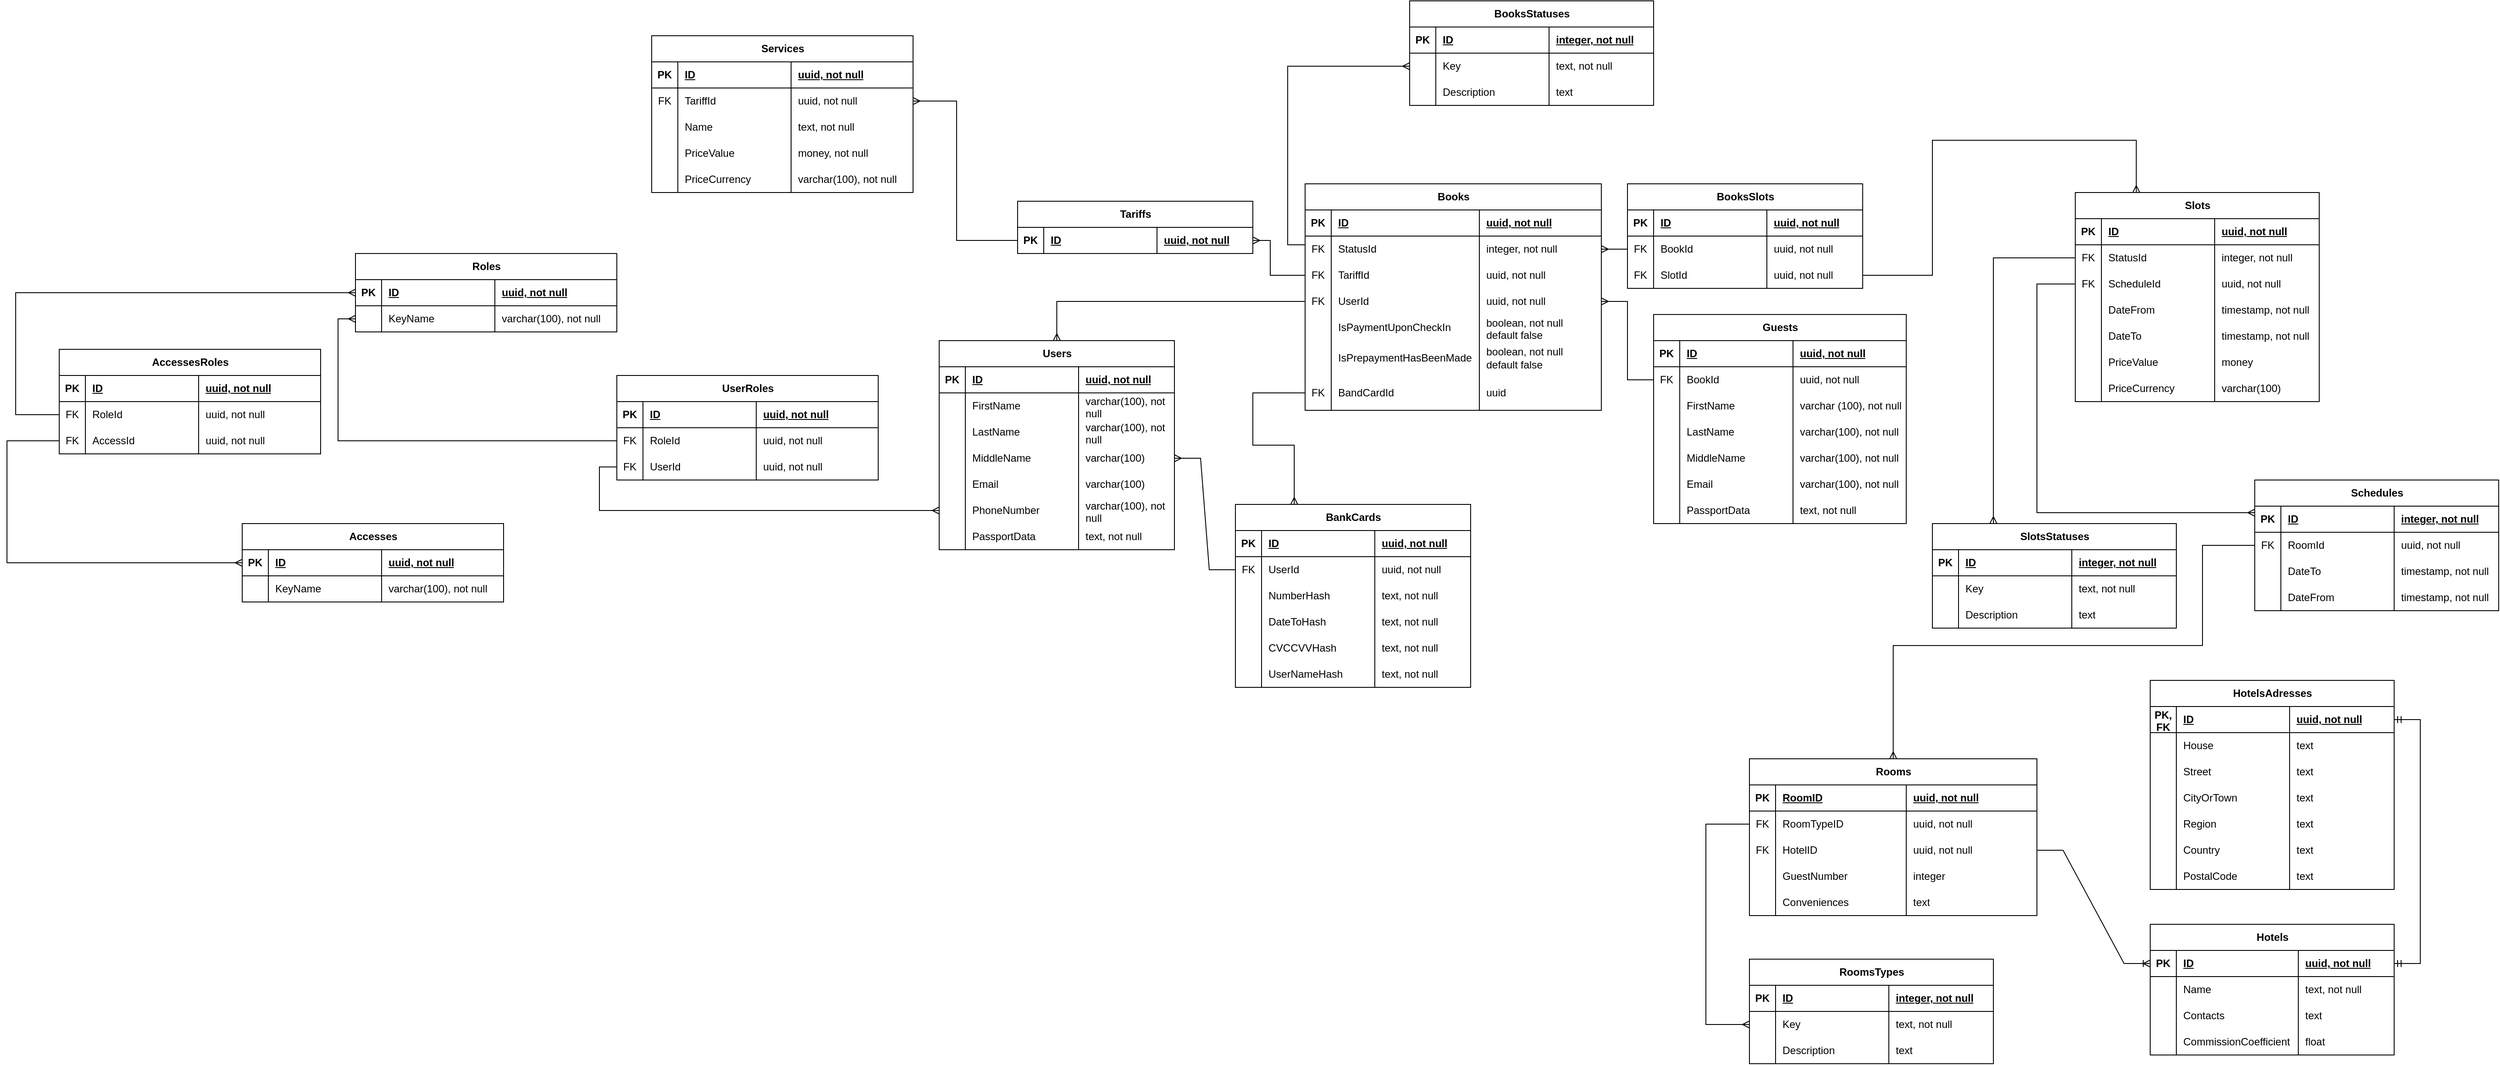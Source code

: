 <mxfile version="22.1.17" type="google">
  <diagram name="Страница — 1" id="7__202q-qkcb36adqaZ_">
    <mxGraphModel grid="1" page="1" gridSize="10" guides="1" tooltips="1" connect="1" arrows="1" fold="1" pageScale="1" pageWidth="827" pageHeight="1169" math="0" shadow="0">
      <root>
        <mxCell id="0" />
        <mxCell id="1" parent="0" />
        <mxCell id="cSza-LbAzGu9D2dG7z0L-97" value="Books" style="shape=table;startSize=30;container=1;collapsible=1;childLayout=tableLayout;fixedRows=1;rowLines=0;fontStyle=1;align=center;resizeLast=1;html=1;swimlaneLine=1;" vertex="1" parent="1">
          <mxGeometry x="-390" y="-30" width="340" height="260" as="geometry" />
        </mxCell>
        <mxCell id="cSza-LbAzGu9D2dG7z0L-98" value="" style="shape=tableRow;horizontal=0;startSize=0;swimlaneHead=0;swimlaneBody=0;fillColor=none;collapsible=0;dropTarget=0;points=[[0,0.5],[1,0.5]];portConstraint=eastwest;top=0;left=0;right=0;bottom=1;" vertex="1" parent="cSza-LbAzGu9D2dG7z0L-97">
          <mxGeometry y="30" width="340" height="30" as="geometry" />
        </mxCell>
        <mxCell id="cSza-LbAzGu9D2dG7z0L-99" value="PK" style="shape=partialRectangle;connectable=0;fillColor=none;top=0;left=0;bottom=0;right=0;fontStyle=1;overflow=hidden;whiteSpace=wrap;html=1;" vertex="1" parent="cSza-LbAzGu9D2dG7z0L-98">
          <mxGeometry width="30" height="30" as="geometry">
            <mxRectangle width="30" height="30" as="alternateBounds" />
          </mxGeometry>
        </mxCell>
        <mxCell id="cSza-LbAzGu9D2dG7z0L-100" value="ID" style="shape=partialRectangle;connectable=0;fillColor=none;top=0;left=0;bottom=0;right=0;align=left;spacingLeft=6;fontStyle=5;overflow=hidden;whiteSpace=wrap;html=1;" vertex="1" parent="cSza-LbAzGu9D2dG7z0L-98">
          <mxGeometry x="30" width="170" height="30" as="geometry">
            <mxRectangle width="170" height="30" as="alternateBounds" />
          </mxGeometry>
        </mxCell>
        <mxCell id="tvB_tjMSaN9USua8iBVC-24" value="uuid, not null" style="shape=partialRectangle;connectable=0;fillColor=none;top=0;left=0;bottom=0;right=0;align=left;spacingLeft=6;fontStyle=5;overflow=hidden;whiteSpace=wrap;html=1;" vertex="1" parent="cSza-LbAzGu9D2dG7z0L-98">
          <mxGeometry x="200" width="140" height="30" as="geometry">
            <mxRectangle width="140" height="30" as="alternateBounds" />
          </mxGeometry>
        </mxCell>
        <mxCell id="cSza-LbAzGu9D2dG7z0L-101" value="" style="shape=tableRow;horizontal=0;startSize=0;swimlaneHead=0;swimlaneBody=0;fillColor=none;collapsible=0;dropTarget=0;points=[[0,0.5],[1,0.5]];portConstraint=eastwest;top=0;left=0;right=0;bottom=0;" vertex="1" parent="cSza-LbAzGu9D2dG7z0L-97">
          <mxGeometry y="60" width="340" height="30" as="geometry" />
        </mxCell>
        <mxCell id="cSza-LbAzGu9D2dG7z0L-102" value="FK" style="shape=partialRectangle;connectable=0;fillColor=none;top=0;left=0;bottom=0;right=0;editable=1;overflow=hidden;whiteSpace=wrap;html=1;" vertex="1" parent="cSza-LbAzGu9D2dG7z0L-101">
          <mxGeometry width="30" height="30" as="geometry">
            <mxRectangle width="30" height="30" as="alternateBounds" />
          </mxGeometry>
        </mxCell>
        <mxCell id="cSza-LbAzGu9D2dG7z0L-103" value="StatusId" style="shape=partialRectangle;connectable=0;fillColor=none;top=0;left=0;bottom=0;right=0;align=left;spacingLeft=6;overflow=hidden;whiteSpace=wrap;html=1;" vertex="1" parent="cSza-LbAzGu9D2dG7z0L-101">
          <mxGeometry x="30" width="170" height="30" as="geometry">
            <mxRectangle width="170" height="30" as="alternateBounds" />
          </mxGeometry>
        </mxCell>
        <mxCell id="tvB_tjMSaN9USua8iBVC-25" value="integer, not null" style="shape=partialRectangle;connectable=0;fillColor=none;top=0;left=0;bottom=0;right=0;align=left;spacingLeft=6;overflow=hidden;whiteSpace=wrap;html=1;" vertex="1" parent="cSza-LbAzGu9D2dG7z0L-101">
          <mxGeometry x="200" width="140" height="30" as="geometry">
            <mxRectangle width="140" height="30" as="alternateBounds" />
          </mxGeometry>
        </mxCell>
        <mxCell id="cSza-LbAzGu9D2dG7z0L-104" value="" style="shape=tableRow;horizontal=0;startSize=0;swimlaneHead=0;swimlaneBody=0;fillColor=none;collapsible=0;dropTarget=0;points=[[0,0.5],[1,0.5]];portConstraint=eastwest;top=0;left=0;right=0;bottom=0;" vertex="1" parent="cSza-LbAzGu9D2dG7z0L-97">
          <mxGeometry y="90" width="340" height="30" as="geometry" />
        </mxCell>
        <mxCell id="cSza-LbAzGu9D2dG7z0L-105" value="FK" style="shape=partialRectangle;connectable=0;fillColor=none;top=0;left=0;bottom=0;right=0;editable=1;overflow=hidden;whiteSpace=wrap;html=1;" vertex="1" parent="cSza-LbAzGu9D2dG7z0L-104">
          <mxGeometry width="30" height="30" as="geometry">
            <mxRectangle width="30" height="30" as="alternateBounds" />
          </mxGeometry>
        </mxCell>
        <mxCell id="cSza-LbAzGu9D2dG7z0L-106" value="TariffId" style="shape=partialRectangle;connectable=0;fillColor=none;top=0;left=0;bottom=0;right=0;align=left;spacingLeft=6;overflow=hidden;whiteSpace=wrap;html=1;" vertex="1" parent="cSza-LbAzGu9D2dG7z0L-104">
          <mxGeometry x="30" width="170" height="30" as="geometry">
            <mxRectangle width="170" height="30" as="alternateBounds" />
          </mxGeometry>
        </mxCell>
        <mxCell id="tvB_tjMSaN9USua8iBVC-26" value="uuid, not null" style="shape=partialRectangle;connectable=0;fillColor=none;top=0;left=0;bottom=0;right=0;align=left;spacingLeft=6;overflow=hidden;whiteSpace=wrap;html=1;" vertex="1" parent="cSza-LbAzGu9D2dG7z0L-104">
          <mxGeometry x="200" width="140" height="30" as="geometry">
            <mxRectangle width="140" height="30" as="alternateBounds" />
          </mxGeometry>
        </mxCell>
        <mxCell id="cSza-LbAzGu9D2dG7z0L-107" value="" style="shape=tableRow;horizontal=0;startSize=0;swimlaneHead=0;swimlaneBody=0;fillColor=none;collapsible=0;dropTarget=0;points=[[0,0.5],[1,0.5]];portConstraint=eastwest;top=0;left=0;right=0;bottom=0;" vertex="1" parent="cSza-LbAzGu9D2dG7z0L-97">
          <mxGeometry y="120" width="340" height="30" as="geometry" />
        </mxCell>
        <mxCell id="cSza-LbAzGu9D2dG7z0L-108" value="FK" style="shape=partialRectangle;connectable=0;fillColor=none;top=0;left=0;bottom=0;right=0;editable=1;overflow=hidden;whiteSpace=wrap;html=1;" vertex="1" parent="cSza-LbAzGu9D2dG7z0L-107">
          <mxGeometry width="30" height="30" as="geometry">
            <mxRectangle width="30" height="30" as="alternateBounds" />
          </mxGeometry>
        </mxCell>
        <mxCell id="cSza-LbAzGu9D2dG7z0L-109" value="UserId" style="shape=partialRectangle;connectable=0;fillColor=none;top=0;left=0;bottom=0;right=0;align=left;spacingLeft=6;overflow=hidden;whiteSpace=wrap;html=1;" vertex="1" parent="cSza-LbAzGu9D2dG7z0L-107">
          <mxGeometry x="30" width="170" height="30" as="geometry">
            <mxRectangle width="170" height="30" as="alternateBounds" />
          </mxGeometry>
        </mxCell>
        <mxCell id="tvB_tjMSaN9USua8iBVC-27" value="uuid, not null" style="shape=partialRectangle;connectable=0;fillColor=none;top=0;left=0;bottom=0;right=0;align=left;spacingLeft=6;overflow=hidden;whiteSpace=wrap;html=1;" vertex="1" parent="cSza-LbAzGu9D2dG7z0L-107">
          <mxGeometry x="200" width="140" height="30" as="geometry">
            <mxRectangle width="140" height="30" as="alternateBounds" />
          </mxGeometry>
        </mxCell>
        <mxCell id="cSza-LbAzGu9D2dG7z0L-411" style="shape=tableRow;horizontal=0;startSize=0;swimlaneHead=0;swimlaneBody=0;fillColor=none;collapsible=0;dropTarget=0;points=[[0,0.5],[1,0.5]];portConstraint=eastwest;top=0;left=0;right=0;bottom=0;" vertex="1" parent="cSza-LbAzGu9D2dG7z0L-97">
          <mxGeometry y="150" width="340" height="30" as="geometry" />
        </mxCell>
        <mxCell id="cSza-LbAzGu9D2dG7z0L-412" style="shape=partialRectangle;connectable=0;fillColor=none;top=0;left=0;bottom=0;right=0;editable=1;overflow=hidden;whiteSpace=wrap;html=1;" vertex="1" parent="cSza-LbAzGu9D2dG7z0L-411">
          <mxGeometry width="30" height="30" as="geometry">
            <mxRectangle width="30" height="30" as="alternateBounds" />
          </mxGeometry>
        </mxCell>
        <mxCell id="cSza-LbAzGu9D2dG7z0L-413" value="IsPaymentUponCheckIn" style="shape=partialRectangle;connectable=0;fillColor=none;top=0;left=0;bottom=0;right=0;align=left;spacingLeft=6;overflow=hidden;whiteSpace=wrap;html=1;" vertex="1" parent="cSza-LbAzGu9D2dG7z0L-411">
          <mxGeometry x="30" width="170" height="30" as="geometry">
            <mxRectangle width="170" height="30" as="alternateBounds" />
          </mxGeometry>
        </mxCell>
        <mxCell id="cSza-LbAzGu9D2dG7z0L-414" value="boolean, not null&lt;br&gt;default false" style="shape=partialRectangle;connectable=0;fillColor=none;top=0;left=0;bottom=0;right=0;align=left;spacingLeft=6;overflow=hidden;whiteSpace=wrap;html=1;" vertex="1" parent="cSza-LbAzGu9D2dG7z0L-411">
          <mxGeometry x="200" width="140" height="30" as="geometry">
            <mxRectangle width="140" height="30" as="alternateBounds" />
          </mxGeometry>
        </mxCell>
        <mxCell id="cSza-LbAzGu9D2dG7z0L-415" style="shape=tableRow;horizontal=0;startSize=0;swimlaneHead=0;swimlaneBody=0;fillColor=none;collapsible=0;dropTarget=0;points=[[0,0.5],[1,0.5]];portConstraint=eastwest;top=0;left=0;right=0;bottom=0;" vertex="1" parent="cSza-LbAzGu9D2dG7z0L-97">
          <mxGeometry y="180" width="340" height="40" as="geometry" />
        </mxCell>
        <mxCell id="cSza-LbAzGu9D2dG7z0L-416" style="shape=partialRectangle;connectable=0;fillColor=none;top=0;left=0;bottom=0;right=0;editable=1;overflow=hidden;whiteSpace=wrap;html=1;" vertex="1" parent="cSza-LbAzGu9D2dG7z0L-415">
          <mxGeometry width="30" height="40" as="geometry">
            <mxRectangle width="30" height="40" as="alternateBounds" />
          </mxGeometry>
        </mxCell>
        <mxCell id="cSza-LbAzGu9D2dG7z0L-417" value="IsPrepaymentHasBeenMade" style="shape=partialRectangle;connectable=0;fillColor=none;top=0;left=0;bottom=0;right=0;align=left;spacingLeft=6;overflow=hidden;whiteSpace=wrap;html=1;" vertex="1" parent="cSza-LbAzGu9D2dG7z0L-415">
          <mxGeometry x="30" width="170" height="40" as="geometry">
            <mxRectangle width="170" height="40" as="alternateBounds" />
          </mxGeometry>
        </mxCell>
        <mxCell id="cSza-LbAzGu9D2dG7z0L-418" value="boolean, not null&lt;br style=&quot;border-color: var(--border-color);&quot;&gt;default false" style="shape=partialRectangle;connectable=0;fillColor=none;top=0;left=0;bottom=0;right=0;align=left;spacingLeft=6;overflow=hidden;whiteSpace=wrap;html=1;" vertex="1" parent="cSza-LbAzGu9D2dG7z0L-415">
          <mxGeometry x="200" width="140" height="40" as="geometry">
            <mxRectangle width="140" height="40" as="alternateBounds" />
          </mxGeometry>
        </mxCell>
        <mxCell id="cSza-LbAzGu9D2dG7z0L-419" style="shape=tableRow;horizontal=0;startSize=0;swimlaneHead=0;swimlaneBody=0;fillColor=none;collapsible=0;dropTarget=0;points=[[0,0.5],[1,0.5]];portConstraint=eastwest;top=0;left=0;right=0;bottom=0;" vertex="1" parent="cSza-LbAzGu9D2dG7z0L-97">
          <mxGeometry y="220" width="340" height="40" as="geometry" />
        </mxCell>
        <mxCell id="cSza-LbAzGu9D2dG7z0L-420" value="FK" style="shape=partialRectangle;connectable=0;fillColor=none;top=0;left=0;bottom=0;right=0;editable=1;overflow=hidden;whiteSpace=wrap;html=1;" vertex="1" parent="cSza-LbAzGu9D2dG7z0L-419">
          <mxGeometry width="30" height="40" as="geometry">
            <mxRectangle width="30" height="40" as="alternateBounds" />
          </mxGeometry>
        </mxCell>
        <mxCell id="cSza-LbAzGu9D2dG7z0L-421" value="BandCardId" style="shape=partialRectangle;connectable=0;fillColor=none;top=0;left=0;bottom=0;right=0;align=left;spacingLeft=6;overflow=hidden;whiteSpace=wrap;html=1;" vertex="1" parent="cSza-LbAzGu9D2dG7z0L-419">
          <mxGeometry x="30" width="170" height="40" as="geometry">
            <mxRectangle width="170" height="40" as="alternateBounds" />
          </mxGeometry>
        </mxCell>
        <mxCell id="cSza-LbAzGu9D2dG7z0L-422" value="uuid" style="shape=partialRectangle;connectable=0;fillColor=none;top=0;left=0;bottom=0;right=0;align=left;spacingLeft=6;overflow=hidden;whiteSpace=wrap;html=1;" vertex="1" parent="cSza-LbAzGu9D2dG7z0L-419">
          <mxGeometry x="200" width="140" height="40" as="geometry">
            <mxRectangle width="140" height="40" as="alternateBounds" />
          </mxGeometry>
        </mxCell>
        <mxCell id="cSza-LbAzGu9D2dG7z0L-110" value="BooksSlots" style="shape=table;startSize=30;container=1;collapsible=1;childLayout=tableLayout;fixedRows=1;rowLines=0;fontStyle=1;align=center;resizeLast=1;html=1;swimlaneLine=1;" vertex="1" parent="1">
          <mxGeometry x="-20" y="-30" width="270" height="120" as="geometry" />
        </mxCell>
        <mxCell id="cSza-LbAzGu9D2dG7z0L-111" value="" style="shape=tableRow;horizontal=0;startSize=0;swimlaneHead=0;swimlaneBody=0;fillColor=none;collapsible=0;dropTarget=0;points=[[0,0.5],[1,0.5]];portConstraint=eastwest;top=0;left=0;right=0;bottom=1;" vertex="1" parent="cSza-LbAzGu9D2dG7z0L-110">
          <mxGeometry y="30" width="270" height="30" as="geometry" />
        </mxCell>
        <mxCell id="cSza-LbAzGu9D2dG7z0L-112" value="PK" style="shape=partialRectangle;connectable=0;fillColor=none;top=0;left=0;bottom=0;right=0;fontStyle=1;overflow=hidden;whiteSpace=wrap;html=1;" vertex="1" parent="cSza-LbAzGu9D2dG7z0L-111">
          <mxGeometry width="30" height="30" as="geometry">
            <mxRectangle width="30" height="30" as="alternateBounds" />
          </mxGeometry>
        </mxCell>
        <mxCell id="cSza-LbAzGu9D2dG7z0L-113" value="ID" style="shape=partialRectangle;connectable=0;fillColor=none;top=0;left=0;bottom=0;right=0;align=left;spacingLeft=6;fontStyle=5;overflow=hidden;whiteSpace=wrap;html=1;" vertex="1" parent="cSza-LbAzGu9D2dG7z0L-111">
          <mxGeometry x="30" width="130" height="30" as="geometry">
            <mxRectangle width="130" height="30" as="alternateBounds" />
          </mxGeometry>
        </mxCell>
        <mxCell id="cSza-LbAzGu9D2dG7z0L-114" value="uuid, not null" style="shape=partialRectangle;connectable=0;fillColor=none;top=0;left=0;bottom=0;right=0;align=left;spacingLeft=6;fontStyle=5;overflow=hidden;whiteSpace=wrap;html=1;" vertex="1" parent="cSza-LbAzGu9D2dG7z0L-111">
          <mxGeometry x="160" width="110" height="30" as="geometry">
            <mxRectangle width="110" height="30" as="alternateBounds" />
          </mxGeometry>
        </mxCell>
        <mxCell id="cSza-LbAzGu9D2dG7z0L-115" value="" style="shape=tableRow;horizontal=0;startSize=0;swimlaneHead=0;swimlaneBody=0;fillColor=none;collapsible=0;dropTarget=0;points=[[0,0.5],[1,0.5]];portConstraint=eastwest;top=0;left=0;right=0;bottom=0;" vertex="1" parent="cSza-LbAzGu9D2dG7z0L-110">
          <mxGeometry y="60" width="270" height="30" as="geometry" />
        </mxCell>
        <mxCell id="cSza-LbAzGu9D2dG7z0L-116" value="FK" style="shape=partialRectangle;connectable=0;fillColor=none;top=0;left=0;bottom=0;right=0;editable=1;overflow=hidden;whiteSpace=wrap;html=1;" vertex="1" parent="cSza-LbAzGu9D2dG7z0L-115">
          <mxGeometry width="30" height="30" as="geometry">
            <mxRectangle width="30" height="30" as="alternateBounds" />
          </mxGeometry>
        </mxCell>
        <mxCell id="cSza-LbAzGu9D2dG7z0L-117" value="BookId" style="shape=partialRectangle;connectable=0;fillColor=none;top=0;left=0;bottom=0;right=0;align=left;spacingLeft=6;overflow=hidden;whiteSpace=wrap;html=1;" vertex="1" parent="cSza-LbAzGu9D2dG7z0L-115">
          <mxGeometry x="30" width="130" height="30" as="geometry">
            <mxRectangle width="130" height="30" as="alternateBounds" />
          </mxGeometry>
        </mxCell>
        <mxCell id="cSza-LbAzGu9D2dG7z0L-118" value="uuid, not null" style="shape=partialRectangle;connectable=0;fillColor=none;top=0;left=0;bottom=0;right=0;align=left;spacingLeft=6;overflow=hidden;whiteSpace=wrap;html=1;" vertex="1" parent="cSza-LbAzGu9D2dG7z0L-115">
          <mxGeometry x="160" width="110" height="30" as="geometry">
            <mxRectangle width="110" height="30" as="alternateBounds" />
          </mxGeometry>
        </mxCell>
        <mxCell id="cSza-LbAzGu9D2dG7z0L-119" value="" style="shape=tableRow;horizontal=0;startSize=0;swimlaneHead=0;swimlaneBody=0;fillColor=none;collapsible=0;dropTarget=0;points=[[0,0.5],[1,0.5]];portConstraint=eastwest;top=0;left=0;right=0;bottom=0;" vertex="1" parent="cSza-LbAzGu9D2dG7z0L-110">
          <mxGeometry y="90" width="270" height="30" as="geometry" />
        </mxCell>
        <mxCell id="cSza-LbAzGu9D2dG7z0L-120" value="FK" style="shape=partialRectangle;connectable=0;fillColor=none;top=0;left=0;bottom=0;right=0;editable=1;overflow=hidden;whiteSpace=wrap;html=1;" vertex="1" parent="cSza-LbAzGu9D2dG7z0L-119">
          <mxGeometry width="30" height="30" as="geometry">
            <mxRectangle width="30" height="30" as="alternateBounds" />
          </mxGeometry>
        </mxCell>
        <mxCell id="cSza-LbAzGu9D2dG7z0L-121" value="SlotId" style="shape=partialRectangle;connectable=0;fillColor=none;top=0;left=0;bottom=0;right=0;align=left;spacingLeft=6;overflow=hidden;whiteSpace=wrap;html=1;" vertex="1" parent="cSza-LbAzGu9D2dG7z0L-119">
          <mxGeometry x="30" width="130" height="30" as="geometry">
            <mxRectangle width="130" height="30" as="alternateBounds" />
          </mxGeometry>
        </mxCell>
        <mxCell id="cSza-LbAzGu9D2dG7z0L-122" value="uuid, not null" style="shape=partialRectangle;connectable=0;fillColor=none;top=0;left=0;bottom=0;right=0;align=left;spacingLeft=6;overflow=hidden;whiteSpace=wrap;html=1;" vertex="1" parent="cSza-LbAzGu9D2dG7z0L-119">
          <mxGeometry x="160" width="110" height="30" as="geometry">
            <mxRectangle width="110" height="30" as="alternateBounds" />
          </mxGeometry>
        </mxCell>
        <mxCell id="cSza-LbAzGu9D2dG7z0L-127" value="Guests" style="shape=table;startSize=30;container=1;collapsible=1;childLayout=tableLayout;fixedRows=1;rowLines=0;fontStyle=1;align=center;resizeLast=1;html=1;swimlaneLine=1;" vertex="1" parent="1">
          <mxGeometry x="10" y="120" width="290" height="240" as="geometry">
            <mxRectangle x="-30" y="226" width="80" height="30" as="alternateBounds" />
          </mxGeometry>
        </mxCell>
        <mxCell id="cSza-LbAzGu9D2dG7z0L-128" value="" style="shape=tableRow;horizontal=0;startSize=0;swimlaneHead=0;swimlaneBody=0;fillColor=none;collapsible=0;dropTarget=0;points=[[0,0.5],[1,0.5]];portConstraint=eastwest;top=0;left=0;right=0;bottom=1;" vertex="1" parent="cSza-LbAzGu9D2dG7z0L-127">
          <mxGeometry y="30" width="290" height="30" as="geometry" />
        </mxCell>
        <mxCell id="cSza-LbAzGu9D2dG7z0L-129" value="PK" style="shape=partialRectangle;connectable=0;fillColor=none;top=0;left=0;bottom=0;right=0;fontStyle=1;overflow=hidden;whiteSpace=wrap;html=1;" vertex="1" parent="cSza-LbAzGu9D2dG7z0L-128">
          <mxGeometry width="30" height="30" as="geometry">
            <mxRectangle width="30" height="30" as="alternateBounds" />
          </mxGeometry>
        </mxCell>
        <mxCell id="cSza-LbAzGu9D2dG7z0L-130" value="ID" style="shape=partialRectangle;connectable=0;fillColor=none;top=0;left=0;bottom=0;right=0;align=left;spacingLeft=6;fontStyle=5;overflow=hidden;whiteSpace=wrap;html=1;" vertex="1" parent="cSza-LbAzGu9D2dG7z0L-128">
          <mxGeometry x="30" width="130" height="30" as="geometry">
            <mxRectangle width="130" height="30" as="alternateBounds" />
          </mxGeometry>
        </mxCell>
        <mxCell id="cSza-LbAzGu9D2dG7z0L-131" value="uuid,&amp;nbsp;not null" style="shape=partialRectangle;connectable=0;fillColor=none;top=0;left=0;bottom=0;right=0;align=left;spacingLeft=6;fontStyle=5;overflow=hidden;whiteSpace=wrap;html=1;" vertex="1" parent="cSza-LbAzGu9D2dG7z0L-128">
          <mxGeometry x="160" width="130" height="30" as="geometry">
            <mxRectangle width="130" height="30" as="alternateBounds" />
          </mxGeometry>
        </mxCell>
        <mxCell id="cSza-LbAzGu9D2dG7z0L-132" value="" style="shape=tableRow;horizontal=0;startSize=0;swimlaneHead=0;swimlaneBody=0;fillColor=none;collapsible=0;dropTarget=0;points=[[0,0.5],[1,0.5]];portConstraint=eastwest;top=0;left=0;right=0;bottom=0;" vertex="1" parent="cSza-LbAzGu9D2dG7z0L-127">
          <mxGeometry y="60" width="290" height="30" as="geometry" />
        </mxCell>
        <mxCell id="cSza-LbAzGu9D2dG7z0L-133" value="FK" style="shape=partialRectangle;connectable=0;fillColor=none;top=0;left=0;bottom=0;right=0;editable=1;overflow=hidden;whiteSpace=wrap;html=1;" vertex="1" parent="cSza-LbAzGu9D2dG7z0L-132">
          <mxGeometry width="30" height="30" as="geometry">
            <mxRectangle width="30" height="30" as="alternateBounds" />
          </mxGeometry>
        </mxCell>
        <mxCell id="cSza-LbAzGu9D2dG7z0L-134" value="BookId" style="shape=partialRectangle;connectable=0;fillColor=none;top=0;left=0;bottom=0;right=0;align=left;spacingLeft=6;overflow=hidden;whiteSpace=wrap;html=1;" vertex="1" parent="cSza-LbAzGu9D2dG7z0L-132">
          <mxGeometry x="30" width="130" height="30" as="geometry">
            <mxRectangle width="130" height="30" as="alternateBounds" />
          </mxGeometry>
        </mxCell>
        <mxCell id="cSza-LbAzGu9D2dG7z0L-135" value="uuid, not null" style="shape=partialRectangle;connectable=0;fillColor=none;top=0;left=0;bottom=0;right=0;align=left;spacingLeft=6;overflow=hidden;whiteSpace=wrap;html=1;" vertex="1" parent="cSza-LbAzGu9D2dG7z0L-132">
          <mxGeometry x="160" width="130" height="30" as="geometry">
            <mxRectangle width="130" height="30" as="alternateBounds" />
          </mxGeometry>
        </mxCell>
        <mxCell id="cSza-LbAzGu9D2dG7z0L-136" value="" style="shape=tableRow;horizontal=0;startSize=0;swimlaneHead=0;swimlaneBody=0;fillColor=none;collapsible=0;dropTarget=0;points=[[0,0.5],[1,0.5]];portConstraint=eastwest;top=0;left=0;right=0;bottom=0;" vertex="1" parent="cSza-LbAzGu9D2dG7z0L-127">
          <mxGeometry y="90" width="290" height="30" as="geometry" />
        </mxCell>
        <mxCell id="cSza-LbAzGu9D2dG7z0L-137" value="" style="shape=partialRectangle;connectable=0;fillColor=none;top=0;left=0;bottom=0;right=0;editable=1;overflow=hidden;whiteSpace=wrap;html=1;" vertex="1" parent="cSza-LbAzGu9D2dG7z0L-136">
          <mxGeometry width="30" height="30" as="geometry">
            <mxRectangle width="30" height="30" as="alternateBounds" />
          </mxGeometry>
        </mxCell>
        <mxCell id="cSza-LbAzGu9D2dG7z0L-138" value="FirstName" style="shape=partialRectangle;connectable=0;fillColor=none;top=0;left=0;bottom=0;right=0;align=left;spacingLeft=6;overflow=hidden;whiteSpace=wrap;html=1;" vertex="1" parent="cSza-LbAzGu9D2dG7z0L-136">
          <mxGeometry x="30" width="130" height="30" as="geometry">
            <mxRectangle width="130" height="30" as="alternateBounds" />
          </mxGeometry>
        </mxCell>
        <mxCell id="cSza-LbAzGu9D2dG7z0L-139" value="varchar (100), not null" style="shape=partialRectangle;connectable=0;fillColor=none;top=0;left=0;bottom=0;right=0;align=left;spacingLeft=6;overflow=hidden;whiteSpace=wrap;html=1;" vertex="1" parent="cSza-LbAzGu9D2dG7z0L-136">
          <mxGeometry x="160" width="130" height="30" as="geometry">
            <mxRectangle width="130" height="30" as="alternateBounds" />
          </mxGeometry>
        </mxCell>
        <mxCell id="cSza-LbAzGu9D2dG7z0L-140" value="" style="shape=tableRow;horizontal=0;startSize=0;swimlaneHead=0;swimlaneBody=0;fillColor=none;collapsible=0;dropTarget=0;points=[[0,0.5],[1,0.5]];portConstraint=eastwest;top=0;left=0;right=0;bottom=0;" vertex="1" parent="cSza-LbAzGu9D2dG7z0L-127">
          <mxGeometry y="120" width="290" height="30" as="geometry" />
        </mxCell>
        <mxCell id="cSza-LbAzGu9D2dG7z0L-141" value="" style="shape=partialRectangle;connectable=0;fillColor=none;top=0;left=0;bottom=0;right=0;editable=1;overflow=hidden;whiteSpace=wrap;html=1;" vertex="1" parent="cSza-LbAzGu9D2dG7z0L-140">
          <mxGeometry width="30" height="30" as="geometry">
            <mxRectangle width="30" height="30" as="alternateBounds" />
          </mxGeometry>
        </mxCell>
        <mxCell id="cSza-LbAzGu9D2dG7z0L-142" value="LastName" style="shape=partialRectangle;connectable=0;fillColor=none;top=0;left=0;bottom=0;right=0;align=left;spacingLeft=6;overflow=hidden;whiteSpace=wrap;html=1;" vertex="1" parent="cSza-LbAzGu9D2dG7z0L-140">
          <mxGeometry x="30" width="130" height="30" as="geometry">
            <mxRectangle width="130" height="30" as="alternateBounds" />
          </mxGeometry>
        </mxCell>
        <mxCell id="cSza-LbAzGu9D2dG7z0L-143" value="varchar(100), not null" style="shape=partialRectangle;connectable=0;fillColor=none;top=0;left=0;bottom=0;right=0;align=left;spacingLeft=6;overflow=hidden;whiteSpace=wrap;html=1;" vertex="1" parent="cSza-LbAzGu9D2dG7z0L-140">
          <mxGeometry x="160" width="130" height="30" as="geometry">
            <mxRectangle width="130" height="30" as="alternateBounds" />
          </mxGeometry>
        </mxCell>
        <mxCell id="cSza-LbAzGu9D2dG7z0L-144" style="shape=tableRow;horizontal=0;startSize=0;swimlaneHead=0;swimlaneBody=0;fillColor=none;collapsible=0;dropTarget=0;points=[[0,0.5],[1,0.5]];portConstraint=eastwest;top=0;left=0;right=0;bottom=0;" vertex="1" parent="cSza-LbAzGu9D2dG7z0L-127">
          <mxGeometry y="150" width="290" height="30" as="geometry" />
        </mxCell>
        <mxCell id="cSza-LbAzGu9D2dG7z0L-145" style="shape=partialRectangle;connectable=0;fillColor=none;top=0;left=0;bottom=0;right=0;editable=1;overflow=hidden;whiteSpace=wrap;html=1;" vertex="1" parent="cSza-LbAzGu9D2dG7z0L-144">
          <mxGeometry width="30" height="30" as="geometry">
            <mxRectangle width="30" height="30" as="alternateBounds" />
          </mxGeometry>
        </mxCell>
        <mxCell id="cSza-LbAzGu9D2dG7z0L-146" value="MiddleName" style="shape=partialRectangle;connectable=0;fillColor=none;top=0;left=0;bottom=0;right=0;align=left;spacingLeft=6;overflow=hidden;whiteSpace=wrap;html=1;" vertex="1" parent="cSza-LbAzGu9D2dG7z0L-144">
          <mxGeometry x="30" width="130" height="30" as="geometry">
            <mxRectangle width="130" height="30" as="alternateBounds" />
          </mxGeometry>
        </mxCell>
        <mxCell id="cSza-LbAzGu9D2dG7z0L-147" value="varchar(100), not null" style="shape=partialRectangle;connectable=0;fillColor=none;top=0;left=0;bottom=0;right=0;align=left;spacingLeft=6;overflow=hidden;whiteSpace=wrap;html=1;" vertex="1" parent="cSza-LbAzGu9D2dG7z0L-144">
          <mxGeometry x="160" width="130" height="30" as="geometry">
            <mxRectangle width="130" height="30" as="alternateBounds" />
          </mxGeometry>
        </mxCell>
        <mxCell id="cSza-LbAzGu9D2dG7z0L-157" style="shape=tableRow;horizontal=0;startSize=0;swimlaneHead=0;swimlaneBody=0;fillColor=none;collapsible=0;dropTarget=0;points=[[0,0.5],[1,0.5]];portConstraint=eastwest;top=0;left=0;right=0;bottom=0;" vertex="1" parent="cSza-LbAzGu9D2dG7z0L-127">
          <mxGeometry y="180" width="290" height="30" as="geometry" />
        </mxCell>
        <mxCell id="cSza-LbAzGu9D2dG7z0L-158" style="shape=partialRectangle;connectable=0;fillColor=none;top=0;left=0;bottom=0;right=0;editable=1;overflow=hidden;whiteSpace=wrap;html=1;" vertex="1" parent="cSza-LbAzGu9D2dG7z0L-157">
          <mxGeometry width="30" height="30" as="geometry">
            <mxRectangle width="30" height="30" as="alternateBounds" />
          </mxGeometry>
        </mxCell>
        <mxCell id="cSza-LbAzGu9D2dG7z0L-159" value="Email" style="shape=partialRectangle;connectable=0;fillColor=none;top=0;left=0;bottom=0;right=0;align=left;spacingLeft=6;overflow=hidden;whiteSpace=wrap;html=1;" vertex="1" parent="cSza-LbAzGu9D2dG7z0L-157">
          <mxGeometry x="30" width="130" height="30" as="geometry">
            <mxRectangle width="130" height="30" as="alternateBounds" />
          </mxGeometry>
        </mxCell>
        <mxCell id="cSza-LbAzGu9D2dG7z0L-160" value="varchar(100), not null" style="shape=partialRectangle;connectable=0;fillColor=none;top=0;left=0;bottom=0;right=0;align=left;spacingLeft=6;overflow=hidden;whiteSpace=wrap;html=1;" vertex="1" parent="cSza-LbAzGu9D2dG7z0L-157">
          <mxGeometry x="160" width="130" height="30" as="geometry">
            <mxRectangle width="130" height="30" as="alternateBounds" />
          </mxGeometry>
        </mxCell>
        <mxCell id="cSza-LbAzGu9D2dG7z0L-164" style="shape=tableRow;horizontal=0;startSize=0;swimlaneHead=0;swimlaneBody=0;fillColor=none;collapsible=0;dropTarget=0;points=[[0,0.5],[1,0.5]];portConstraint=eastwest;top=0;left=0;right=0;bottom=0;" vertex="1" parent="cSza-LbAzGu9D2dG7z0L-127">
          <mxGeometry y="210" width="290" height="30" as="geometry" />
        </mxCell>
        <mxCell id="cSza-LbAzGu9D2dG7z0L-165" style="shape=partialRectangle;connectable=0;fillColor=none;top=0;left=0;bottom=0;right=0;editable=1;overflow=hidden;whiteSpace=wrap;html=1;" vertex="1" parent="cSza-LbAzGu9D2dG7z0L-164">
          <mxGeometry width="30" height="30" as="geometry">
            <mxRectangle width="30" height="30" as="alternateBounds" />
          </mxGeometry>
        </mxCell>
        <mxCell id="cSza-LbAzGu9D2dG7z0L-166" value="PassportData" style="shape=partialRectangle;connectable=0;fillColor=none;top=0;left=0;bottom=0;right=0;align=left;spacingLeft=6;overflow=hidden;whiteSpace=wrap;html=1;" vertex="1" parent="cSza-LbAzGu9D2dG7z0L-164">
          <mxGeometry x="30" width="130" height="30" as="geometry">
            <mxRectangle width="130" height="30" as="alternateBounds" />
          </mxGeometry>
        </mxCell>
        <mxCell id="cSza-LbAzGu9D2dG7z0L-167" value="text, not null" style="shape=partialRectangle;connectable=0;fillColor=none;top=0;left=0;bottom=0;right=0;align=left;spacingLeft=6;overflow=hidden;whiteSpace=wrap;html=1;" vertex="1" parent="cSza-LbAzGu9D2dG7z0L-164">
          <mxGeometry x="160" width="130" height="30" as="geometry">
            <mxRectangle width="130" height="30" as="alternateBounds" />
          </mxGeometry>
        </mxCell>
        <mxCell id="tvB_tjMSaN9USua8iBVC-30" style="edgeStyle=orthogonalEdgeStyle;rounded=0;orthogonalLoop=1;jettySize=auto;html=1;exitX=0.5;exitY=1;exitDx=0;exitDy=0;" edge="1" parent="cSza-LbAzGu9D2dG7z0L-127" source="cSza-LbAzGu9D2dG7z0L-127">
          <mxGeometry relative="1" as="geometry" />
        </mxCell>
        <mxCell id="cSza-LbAzGu9D2dG7z0L-162" value="" style="edgeStyle=entityRelationEdgeStyle;fontSize=12;html=1;endArrow=ERmany;rounded=0;entryX=1;entryY=0.5;entryDx=0;entryDy=0;exitX=0;exitY=0.5;exitDx=0;exitDy=0;" edge="1" parent="1" source="cSza-LbAzGu9D2dG7z0L-115" target="cSza-LbAzGu9D2dG7z0L-101">
          <mxGeometry width="100" height="100" relative="1" as="geometry">
            <mxPoint x="10" y="470" as="sourcePoint" />
            <mxPoint x="110" y="370" as="targetPoint" />
          </mxGeometry>
        </mxCell>
        <mxCell id="cSza-LbAzGu9D2dG7z0L-168" value="" style="edgeStyle=entityRelationEdgeStyle;fontSize=12;html=1;endArrow=ERmany;rounded=0;entryX=1;entryY=0.5;entryDx=0;entryDy=0;exitX=0;exitY=0.5;exitDx=0;exitDy=0;" edge="1" parent="1" source="cSza-LbAzGu9D2dG7z0L-132" target="cSza-LbAzGu9D2dG7z0L-107">
          <mxGeometry width="100" height="100" relative="1" as="geometry">
            <mxPoint x="-167.0" y="125" as="sourcePoint" />
            <mxPoint x="-116.0" y="215" as="targetPoint" />
            <Array as="points">
              <mxPoint x="-96.0" y="245" />
              <mxPoint x="-180" y="320" />
              <mxPoint x="-168" y="260" />
              <mxPoint x="-96.0" y="265" />
              <mxPoint x="-150" y="230" />
              <mxPoint x="-86.0" y="295" />
              <mxPoint x="-76.0" y="375" />
              <mxPoint x="-66.0" y="395" />
            </Array>
          </mxGeometry>
        </mxCell>
        <mxCell id="tvB_tjMSaN9USua8iBVC-35" value="Users" style="shape=table;startSize=30;container=1;collapsible=1;childLayout=tableLayout;fixedRows=1;rowLines=0;fontStyle=1;align=center;resizeLast=1;html=1;swimlaneLine=1;" vertex="1" parent="1">
          <mxGeometry x="-810" y="150" width="270" height="240" as="geometry" />
        </mxCell>
        <mxCell id="tvB_tjMSaN9USua8iBVC-36" value="" style="shape=tableRow;horizontal=0;startSize=0;swimlaneHead=0;swimlaneBody=0;fillColor=none;collapsible=0;dropTarget=0;points=[[0,0.5],[1,0.5]];portConstraint=eastwest;top=0;left=0;right=0;bottom=1;" vertex="1" parent="tvB_tjMSaN9USua8iBVC-35">
          <mxGeometry y="30" width="270" height="30" as="geometry" />
        </mxCell>
        <mxCell id="tvB_tjMSaN9USua8iBVC-37" value="PK" style="shape=partialRectangle;connectable=0;fillColor=none;top=0;left=0;bottom=0;right=0;fontStyle=1;overflow=hidden;whiteSpace=wrap;html=1;" vertex="1" parent="tvB_tjMSaN9USua8iBVC-36">
          <mxGeometry width="30" height="30" as="geometry">
            <mxRectangle width="30" height="30" as="alternateBounds" />
          </mxGeometry>
        </mxCell>
        <mxCell id="tvB_tjMSaN9USua8iBVC-38" value="ID" style="shape=partialRectangle;connectable=0;fillColor=none;top=0;left=0;bottom=0;right=0;align=left;spacingLeft=6;fontStyle=5;overflow=hidden;whiteSpace=wrap;html=1;" vertex="1" parent="tvB_tjMSaN9USua8iBVC-36">
          <mxGeometry x="30" width="130" height="30" as="geometry">
            <mxRectangle width="130" height="30" as="alternateBounds" />
          </mxGeometry>
        </mxCell>
        <mxCell id="tvB_tjMSaN9USua8iBVC-39" value="uuid, not null" style="shape=partialRectangle;connectable=0;fillColor=none;top=0;left=0;bottom=0;right=0;align=left;spacingLeft=6;fontStyle=5;overflow=hidden;whiteSpace=wrap;html=1;" vertex="1" parent="tvB_tjMSaN9USua8iBVC-36">
          <mxGeometry x="160" width="110" height="30" as="geometry">
            <mxRectangle width="110" height="30" as="alternateBounds" />
          </mxGeometry>
        </mxCell>
        <mxCell id="tvB_tjMSaN9USua8iBVC-44" value="" style="shape=tableRow;horizontal=0;startSize=0;swimlaneHead=0;swimlaneBody=0;fillColor=none;collapsible=0;dropTarget=0;points=[[0,0.5],[1,0.5]];portConstraint=eastwest;top=0;left=0;right=0;bottom=0;" vertex="1" parent="tvB_tjMSaN9USua8iBVC-35">
          <mxGeometry y="60" width="270" height="30" as="geometry" />
        </mxCell>
        <mxCell id="tvB_tjMSaN9USua8iBVC-45" value="" style="shape=partialRectangle;connectable=0;fillColor=none;top=0;left=0;bottom=0;right=0;editable=1;overflow=hidden;whiteSpace=wrap;html=1;" vertex="1" parent="tvB_tjMSaN9USua8iBVC-44">
          <mxGeometry width="30" height="30" as="geometry">
            <mxRectangle width="30" height="30" as="alternateBounds" />
          </mxGeometry>
        </mxCell>
        <mxCell id="tvB_tjMSaN9USua8iBVC-46" value="FirstName" style="shape=partialRectangle;connectable=0;fillColor=none;top=0;left=0;bottom=0;right=0;align=left;spacingLeft=6;overflow=hidden;whiteSpace=wrap;html=1;" vertex="1" parent="tvB_tjMSaN9USua8iBVC-44">
          <mxGeometry x="30" width="130" height="30" as="geometry">
            <mxRectangle width="130" height="30" as="alternateBounds" />
          </mxGeometry>
        </mxCell>
        <mxCell id="tvB_tjMSaN9USua8iBVC-47" value="varchar(100), not null" style="shape=partialRectangle;connectable=0;fillColor=none;top=0;left=0;bottom=0;right=0;align=left;spacingLeft=6;overflow=hidden;whiteSpace=wrap;html=1;" vertex="1" parent="tvB_tjMSaN9USua8iBVC-44">
          <mxGeometry x="160" width="110" height="30" as="geometry">
            <mxRectangle width="110" height="30" as="alternateBounds" />
          </mxGeometry>
        </mxCell>
        <mxCell id="tvB_tjMSaN9USua8iBVC-48" value="" style="shape=tableRow;horizontal=0;startSize=0;swimlaneHead=0;swimlaneBody=0;fillColor=none;collapsible=0;dropTarget=0;points=[[0,0.5],[1,0.5]];portConstraint=eastwest;top=0;left=0;right=0;bottom=0;" vertex="1" parent="tvB_tjMSaN9USua8iBVC-35">
          <mxGeometry y="90" width="270" height="30" as="geometry" />
        </mxCell>
        <mxCell id="tvB_tjMSaN9USua8iBVC-49" value="" style="shape=partialRectangle;connectable=0;fillColor=none;top=0;left=0;bottom=0;right=0;editable=1;overflow=hidden;whiteSpace=wrap;html=1;" vertex="1" parent="tvB_tjMSaN9USua8iBVC-48">
          <mxGeometry width="30" height="30" as="geometry">
            <mxRectangle width="30" height="30" as="alternateBounds" />
          </mxGeometry>
        </mxCell>
        <mxCell id="tvB_tjMSaN9USua8iBVC-50" value="LastName" style="shape=partialRectangle;connectable=0;fillColor=none;top=0;left=0;bottom=0;right=0;align=left;spacingLeft=6;overflow=hidden;whiteSpace=wrap;html=1;" vertex="1" parent="tvB_tjMSaN9USua8iBVC-48">
          <mxGeometry x="30" width="130" height="30" as="geometry">
            <mxRectangle width="130" height="30" as="alternateBounds" />
          </mxGeometry>
        </mxCell>
        <mxCell id="tvB_tjMSaN9USua8iBVC-51" value="varchar(100), not null" style="shape=partialRectangle;connectable=0;fillColor=none;top=0;left=0;bottom=0;right=0;align=left;spacingLeft=6;overflow=hidden;whiteSpace=wrap;html=1;" vertex="1" parent="tvB_tjMSaN9USua8iBVC-48">
          <mxGeometry x="160" width="110" height="30" as="geometry">
            <mxRectangle width="110" height="30" as="alternateBounds" />
          </mxGeometry>
        </mxCell>
        <mxCell id="tvB_tjMSaN9USua8iBVC-52" style="shape=tableRow;horizontal=0;startSize=0;swimlaneHead=0;swimlaneBody=0;fillColor=none;collapsible=0;dropTarget=0;points=[[0,0.5],[1,0.5]];portConstraint=eastwest;top=0;left=0;right=0;bottom=0;" vertex="1" parent="tvB_tjMSaN9USua8iBVC-35">
          <mxGeometry y="120" width="270" height="30" as="geometry" />
        </mxCell>
        <mxCell id="tvB_tjMSaN9USua8iBVC-53" style="shape=partialRectangle;connectable=0;fillColor=none;top=0;left=0;bottom=0;right=0;editable=1;overflow=hidden;whiteSpace=wrap;html=1;" vertex="1" parent="tvB_tjMSaN9USua8iBVC-52">
          <mxGeometry width="30" height="30" as="geometry">
            <mxRectangle width="30" height="30" as="alternateBounds" />
          </mxGeometry>
        </mxCell>
        <mxCell id="tvB_tjMSaN9USua8iBVC-54" value="MiddleName" style="shape=partialRectangle;connectable=0;fillColor=none;top=0;left=0;bottom=0;right=0;align=left;spacingLeft=6;overflow=hidden;whiteSpace=wrap;html=1;" vertex="1" parent="tvB_tjMSaN9USua8iBVC-52">
          <mxGeometry x="30" width="130" height="30" as="geometry">
            <mxRectangle width="130" height="30" as="alternateBounds" />
          </mxGeometry>
        </mxCell>
        <mxCell id="tvB_tjMSaN9USua8iBVC-55" value="varchar(100)" style="shape=partialRectangle;connectable=0;fillColor=none;top=0;left=0;bottom=0;right=0;align=left;spacingLeft=6;overflow=hidden;whiteSpace=wrap;html=1;" vertex="1" parent="tvB_tjMSaN9USua8iBVC-52">
          <mxGeometry x="160" width="110" height="30" as="geometry">
            <mxRectangle width="110" height="30" as="alternateBounds" />
          </mxGeometry>
        </mxCell>
        <mxCell id="tvB_tjMSaN9USua8iBVC-56" style="edgeStyle=orthogonalEdgeStyle;rounded=0;orthogonalLoop=1;jettySize=auto;html=1;exitX=0.5;exitY=1;exitDx=0;exitDy=0;" edge="1" parent="tvB_tjMSaN9USua8iBVC-35" source="tvB_tjMSaN9USua8iBVC-35">
          <mxGeometry relative="1" as="geometry" />
        </mxCell>
        <mxCell id="tvB_tjMSaN9USua8iBVC-57" style="shape=tableRow;horizontal=0;startSize=0;swimlaneHead=0;swimlaneBody=0;fillColor=none;collapsible=0;dropTarget=0;points=[[0,0.5],[1,0.5]];portConstraint=eastwest;top=0;left=0;right=0;bottom=0;" vertex="1" parent="tvB_tjMSaN9USua8iBVC-35">
          <mxGeometry y="150" width="270" height="30" as="geometry" />
        </mxCell>
        <mxCell id="tvB_tjMSaN9USua8iBVC-58" style="shape=partialRectangle;connectable=0;fillColor=none;top=0;left=0;bottom=0;right=0;editable=1;overflow=hidden;whiteSpace=wrap;html=1;" vertex="1" parent="tvB_tjMSaN9USua8iBVC-57">
          <mxGeometry width="30" height="30" as="geometry">
            <mxRectangle width="30" height="30" as="alternateBounds" />
          </mxGeometry>
        </mxCell>
        <mxCell id="tvB_tjMSaN9USua8iBVC-59" value="Email" style="shape=partialRectangle;connectable=0;fillColor=none;top=0;left=0;bottom=0;right=0;align=left;spacingLeft=6;overflow=hidden;whiteSpace=wrap;html=1;" vertex="1" parent="tvB_tjMSaN9USua8iBVC-57">
          <mxGeometry x="30" width="130" height="30" as="geometry">
            <mxRectangle width="130" height="30" as="alternateBounds" />
          </mxGeometry>
        </mxCell>
        <mxCell id="tvB_tjMSaN9USua8iBVC-60" value="varchar(100)" style="shape=partialRectangle;connectable=0;fillColor=none;top=0;left=0;bottom=0;right=0;align=left;spacingLeft=6;overflow=hidden;whiteSpace=wrap;html=1;" vertex="1" parent="tvB_tjMSaN9USua8iBVC-57">
          <mxGeometry x="160" width="110" height="30" as="geometry">
            <mxRectangle width="110" height="30" as="alternateBounds" />
          </mxGeometry>
        </mxCell>
        <mxCell id="tvB_tjMSaN9USua8iBVC-61" style="shape=tableRow;horizontal=0;startSize=0;swimlaneHead=0;swimlaneBody=0;fillColor=none;collapsible=0;dropTarget=0;points=[[0,0.5],[1,0.5]];portConstraint=eastwest;top=0;left=0;right=0;bottom=0;" vertex="1" parent="tvB_tjMSaN9USua8iBVC-35">
          <mxGeometry y="180" width="270" height="30" as="geometry" />
        </mxCell>
        <mxCell id="tvB_tjMSaN9USua8iBVC-62" style="shape=partialRectangle;connectable=0;fillColor=none;top=0;left=0;bottom=0;right=0;editable=1;overflow=hidden;whiteSpace=wrap;html=1;" vertex="1" parent="tvB_tjMSaN9USua8iBVC-61">
          <mxGeometry width="30" height="30" as="geometry">
            <mxRectangle width="30" height="30" as="alternateBounds" />
          </mxGeometry>
        </mxCell>
        <mxCell id="tvB_tjMSaN9USua8iBVC-63" value="PhoneNumber" style="shape=partialRectangle;connectable=0;fillColor=none;top=0;left=0;bottom=0;right=0;align=left;spacingLeft=6;overflow=hidden;whiteSpace=wrap;html=1;" vertex="1" parent="tvB_tjMSaN9USua8iBVC-61">
          <mxGeometry x="30" width="130" height="30" as="geometry">
            <mxRectangle width="130" height="30" as="alternateBounds" />
          </mxGeometry>
        </mxCell>
        <mxCell id="tvB_tjMSaN9USua8iBVC-64" value="varchar(100), not null" style="shape=partialRectangle;connectable=0;fillColor=none;top=0;left=0;bottom=0;right=0;align=left;spacingLeft=6;overflow=hidden;whiteSpace=wrap;html=1;" vertex="1" parent="tvB_tjMSaN9USua8iBVC-61">
          <mxGeometry x="160" width="110" height="30" as="geometry">
            <mxRectangle width="110" height="30" as="alternateBounds" />
          </mxGeometry>
        </mxCell>
        <mxCell id="tvB_tjMSaN9USua8iBVC-65" style="shape=tableRow;horizontal=0;startSize=0;swimlaneHead=0;swimlaneBody=0;fillColor=none;collapsible=0;dropTarget=0;points=[[0,0.5],[1,0.5]];portConstraint=eastwest;top=0;left=0;right=0;bottom=0;" vertex="1" parent="tvB_tjMSaN9USua8iBVC-35">
          <mxGeometry y="210" width="270" height="30" as="geometry" />
        </mxCell>
        <mxCell id="tvB_tjMSaN9USua8iBVC-66" style="shape=partialRectangle;connectable=0;fillColor=none;top=0;left=0;bottom=0;right=0;editable=1;overflow=hidden;whiteSpace=wrap;html=1;" vertex="1" parent="tvB_tjMSaN9USua8iBVC-65">
          <mxGeometry width="30" height="30" as="geometry">
            <mxRectangle width="30" height="30" as="alternateBounds" />
          </mxGeometry>
        </mxCell>
        <mxCell id="tvB_tjMSaN9USua8iBVC-67" value="PassportData" style="shape=partialRectangle;connectable=0;fillColor=none;top=0;left=0;bottom=0;right=0;align=left;spacingLeft=6;overflow=hidden;whiteSpace=wrap;html=1;" vertex="1" parent="tvB_tjMSaN9USua8iBVC-65">
          <mxGeometry x="30" width="130" height="30" as="geometry">
            <mxRectangle width="130" height="30" as="alternateBounds" />
          </mxGeometry>
        </mxCell>
        <mxCell id="tvB_tjMSaN9USua8iBVC-68" value="text, not null" style="shape=partialRectangle;connectable=0;fillColor=none;top=0;left=0;bottom=0;right=0;align=left;spacingLeft=6;overflow=hidden;whiteSpace=wrap;html=1;" vertex="1" parent="tvB_tjMSaN9USua8iBVC-65">
          <mxGeometry x="160" width="110" height="30" as="geometry">
            <mxRectangle width="110" height="30" as="alternateBounds" />
          </mxGeometry>
        </mxCell>
        <mxCell id="cSza-LbAzGu9D2dG7z0L-169" value="BankCards" style="shape=table;startSize=30;container=1;collapsible=1;childLayout=tableLayout;fixedRows=1;rowLines=0;fontStyle=1;align=center;resizeLast=1;html=1;swimlaneLine=1;" vertex="1" parent="1">
          <mxGeometry x="-470" y="338" width="270" height="210" as="geometry" />
        </mxCell>
        <mxCell id="cSza-LbAzGu9D2dG7z0L-170" value="" style="shape=tableRow;horizontal=0;startSize=0;swimlaneHead=0;swimlaneBody=0;fillColor=none;collapsible=0;dropTarget=0;points=[[0,0.5],[1,0.5]];portConstraint=eastwest;top=0;left=0;right=0;bottom=1;" vertex="1" parent="cSza-LbAzGu9D2dG7z0L-169">
          <mxGeometry y="30" width="270" height="30" as="geometry" />
        </mxCell>
        <mxCell id="cSza-LbAzGu9D2dG7z0L-171" value="PK" style="shape=partialRectangle;connectable=0;fillColor=none;top=0;left=0;bottom=0;right=0;fontStyle=1;overflow=hidden;whiteSpace=wrap;html=1;" vertex="1" parent="cSza-LbAzGu9D2dG7z0L-170">
          <mxGeometry width="30" height="30" as="geometry">
            <mxRectangle width="30" height="30" as="alternateBounds" />
          </mxGeometry>
        </mxCell>
        <mxCell id="cSza-LbAzGu9D2dG7z0L-172" value="ID" style="shape=partialRectangle;connectable=0;fillColor=none;top=0;left=0;bottom=0;right=0;align=left;spacingLeft=6;fontStyle=5;overflow=hidden;whiteSpace=wrap;html=1;" vertex="1" parent="cSza-LbAzGu9D2dG7z0L-170">
          <mxGeometry x="30" width="130" height="30" as="geometry">
            <mxRectangle width="130" height="30" as="alternateBounds" />
          </mxGeometry>
        </mxCell>
        <mxCell id="cSza-LbAzGu9D2dG7z0L-173" value="uuid, not null" style="shape=partialRectangle;connectable=0;fillColor=none;top=0;left=0;bottom=0;right=0;align=left;spacingLeft=6;fontStyle=5;overflow=hidden;whiteSpace=wrap;html=1;" vertex="1" parent="cSza-LbAzGu9D2dG7z0L-170">
          <mxGeometry x="160" width="110" height="30" as="geometry">
            <mxRectangle width="110" height="30" as="alternateBounds" />
          </mxGeometry>
        </mxCell>
        <mxCell id="cSza-LbAzGu9D2dG7z0L-174" value="" style="shape=tableRow;horizontal=0;startSize=0;swimlaneHead=0;swimlaneBody=0;fillColor=none;collapsible=0;dropTarget=0;points=[[0,0.5],[1,0.5]];portConstraint=eastwest;top=0;left=0;right=0;bottom=0;" vertex="1" parent="cSza-LbAzGu9D2dG7z0L-169">
          <mxGeometry y="60" width="270" height="30" as="geometry" />
        </mxCell>
        <mxCell id="cSza-LbAzGu9D2dG7z0L-175" value="FK" style="shape=partialRectangle;connectable=0;fillColor=none;top=0;left=0;bottom=0;right=0;editable=1;overflow=hidden;whiteSpace=wrap;html=1;" vertex="1" parent="cSza-LbAzGu9D2dG7z0L-174">
          <mxGeometry width="30" height="30" as="geometry">
            <mxRectangle width="30" height="30" as="alternateBounds" />
          </mxGeometry>
        </mxCell>
        <mxCell id="cSza-LbAzGu9D2dG7z0L-176" value="UserId" style="shape=partialRectangle;connectable=0;fillColor=none;top=0;left=0;bottom=0;right=0;align=left;spacingLeft=6;overflow=hidden;whiteSpace=wrap;html=1;" vertex="1" parent="cSza-LbAzGu9D2dG7z0L-174">
          <mxGeometry x="30" width="130" height="30" as="geometry">
            <mxRectangle width="130" height="30" as="alternateBounds" />
          </mxGeometry>
        </mxCell>
        <mxCell id="cSza-LbAzGu9D2dG7z0L-177" value="uuid, not null" style="shape=partialRectangle;connectable=0;fillColor=none;top=0;left=0;bottom=0;right=0;align=left;spacingLeft=6;overflow=hidden;whiteSpace=wrap;html=1;" vertex="1" parent="cSza-LbAzGu9D2dG7z0L-174">
          <mxGeometry x="160" width="110" height="30" as="geometry">
            <mxRectangle width="110" height="30" as="alternateBounds" />
          </mxGeometry>
        </mxCell>
        <mxCell id="cSza-LbAzGu9D2dG7z0L-203" style="shape=tableRow;horizontal=0;startSize=0;swimlaneHead=0;swimlaneBody=0;fillColor=none;collapsible=0;dropTarget=0;points=[[0,0.5],[1,0.5]];portConstraint=eastwest;top=0;left=0;right=0;bottom=0;" vertex="1" parent="cSza-LbAzGu9D2dG7z0L-169">
          <mxGeometry y="90" width="270" height="30" as="geometry" />
        </mxCell>
        <mxCell id="cSza-LbAzGu9D2dG7z0L-204" style="shape=partialRectangle;connectable=0;fillColor=none;top=0;left=0;bottom=0;right=0;editable=1;overflow=hidden;whiteSpace=wrap;html=1;" vertex="1" parent="cSza-LbAzGu9D2dG7z0L-203">
          <mxGeometry width="30" height="30" as="geometry">
            <mxRectangle width="30" height="30" as="alternateBounds" />
          </mxGeometry>
        </mxCell>
        <mxCell id="cSza-LbAzGu9D2dG7z0L-205" value="NumberHash" style="shape=partialRectangle;connectable=0;fillColor=none;top=0;left=0;bottom=0;right=0;align=left;spacingLeft=6;overflow=hidden;whiteSpace=wrap;html=1;" vertex="1" parent="cSza-LbAzGu9D2dG7z0L-203">
          <mxGeometry x="30" width="130" height="30" as="geometry">
            <mxRectangle width="130" height="30" as="alternateBounds" />
          </mxGeometry>
        </mxCell>
        <mxCell id="cSza-LbAzGu9D2dG7z0L-206" value="text, not null" style="shape=partialRectangle;connectable=0;fillColor=none;top=0;left=0;bottom=0;right=0;align=left;spacingLeft=6;overflow=hidden;whiteSpace=wrap;html=1;" vertex="1" parent="cSza-LbAzGu9D2dG7z0L-203">
          <mxGeometry x="160" width="110" height="30" as="geometry">
            <mxRectangle width="110" height="30" as="alternateBounds" />
          </mxGeometry>
        </mxCell>
        <mxCell id="cSza-LbAzGu9D2dG7z0L-207" style="shape=tableRow;horizontal=0;startSize=0;swimlaneHead=0;swimlaneBody=0;fillColor=none;collapsible=0;dropTarget=0;points=[[0,0.5],[1,0.5]];portConstraint=eastwest;top=0;left=0;right=0;bottom=0;" vertex="1" parent="cSza-LbAzGu9D2dG7z0L-169">
          <mxGeometry y="120" width="270" height="30" as="geometry" />
        </mxCell>
        <mxCell id="cSza-LbAzGu9D2dG7z0L-208" style="shape=partialRectangle;connectable=0;fillColor=none;top=0;left=0;bottom=0;right=0;editable=1;overflow=hidden;whiteSpace=wrap;html=1;" vertex="1" parent="cSza-LbAzGu9D2dG7z0L-207">
          <mxGeometry width="30" height="30" as="geometry">
            <mxRectangle width="30" height="30" as="alternateBounds" />
          </mxGeometry>
        </mxCell>
        <mxCell id="cSza-LbAzGu9D2dG7z0L-209" value="DateToHash" style="shape=partialRectangle;connectable=0;fillColor=none;top=0;left=0;bottom=0;right=0;align=left;spacingLeft=6;overflow=hidden;whiteSpace=wrap;html=1;" vertex="1" parent="cSza-LbAzGu9D2dG7z0L-207">
          <mxGeometry x="30" width="130" height="30" as="geometry">
            <mxRectangle width="130" height="30" as="alternateBounds" />
          </mxGeometry>
        </mxCell>
        <mxCell id="cSza-LbAzGu9D2dG7z0L-210" value="text, not null" style="shape=partialRectangle;connectable=0;fillColor=none;top=0;left=0;bottom=0;right=0;align=left;spacingLeft=6;overflow=hidden;whiteSpace=wrap;html=1;" vertex="1" parent="cSza-LbAzGu9D2dG7z0L-207">
          <mxGeometry x="160" width="110" height="30" as="geometry">
            <mxRectangle width="110" height="30" as="alternateBounds" />
          </mxGeometry>
        </mxCell>
        <mxCell id="cSza-LbAzGu9D2dG7z0L-211" style="shape=tableRow;horizontal=0;startSize=0;swimlaneHead=0;swimlaneBody=0;fillColor=none;collapsible=0;dropTarget=0;points=[[0,0.5],[1,0.5]];portConstraint=eastwest;top=0;left=0;right=0;bottom=0;" vertex="1" parent="cSza-LbAzGu9D2dG7z0L-169">
          <mxGeometry y="150" width="270" height="30" as="geometry" />
        </mxCell>
        <mxCell id="cSza-LbAzGu9D2dG7z0L-212" style="shape=partialRectangle;connectable=0;fillColor=none;top=0;left=0;bottom=0;right=0;editable=1;overflow=hidden;whiteSpace=wrap;html=1;" vertex="1" parent="cSza-LbAzGu9D2dG7z0L-211">
          <mxGeometry width="30" height="30" as="geometry">
            <mxRectangle width="30" height="30" as="alternateBounds" />
          </mxGeometry>
        </mxCell>
        <mxCell id="cSza-LbAzGu9D2dG7z0L-213" value="CVCCVVHash" style="shape=partialRectangle;connectable=0;fillColor=none;top=0;left=0;bottom=0;right=0;align=left;spacingLeft=6;overflow=hidden;whiteSpace=wrap;html=1;" vertex="1" parent="cSza-LbAzGu9D2dG7z0L-211">
          <mxGeometry x="30" width="130" height="30" as="geometry">
            <mxRectangle width="130" height="30" as="alternateBounds" />
          </mxGeometry>
        </mxCell>
        <mxCell id="cSza-LbAzGu9D2dG7z0L-214" value="text, not null" style="shape=partialRectangle;connectable=0;fillColor=none;top=0;left=0;bottom=0;right=0;align=left;spacingLeft=6;overflow=hidden;whiteSpace=wrap;html=1;" vertex="1" parent="cSza-LbAzGu9D2dG7z0L-211">
          <mxGeometry x="160" width="110" height="30" as="geometry">
            <mxRectangle width="110" height="30" as="alternateBounds" />
          </mxGeometry>
        </mxCell>
        <mxCell id="cSza-LbAzGu9D2dG7z0L-215" style="shape=tableRow;horizontal=0;startSize=0;swimlaneHead=0;swimlaneBody=0;fillColor=none;collapsible=0;dropTarget=0;points=[[0,0.5],[1,0.5]];portConstraint=eastwest;top=0;left=0;right=0;bottom=0;" vertex="1" parent="cSza-LbAzGu9D2dG7z0L-169">
          <mxGeometry y="180" width="270" height="30" as="geometry" />
        </mxCell>
        <mxCell id="cSza-LbAzGu9D2dG7z0L-216" style="shape=partialRectangle;connectable=0;fillColor=none;top=0;left=0;bottom=0;right=0;editable=1;overflow=hidden;whiteSpace=wrap;html=1;" vertex="1" parent="cSza-LbAzGu9D2dG7z0L-215">
          <mxGeometry width="30" height="30" as="geometry">
            <mxRectangle width="30" height="30" as="alternateBounds" />
          </mxGeometry>
        </mxCell>
        <mxCell id="cSza-LbAzGu9D2dG7z0L-217" value="UserNameHash" style="shape=partialRectangle;connectable=0;fillColor=none;top=0;left=0;bottom=0;right=0;align=left;spacingLeft=6;overflow=hidden;whiteSpace=wrap;html=1;" vertex="1" parent="cSza-LbAzGu9D2dG7z0L-215">
          <mxGeometry x="30" width="130" height="30" as="geometry">
            <mxRectangle width="130" height="30" as="alternateBounds" />
          </mxGeometry>
        </mxCell>
        <mxCell id="cSza-LbAzGu9D2dG7z0L-218" value="text, not null" style="shape=partialRectangle;connectable=0;fillColor=none;top=0;left=0;bottom=0;right=0;align=left;spacingLeft=6;overflow=hidden;whiteSpace=wrap;html=1;" vertex="1" parent="cSza-LbAzGu9D2dG7z0L-215">
          <mxGeometry x="160" width="110" height="30" as="geometry">
            <mxRectangle width="110" height="30" as="alternateBounds" />
          </mxGeometry>
        </mxCell>
        <mxCell id="cSza-LbAzGu9D2dG7z0L-190" style="edgeStyle=orthogonalEdgeStyle;rounded=0;orthogonalLoop=1;jettySize=auto;html=1;exitX=0.5;exitY=1;exitDx=0;exitDy=0;" edge="1" parent="cSza-LbAzGu9D2dG7z0L-169" source="cSza-LbAzGu9D2dG7z0L-169">
          <mxGeometry relative="1" as="geometry" />
        </mxCell>
        <mxCell id="cSza-LbAzGu9D2dG7z0L-219" value="" style="edgeStyle=entityRelationEdgeStyle;fontSize=12;html=1;endArrow=ERmany;rounded=0;entryX=1;entryY=0.5;entryDx=0;entryDy=0;exitX=0;exitY=0.5;exitDx=0;exitDy=0;" edge="1" parent="1" source="cSza-LbAzGu9D2dG7z0L-174" target="tvB_tjMSaN9USua8iBVC-52">
          <mxGeometry width="100" height="100" relative="1" as="geometry">
            <mxPoint x="-20" y="311" as="sourcePoint" />
            <mxPoint x="-91" y="165" as="targetPoint" />
            <Array as="points">
              <mxPoint x="-86.0" y="255" />
              <mxPoint x="-170" y="330" />
              <mxPoint x="-158" y="270" />
              <mxPoint x="-86.0" y="275" />
              <mxPoint x="-140" y="240" />
              <mxPoint x="-76.0" y="305" />
              <mxPoint x="-66.0" y="385" />
              <mxPoint x="-56.0" y="405" />
            </Array>
          </mxGeometry>
        </mxCell>
        <mxCell id="cSza-LbAzGu9D2dG7z0L-227" value="" style="endArrow=ERmany;html=1;rounded=0;edgeStyle=orthogonalEdgeStyle;endFill=0;entryX=0.5;entryY=0;entryDx=0;entryDy=0;exitX=0;exitY=0.5;exitDx=0;exitDy=0;" edge="1" parent="1" source="cSza-LbAzGu9D2dG7z0L-107" target="tvB_tjMSaN9USua8iBVC-35">
          <mxGeometry width="50" height="50" relative="1" as="geometry">
            <mxPoint x="-550" y="160" as="sourcePoint" />
            <mxPoint x="-460" y="170" as="targetPoint" />
            <Array as="points">
              <mxPoint x="-675" y="105" />
            </Array>
          </mxGeometry>
        </mxCell>
        <mxCell id="cSza-LbAzGu9D2dG7z0L-228" value="Slots" style="shape=table;startSize=30;container=1;collapsible=1;childLayout=tableLayout;fixedRows=1;rowLines=0;fontStyle=1;align=center;resizeLast=1;html=1;swimlaneLine=1;" vertex="1" parent="1">
          <mxGeometry x="494" y="-20" width="280" height="240" as="geometry" />
        </mxCell>
        <mxCell id="cSza-LbAzGu9D2dG7z0L-229" value="" style="shape=tableRow;horizontal=0;startSize=0;swimlaneHead=0;swimlaneBody=0;fillColor=none;collapsible=0;dropTarget=0;points=[[0,0.5],[1,0.5]];portConstraint=eastwest;top=0;left=0;right=0;bottom=1;" vertex="1" parent="cSza-LbAzGu9D2dG7z0L-228">
          <mxGeometry y="30" width="280" height="30" as="geometry" />
        </mxCell>
        <mxCell id="cSza-LbAzGu9D2dG7z0L-230" value="PK" style="shape=partialRectangle;connectable=0;fillColor=none;top=0;left=0;bottom=0;right=0;fontStyle=1;overflow=hidden;whiteSpace=wrap;html=1;" vertex="1" parent="cSza-LbAzGu9D2dG7z0L-229">
          <mxGeometry width="30" height="30" as="geometry">
            <mxRectangle width="30" height="30" as="alternateBounds" />
          </mxGeometry>
        </mxCell>
        <mxCell id="cSza-LbAzGu9D2dG7z0L-231" value="ID" style="shape=partialRectangle;connectable=0;fillColor=none;top=0;left=0;bottom=0;right=0;align=left;spacingLeft=6;fontStyle=5;overflow=hidden;whiteSpace=wrap;html=1;" vertex="1" parent="cSza-LbAzGu9D2dG7z0L-229">
          <mxGeometry x="30" width="130" height="30" as="geometry">
            <mxRectangle width="130" height="30" as="alternateBounds" />
          </mxGeometry>
        </mxCell>
        <mxCell id="cSza-LbAzGu9D2dG7z0L-232" value="uuid, not null" style="shape=partialRectangle;connectable=0;fillColor=none;top=0;left=0;bottom=0;right=0;align=left;spacingLeft=6;fontStyle=5;overflow=hidden;whiteSpace=wrap;html=1;" vertex="1" parent="cSza-LbAzGu9D2dG7z0L-229">
          <mxGeometry x="160" width="120" height="30" as="geometry">
            <mxRectangle width="120" height="30" as="alternateBounds" />
          </mxGeometry>
        </mxCell>
        <mxCell id="cSza-LbAzGu9D2dG7z0L-241" style="shape=tableRow;horizontal=0;startSize=0;swimlaneHead=0;swimlaneBody=0;fillColor=none;collapsible=0;dropTarget=0;points=[[0,0.5],[1,0.5]];portConstraint=eastwest;top=0;left=0;right=0;bottom=0;" vertex="1" parent="cSza-LbAzGu9D2dG7z0L-228">
          <mxGeometry y="60" width="280" height="30" as="geometry" />
        </mxCell>
        <mxCell id="cSza-LbAzGu9D2dG7z0L-242" value="FK" style="shape=partialRectangle;connectable=0;fillColor=none;top=0;left=0;bottom=0;right=0;editable=1;overflow=hidden;whiteSpace=wrap;html=1;" vertex="1" parent="cSza-LbAzGu9D2dG7z0L-241">
          <mxGeometry width="30" height="30" as="geometry">
            <mxRectangle width="30" height="30" as="alternateBounds" />
          </mxGeometry>
        </mxCell>
        <mxCell id="cSza-LbAzGu9D2dG7z0L-243" value="StatusId" style="shape=partialRectangle;connectable=0;fillColor=none;top=0;left=0;bottom=0;right=0;align=left;spacingLeft=6;overflow=hidden;whiteSpace=wrap;html=1;" vertex="1" parent="cSza-LbAzGu9D2dG7z0L-241">
          <mxGeometry x="30" width="130" height="30" as="geometry">
            <mxRectangle width="130" height="30" as="alternateBounds" />
          </mxGeometry>
        </mxCell>
        <mxCell id="cSza-LbAzGu9D2dG7z0L-244" value="integer, not null" style="shape=partialRectangle;connectable=0;fillColor=none;top=0;left=0;bottom=0;right=0;align=left;spacingLeft=6;overflow=hidden;whiteSpace=wrap;html=1;" vertex="1" parent="cSza-LbAzGu9D2dG7z0L-241">
          <mxGeometry x="160" width="120" height="30" as="geometry">
            <mxRectangle width="120" height="30" as="alternateBounds" />
          </mxGeometry>
        </mxCell>
        <mxCell id="cSza-LbAzGu9D2dG7z0L-581" style="shape=tableRow;horizontal=0;startSize=0;swimlaneHead=0;swimlaneBody=0;fillColor=none;collapsible=0;dropTarget=0;points=[[0,0.5],[1,0.5]];portConstraint=eastwest;top=0;left=0;right=0;bottom=0;" vertex="1" parent="cSza-LbAzGu9D2dG7z0L-228">
          <mxGeometry y="90" width="280" height="30" as="geometry" />
        </mxCell>
        <mxCell id="cSza-LbAzGu9D2dG7z0L-582" value="FK" style="shape=partialRectangle;connectable=0;fillColor=none;top=0;left=0;bottom=0;right=0;editable=1;overflow=hidden;whiteSpace=wrap;html=1;" vertex="1" parent="cSza-LbAzGu9D2dG7z0L-581">
          <mxGeometry width="30" height="30" as="geometry">
            <mxRectangle width="30" height="30" as="alternateBounds" />
          </mxGeometry>
        </mxCell>
        <mxCell id="cSza-LbAzGu9D2dG7z0L-583" value="ScheduleId" style="shape=partialRectangle;connectable=0;fillColor=none;top=0;left=0;bottom=0;right=0;align=left;spacingLeft=6;overflow=hidden;whiteSpace=wrap;html=1;" vertex="1" parent="cSza-LbAzGu9D2dG7z0L-581">
          <mxGeometry x="30" width="130" height="30" as="geometry">
            <mxRectangle width="130" height="30" as="alternateBounds" />
          </mxGeometry>
        </mxCell>
        <mxCell id="cSza-LbAzGu9D2dG7z0L-584" value="uuid, not null" style="shape=partialRectangle;connectable=0;fillColor=none;top=0;left=0;bottom=0;right=0;align=left;spacingLeft=6;overflow=hidden;whiteSpace=wrap;html=1;" vertex="1" parent="cSza-LbAzGu9D2dG7z0L-581">
          <mxGeometry x="160" width="120" height="30" as="geometry">
            <mxRectangle width="120" height="30" as="alternateBounds" />
          </mxGeometry>
        </mxCell>
        <mxCell id="cSza-LbAzGu9D2dG7z0L-233" value="" style="shape=tableRow;horizontal=0;startSize=0;swimlaneHead=0;swimlaneBody=0;fillColor=none;collapsible=0;dropTarget=0;points=[[0,0.5],[1,0.5]];portConstraint=eastwest;top=0;left=0;right=0;bottom=0;" vertex="1" parent="cSza-LbAzGu9D2dG7z0L-228">
          <mxGeometry y="120" width="280" height="30" as="geometry" />
        </mxCell>
        <mxCell id="cSza-LbAzGu9D2dG7z0L-234" value="" style="shape=partialRectangle;connectable=0;fillColor=none;top=0;left=0;bottom=0;right=0;editable=1;overflow=hidden;whiteSpace=wrap;html=1;" vertex="1" parent="cSza-LbAzGu9D2dG7z0L-233">
          <mxGeometry width="30" height="30" as="geometry">
            <mxRectangle width="30" height="30" as="alternateBounds" />
          </mxGeometry>
        </mxCell>
        <mxCell id="cSza-LbAzGu9D2dG7z0L-235" value="DateFrom" style="shape=partialRectangle;connectable=0;fillColor=none;top=0;left=0;bottom=0;right=0;align=left;spacingLeft=6;overflow=hidden;whiteSpace=wrap;html=1;" vertex="1" parent="cSza-LbAzGu9D2dG7z0L-233">
          <mxGeometry x="30" width="130" height="30" as="geometry">
            <mxRectangle width="130" height="30" as="alternateBounds" />
          </mxGeometry>
        </mxCell>
        <mxCell id="cSza-LbAzGu9D2dG7z0L-236" value="timestamp, not null" style="shape=partialRectangle;connectable=0;fillColor=none;top=0;left=0;bottom=0;right=0;align=left;spacingLeft=6;overflow=hidden;whiteSpace=wrap;html=1;" vertex="1" parent="cSza-LbAzGu9D2dG7z0L-233">
          <mxGeometry x="160" width="120" height="30" as="geometry">
            <mxRectangle width="120" height="30" as="alternateBounds" />
          </mxGeometry>
        </mxCell>
        <mxCell id="cSza-LbAzGu9D2dG7z0L-237" value="" style="shape=tableRow;horizontal=0;startSize=0;swimlaneHead=0;swimlaneBody=0;fillColor=none;collapsible=0;dropTarget=0;points=[[0,0.5],[1,0.5]];portConstraint=eastwest;top=0;left=0;right=0;bottom=0;" vertex="1" parent="cSza-LbAzGu9D2dG7z0L-228">
          <mxGeometry y="150" width="280" height="30" as="geometry" />
        </mxCell>
        <mxCell id="cSza-LbAzGu9D2dG7z0L-238" value="" style="shape=partialRectangle;connectable=0;fillColor=none;top=0;left=0;bottom=0;right=0;editable=1;overflow=hidden;whiteSpace=wrap;html=1;" vertex="1" parent="cSza-LbAzGu9D2dG7z0L-237">
          <mxGeometry width="30" height="30" as="geometry">
            <mxRectangle width="30" height="30" as="alternateBounds" />
          </mxGeometry>
        </mxCell>
        <mxCell id="cSza-LbAzGu9D2dG7z0L-239" value="DateTo" style="shape=partialRectangle;connectable=0;fillColor=none;top=0;left=0;bottom=0;right=0;align=left;spacingLeft=6;overflow=hidden;whiteSpace=wrap;html=1;" vertex="1" parent="cSza-LbAzGu9D2dG7z0L-237">
          <mxGeometry x="30" width="130" height="30" as="geometry">
            <mxRectangle width="130" height="30" as="alternateBounds" />
          </mxGeometry>
        </mxCell>
        <mxCell id="cSza-LbAzGu9D2dG7z0L-240" value="timestamp, not null" style="shape=partialRectangle;connectable=0;fillColor=none;top=0;left=0;bottom=0;right=0;align=left;spacingLeft=6;overflow=hidden;whiteSpace=wrap;html=1;" vertex="1" parent="cSza-LbAzGu9D2dG7z0L-237">
          <mxGeometry x="160" width="120" height="30" as="geometry">
            <mxRectangle width="120" height="30" as="alternateBounds" />
          </mxGeometry>
        </mxCell>
        <mxCell id="cSza-LbAzGu9D2dG7z0L-270" style="shape=tableRow;horizontal=0;startSize=0;swimlaneHead=0;swimlaneBody=0;fillColor=none;collapsible=0;dropTarget=0;points=[[0,0.5],[1,0.5]];portConstraint=eastwest;top=0;left=0;right=0;bottom=0;" vertex="1" parent="cSza-LbAzGu9D2dG7z0L-228">
          <mxGeometry y="180" width="280" height="30" as="geometry" />
        </mxCell>
        <mxCell id="cSza-LbAzGu9D2dG7z0L-271" style="shape=partialRectangle;connectable=0;fillColor=none;top=0;left=0;bottom=0;right=0;editable=1;overflow=hidden;whiteSpace=wrap;html=1;" vertex="1" parent="cSza-LbAzGu9D2dG7z0L-270">
          <mxGeometry width="30" height="30" as="geometry">
            <mxRectangle width="30" height="30" as="alternateBounds" />
          </mxGeometry>
        </mxCell>
        <mxCell id="cSza-LbAzGu9D2dG7z0L-272" value="PriceValue" style="shape=partialRectangle;connectable=0;fillColor=none;top=0;left=0;bottom=0;right=0;align=left;spacingLeft=6;overflow=hidden;whiteSpace=wrap;html=1;" vertex="1" parent="cSza-LbAzGu9D2dG7z0L-270">
          <mxGeometry x="30" width="130" height="30" as="geometry">
            <mxRectangle width="130" height="30" as="alternateBounds" />
          </mxGeometry>
        </mxCell>
        <mxCell id="cSza-LbAzGu9D2dG7z0L-273" value="money" style="shape=partialRectangle;connectable=0;fillColor=none;top=0;left=0;bottom=0;right=0;align=left;spacingLeft=6;overflow=hidden;whiteSpace=wrap;html=1;" vertex="1" parent="cSza-LbAzGu9D2dG7z0L-270">
          <mxGeometry x="160" width="120" height="30" as="geometry">
            <mxRectangle width="120" height="30" as="alternateBounds" />
          </mxGeometry>
        </mxCell>
        <mxCell id="cSza-LbAzGu9D2dG7z0L-274" style="shape=tableRow;horizontal=0;startSize=0;swimlaneHead=0;swimlaneBody=0;fillColor=none;collapsible=0;dropTarget=0;points=[[0,0.5],[1,0.5]];portConstraint=eastwest;top=0;left=0;right=0;bottom=0;" vertex="1" parent="cSza-LbAzGu9D2dG7z0L-228">
          <mxGeometry y="210" width="280" height="30" as="geometry" />
        </mxCell>
        <mxCell id="cSza-LbAzGu9D2dG7z0L-275" style="shape=partialRectangle;connectable=0;fillColor=none;top=0;left=0;bottom=0;right=0;editable=1;overflow=hidden;whiteSpace=wrap;html=1;" vertex="1" parent="cSza-LbAzGu9D2dG7z0L-274">
          <mxGeometry width="30" height="30" as="geometry">
            <mxRectangle width="30" height="30" as="alternateBounds" />
          </mxGeometry>
        </mxCell>
        <mxCell id="cSza-LbAzGu9D2dG7z0L-276" value="PriceCurrency" style="shape=partialRectangle;connectable=0;fillColor=none;top=0;left=0;bottom=0;right=0;align=left;spacingLeft=6;overflow=hidden;whiteSpace=wrap;html=1;" vertex="1" parent="cSza-LbAzGu9D2dG7z0L-274">
          <mxGeometry x="30" width="130" height="30" as="geometry">
            <mxRectangle width="130" height="30" as="alternateBounds" />
          </mxGeometry>
        </mxCell>
        <mxCell id="cSza-LbAzGu9D2dG7z0L-277" value="varchar(100)" style="shape=partialRectangle;connectable=0;fillColor=none;top=0;left=0;bottom=0;right=0;align=left;spacingLeft=6;overflow=hidden;whiteSpace=wrap;html=1;" vertex="1" parent="cSza-LbAzGu9D2dG7z0L-274">
          <mxGeometry x="160" width="120" height="30" as="geometry">
            <mxRectangle width="120" height="30" as="alternateBounds" />
          </mxGeometry>
        </mxCell>
        <mxCell id="cSza-LbAzGu9D2dG7z0L-245" value="SlotsStatuses" style="shape=table;startSize=30;container=1;collapsible=1;childLayout=tableLayout;fixedRows=1;rowLines=0;fontStyle=1;align=center;resizeLast=1;html=1;swimlaneLine=1;" vertex="1" parent="1">
          <mxGeometry x="330" y="360" width="280" height="120" as="geometry" />
        </mxCell>
        <mxCell id="cSza-LbAzGu9D2dG7z0L-246" value="" style="shape=tableRow;horizontal=0;startSize=0;swimlaneHead=0;swimlaneBody=0;fillColor=none;collapsible=0;dropTarget=0;points=[[0,0.5],[1,0.5]];portConstraint=eastwest;top=0;left=0;right=0;bottom=1;" vertex="1" parent="cSza-LbAzGu9D2dG7z0L-245">
          <mxGeometry y="30" width="280" height="30" as="geometry" />
        </mxCell>
        <mxCell id="cSza-LbAzGu9D2dG7z0L-247" value="PK" style="shape=partialRectangle;connectable=0;fillColor=none;top=0;left=0;bottom=0;right=0;fontStyle=1;overflow=hidden;whiteSpace=wrap;html=1;" vertex="1" parent="cSza-LbAzGu9D2dG7z0L-246">
          <mxGeometry width="30" height="30" as="geometry">
            <mxRectangle width="30" height="30" as="alternateBounds" />
          </mxGeometry>
        </mxCell>
        <mxCell id="cSza-LbAzGu9D2dG7z0L-248" value="ID" style="shape=partialRectangle;connectable=0;fillColor=none;top=0;left=0;bottom=0;right=0;align=left;spacingLeft=6;fontStyle=5;overflow=hidden;whiteSpace=wrap;html=1;" vertex="1" parent="cSza-LbAzGu9D2dG7z0L-246">
          <mxGeometry x="30" width="130" height="30" as="geometry">
            <mxRectangle width="130" height="30" as="alternateBounds" />
          </mxGeometry>
        </mxCell>
        <mxCell id="cSza-LbAzGu9D2dG7z0L-249" value="integer, not null" style="shape=partialRectangle;connectable=0;fillColor=none;top=0;left=0;bottom=0;right=0;align=left;spacingLeft=6;fontStyle=5;overflow=hidden;whiteSpace=wrap;html=1;" vertex="1" parent="cSza-LbAzGu9D2dG7z0L-246">
          <mxGeometry x="160" width="120" height="30" as="geometry">
            <mxRectangle width="120" height="30" as="alternateBounds" />
          </mxGeometry>
        </mxCell>
        <mxCell id="cSza-LbAzGu9D2dG7z0L-250" value="" style="shape=tableRow;horizontal=0;startSize=0;swimlaneHead=0;swimlaneBody=0;fillColor=none;collapsible=0;dropTarget=0;points=[[0,0.5],[1,0.5]];portConstraint=eastwest;top=0;left=0;right=0;bottom=0;" vertex="1" parent="cSza-LbAzGu9D2dG7z0L-245">
          <mxGeometry y="60" width="280" height="30" as="geometry" />
        </mxCell>
        <mxCell id="cSza-LbAzGu9D2dG7z0L-251" value="" style="shape=partialRectangle;connectable=0;fillColor=none;top=0;left=0;bottom=0;right=0;editable=1;overflow=hidden;whiteSpace=wrap;html=1;" vertex="1" parent="cSza-LbAzGu9D2dG7z0L-250">
          <mxGeometry width="30" height="30" as="geometry">
            <mxRectangle width="30" height="30" as="alternateBounds" />
          </mxGeometry>
        </mxCell>
        <mxCell id="cSza-LbAzGu9D2dG7z0L-252" value="Key" style="shape=partialRectangle;connectable=0;fillColor=none;top=0;left=0;bottom=0;right=0;align=left;spacingLeft=6;overflow=hidden;whiteSpace=wrap;html=1;" vertex="1" parent="cSza-LbAzGu9D2dG7z0L-250">
          <mxGeometry x="30" width="130" height="30" as="geometry">
            <mxRectangle width="130" height="30" as="alternateBounds" />
          </mxGeometry>
        </mxCell>
        <mxCell id="cSza-LbAzGu9D2dG7z0L-253" value="text, not null" style="shape=partialRectangle;connectable=0;fillColor=none;top=0;left=0;bottom=0;right=0;align=left;spacingLeft=6;overflow=hidden;whiteSpace=wrap;html=1;" vertex="1" parent="cSza-LbAzGu9D2dG7z0L-250">
          <mxGeometry x="160" width="120" height="30" as="geometry">
            <mxRectangle width="120" height="30" as="alternateBounds" />
          </mxGeometry>
        </mxCell>
        <mxCell id="cSza-LbAzGu9D2dG7z0L-254" value="" style="shape=tableRow;horizontal=0;startSize=0;swimlaneHead=0;swimlaneBody=0;fillColor=none;collapsible=0;dropTarget=0;points=[[0,0.5],[1,0.5]];portConstraint=eastwest;top=0;left=0;right=0;bottom=0;" vertex="1" parent="cSza-LbAzGu9D2dG7z0L-245">
          <mxGeometry y="90" width="280" height="30" as="geometry" />
        </mxCell>
        <mxCell id="cSza-LbAzGu9D2dG7z0L-255" value="" style="shape=partialRectangle;connectable=0;fillColor=none;top=0;left=0;bottom=0;right=0;editable=1;overflow=hidden;whiteSpace=wrap;html=1;" vertex="1" parent="cSza-LbAzGu9D2dG7z0L-254">
          <mxGeometry width="30" height="30" as="geometry">
            <mxRectangle width="30" height="30" as="alternateBounds" />
          </mxGeometry>
        </mxCell>
        <mxCell id="cSza-LbAzGu9D2dG7z0L-256" value="Description" style="shape=partialRectangle;connectable=0;fillColor=none;top=0;left=0;bottom=0;right=0;align=left;spacingLeft=6;overflow=hidden;whiteSpace=wrap;html=1;" vertex="1" parent="cSza-LbAzGu9D2dG7z0L-254">
          <mxGeometry x="30" width="130" height="30" as="geometry">
            <mxRectangle width="130" height="30" as="alternateBounds" />
          </mxGeometry>
        </mxCell>
        <mxCell id="cSza-LbAzGu9D2dG7z0L-257" value="text" style="shape=partialRectangle;connectable=0;fillColor=none;top=0;left=0;bottom=0;right=0;align=left;spacingLeft=6;overflow=hidden;whiteSpace=wrap;html=1;" vertex="1" parent="cSza-LbAzGu9D2dG7z0L-254">
          <mxGeometry x="160" width="120" height="30" as="geometry">
            <mxRectangle width="120" height="30" as="alternateBounds" />
          </mxGeometry>
        </mxCell>
        <mxCell id="cSza-LbAzGu9D2dG7z0L-268" value="" style="endArrow=ERmany;html=1;rounded=0;edgeStyle=orthogonalEdgeStyle;endFill=0;entryX=0.25;entryY=0;entryDx=0;entryDy=0;exitX=0;exitY=0.5;exitDx=0;exitDy=0;" edge="1" parent="1" source="cSza-LbAzGu9D2dG7z0L-241" target="cSza-LbAzGu9D2dG7z0L-245">
          <mxGeometry width="50" height="50" relative="1" as="geometry">
            <mxPoint x="368.94" y="200" as="sourcePoint" />
            <mxPoint x="434.94" y="405" as="targetPoint" />
            <Array as="points">
              <mxPoint x="400" y="55" />
            </Array>
          </mxGeometry>
        </mxCell>
        <mxCell id="cSza-LbAzGu9D2dG7z0L-329" value="Tariffs" style="shape=table;startSize=30;container=1;collapsible=1;childLayout=tableLayout;fixedRows=1;rowLines=0;fontStyle=1;align=center;resizeLast=1;html=1;swimlaneLine=1;" vertex="1" parent="1">
          <mxGeometry x="-720" y="-10" width="270" height="60" as="geometry" />
        </mxCell>
        <mxCell id="cSza-LbAzGu9D2dG7z0L-330" value="" style="shape=tableRow;horizontal=0;startSize=0;swimlaneHead=0;swimlaneBody=0;fillColor=none;collapsible=0;dropTarget=0;points=[[0,0.5],[1,0.5]];portConstraint=eastwest;top=0;left=0;right=0;bottom=1;" vertex="1" parent="cSza-LbAzGu9D2dG7z0L-329">
          <mxGeometry y="30" width="270" height="30" as="geometry" />
        </mxCell>
        <mxCell id="cSza-LbAzGu9D2dG7z0L-331" value="PK" style="shape=partialRectangle;connectable=0;fillColor=none;top=0;left=0;bottom=0;right=0;fontStyle=1;overflow=hidden;whiteSpace=wrap;html=1;" vertex="1" parent="cSza-LbAzGu9D2dG7z0L-330">
          <mxGeometry width="30" height="30" as="geometry">
            <mxRectangle width="30" height="30" as="alternateBounds" />
          </mxGeometry>
        </mxCell>
        <mxCell id="cSza-LbAzGu9D2dG7z0L-332" value="ID" style="shape=partialRectangle;connectable=0;fillColor=none;top=0;left=0;bottom=0;right=0;align=left;spacingLeft=6;fontStyle=5;overflow=hidden;whiteSpace=wrap;html=1;" vertex="1" parent="cSza-LbAzGu9D2dG7z0L-330">
          <mxGeometry x="30" width="130" height="30" as="geometry">
            <mxRectangle width="130" height="30" as="alternateBounds" />
          </mxGeometry>
        </mxCell>
        <mxCell id="cSza-LbAzGu9D2dG7z0L-333" value="uuid, not null" style="shape=partialRectangle;connectable=0;fillColor=none;top=0;left=0;bottom=0;right=0;align=left;spacingLeft=6;fontStyle=5;overflow=hidden;whiteSpace=wrap;html=1;" vertex="1" parent="cSza-LbAzGu9D2dG7z0L-330">
          <mxGeometry x="160" width="110" height="30" as="geometry">
            <mxRectangle width="110" height="30" as="alternateBounds" />
          </mxGeometry>
        </mxCell>
        <mxCell id="cSza-LbAzGu9D2dG7z0L-354" style="edgeStyle=orthogonalEdgeStyle;rounded=0;orthogonalLoop=1;jettySize=auto;html=1;exitX=0.5;exitY=1;exitDx=0;exitDy=0;" edge="1" parent="cSza-LbAzGu9D2dG7z0L-329" source="cSza-LbAzGu9D2dG7z0L-329">
          <mxGeometry relative="1" as="geometry" />
        </mxCell>
        <mxCell id="cSza-LbAzGu9D2dG7z0L-359" value="Services" style="shape=table;startSize=30;container=1;collapsible=1;childLayout=tableLayout;fixedRows=1;rowLines=0;fontStyle=1;align=center;resizeLast=1;html=1;swimlaneLine=1;" vertex="1" parent="1">
          <mxGeometry x="-1140" y="-200" width="300" height="180" as="geometry" />
        </mxCell>
        <mxCell id="cSza-LbAzGu9D2dG7z0L-360" value="" style="shape=tableRow;horizontal=0;startSize=0;swimlaneHead=0;swimlaneBody=0;fillColor=none;collapsible=0;dropTarget=0;points=[[0,0.5],[1,0.5]];portConstraint=eastwest;top=0;left=0;right=0;bottom=1;" vertex="1" parent="cSza-LbAzGu9D2dG7z0L-359">
          <mxGeometry y="30" width="300" height="30" as="geometry" />
        </mxCell>
        <mxCell id="cSza-LbAzGu9D2dG7z0L-361" value="PK" style="shape=partialRectangle;connectable=0;fillColor=none;top=0;left=0;bottom=0;right=0;fontStyle=1;overflow=hidden;whiteSpace=wrap;html=1;" vertex="1" parent="cSza-LbAzGu9D2dG7z0L-360">
          <mxGeometry width="30" height="30" as="geometry">
            <mxRectangle width="30" height="30" as="alternateBounds" />
          </mxGeometry>
        </mxCell>
        <mxCell id="cSza-LbAzGu9D2dG7z0L-362" value="ID" style="shape=partialRectangle;connectable=0;fillColor=none;top=0;left=0;bottom=0;right=0;align=left;spacingLeft=6;fontStyle=5;overflow=hidden;whiteSpace=wrap;html=1;" vertex="1" parent="cSza-LbAzGu9D2dG7z0L-360">
          <mxGeometry x="30" width="130" height="30" as="geometry">
            <mxRectangle width="130" height="30" as="alternateBounds" />
          </mxGeometry>
        </mxCell>
        <mxCell id="cSza-LbAzGu9D2dG7z0L-363" value="uuid, not null" style="shape=partialRectangle;connectable=0;fillColor=none;top=0;left=0;bottom=0;right=0;align=left;spacingLeft=6;fontStyle=5;overflow=hidden;whiteSpace=wrap;html=1;" vertex="1" parent="cSza-LbAzGu9D2dG7z0L-360">
          <mxGeometry x="160" width="140" height="30" as="geometry">
            <mxRectangle width="140" height="30" as="alternateBounds" />
          </mxGeometry>
        </mxCell>
        <mxCell id="cSza-LbAzGu9D2dG7z0L-368" style="shape=tableRow;horizontal=0;startSize=0;swimlaneHead=0;swimlaneBody=0;fillColor=none;collapsible=0;dropTarget=0;points=[[0,0.5],[1,0.5]];portConstraint=eastwest;top=0;left=0;right=0;bottom=0;" vertex="1" parent="cSza-LbAzGu9D2dG7z0L-359">
          <mxGeometry y="60" width="300" height="30" as="geometry" />
        </mxCell>
        <mxCell id="cSza-LbAzGu9D2dG7z0L-369" value="FK" style="shape=partialRectangle;connectable=0;fillColor=none;top=0;left=0;bottom=0;right=0;editable=1;overflow=hidden;whiteSpace=wrap;html=1;" vertex="1" parent="cSza-LbAzGu9D2dG7z0L-368">
          <mxGeometry width="30" height="30" as="geometry">
            <mxRectangle width="30" height="30" as="alternateBounds" />
          </mxGeometry>
        </mxCell>
        <mxCell id="cSza-LbAzGu9D2dG7z0L-370" value="TariffId" style="shape=partialRectangle;connectable=0;fillColor=none;top=0;left=0;bottom=0;right=0;align=left;spacingLeft=6;overflow=hidden;whiteSpace=wrap;html=1;" vertex="1" parent="cSza-LbAzGu9D2dG7z0L-368">
          <mxGeometry x="30" width="130" height="30" as="geometry">
            <mxRectangle width="130" height="30" as="alternateBounds" />
          </mxGeometry>
        </mxCell>
        <mxCell id="cSza-LbAzGu9D2dG7z0L-371" value="uuid, not null" style="shape=partialRectangle;connectable=0;fillColor=none;top=0;left=0;bottom=0;right=0;align=left;spacingLeft=6;overflow=hidden;whiteSpace=wrap;html=1;" vertex="1" parent="cSza-LbAzGu9D2dG7z0L-368">
          <mxGeometry x="160" width="140" height="30" as="geometry">
            <mxRectangle width="140" height="30" as="alternateBounds" />
          </mxGeometry>
        </mxCell>
        <mxCell id="cSza-LbAzGu9D2dG7z0L-393" style="shape=tableRow;horizontal=0;startSize=0;swimlaneHead=0;swimlaneBody=0;fillColor=none;collapsible=0;dropTarget=0;points=[[0,0.5],[1,0.5]];portConstraint=eastwest;top=0;left=0;right=0;bottom=0;" vertex="1" parent="cSza-LbAzGu9D2dG7z0L-359">
          <mxGeometry y="90" width="300" height="30" as="geometry" />
        </mxCell>
        <mxCell id="cSza-LbAzGu9D2dG7z0L-394" style="shape=partialRectangle;connectable=0;fillColor=none;top=0;left=0;bottom=0;right=0;editable=1;overflow=hidden;whiteSpace=wrap;html=1;" vertex="1" parent="cSza-LbAzGu9D2dG7z0L-393">
          <mxGeometry width="30" height="30" as="geometry">
            <mxRectangle width="30" height="30" as="alternateBounds" />
          </mxGeometry>
        </mxCell>
        <mxCell id="cSza-LbAzGu9D2dG7z0L-395" value="Name" style="shape=partialRectangle;connectable=0;fillColor=none;top=0;left=0;bottom=0;right=0;align=left;spacingLeft=6;overflow=hidden;whiteSpace=wrap;html=1;" vertex="1" parent="cSza-LbAzGu9D2dG7z0L-393">
          <mxGeometry x="30" width="130" height="30" as="geometry">
            <mxRectangle width="130" height="30" as="alternateBounds" />
          </mxGeometry>
        </mxCell>
        <mxCell id="cSza-LbAzGu9D2dG7z0L-396" value="text, not null" style="shape=partialRectangle;connectable=0;fillColor=none;top=0;left=0;bottom=0;right=0;align=left;spacingLeft=6;overflow=hidden;whiteSpace=wrap;html=1;" vertex="1" parent="cSza-LbAzGu9D2dG7z0L-393">
          <mxGeometry x="160" width="140" height="30" as="geometry">
            <mxRectangle width="140" height="30" as="alternateBounds" />
          </mxGeometry>
        </mxCell>
        <mxCell id="cSza-LbAzGu9D2dG7z0L-372" style="shape=tableRow;horizontal=0;startSize=0;swimlaneHead=0;swimlaneBody=0;fillColor=none;collapsible=0;dropTarget=0;points=[[0,0.5],[1,0.5]];portConstraint=eastwest;top=0;left=0;right=0;bottom=0;" vertex="1" parent="cSza-LbAzGu9D2dG7z0L-359">
          <mxGeometry y="120" width="300" height="30" as="geometry" />
        </mxCell>
        <mxCell id="cSza-LbAzGu9D2dG7z0L-373" style="shape=partialRectangle;connectable=0;fillColor=none;top=0;left=0;bottom=0;right=0;editable=1;overflow=hidden;whiteSpace=wrap;html=1;" vertex="1" parent="cSza-LbAzGu9D2dG7z0L-372">
          <mxGeometry width="30" height="30" as="geometry">
            <mxRectangle width="30" height="30" as="alternateBounds" />
          </mxGeometry>
        </mxCell>
        <mxCell id="cSza-LbAzGu9D2dG7z0L-374" value="PriceValue" style="shape=partialRectangle;connectable=0;fillColor=none;top=0;left=0;bottom=0;right=0;align=left;spacingLeft=6;overflow=hidden;whiteSpace=wrap;html=1;" vertex="1" parent="cSza-LbAzGu9D2dG7z0L-372">
          <mxGeometry x="30" width="130" height="30" as="geometry">
            <mxRectangle width="130" height="30" as="alternateBounds" />
          </mxGeometry>
        </mxCell>
        <mxCell id="cSza-LbAzGu9D2dG7z0L-375" value="money, not null" style="shape=partialRectangle;connectable=0;fillColor=none;top=0;left=0;bottom=0;right=0;align=left;spacingLeft=6;overflow=hidden;whiteSpace=wrap;html=1;" vertex="1" parent="cSza-LbAzGu9D2dG7z0L-372">
          <mxGeometry x="160" width="140" height="30" as="geometry">
            <mxRectangle width="140" height="30" as="alternateBounds" />
          </mxGeometry>
        </mxCell>
        <mxCell id="cSza-LbAzGu9D2dG7z0L-376" style="shape=tableRow;horizontal=0;startSize=0;swimlaneHead=0;swimlaneBody=0;fillColor=none;collapsible=0;dropTarget=0;points=[[0,0.5],[1,0.5]];portConstraint=eastwest;top=0;left=0;right=0;bottom=0;" vertex="1" parent="cSza-LbAzGu9D2dG7z0L-359">
          <mxGeometry y="150" width="300" height="30" as="geometry" />
        </mxCell>
        <mxCell id="cSza-LbAzGu9D2dG7z0L-377" style="shape=partialRectangle;connectable=0;fillColor=none;top=0;left=0;bottom=0;right=0;editable=1;overflow=hidden;whiteSpace=wrap;html=1;" vertex="1" parent="cSza-LbAzGu9D2dG7z0L-376">
          <mxGeometry width="30" height="30" as="geometry">
            <mxRectangle width="30" height="30" as="alternateBounds" />
          </mxGeometry>
        </mxCell>
        <mxCell id="cSza-LbAzGu9D2dG7z0L-378" value="PriceCurrency" style="shape=partialRectangle;connectable=0;fillColor=none;top=0;left=0;bottom=0;right=0;align=left;spacingLeft=6;overflow=hidden;whiteSpace=wrap;html=1;" vertex="1" parent="cSza-LbAzGu9D2dG7z0L-376">
          <mxGeometry x="30" width="130" height="30" as="geometry">
            <mxRectangle width="130" height="30" as="alternateBounds" />
          </mxGeometry>
        </mxCell>
        <mxCell id="cSza-LbAzGu9D2dG7z0L-379" value="varchar(100), not null" style="shape=partialRectangle;connectable=0;fillColor=none;top=0;left=0;bottom=0;right=0;align=left;spacingLeft=6;overflow=hidden;whiteSpace=wrap;html=1;" vertex="1" parent="cSza-LbAzGu9D2dG7z0L-376">
          <mxGeometry x="160" width="140" height="30" as="geometry">
            <mxRectangle width="140" height="30" as="alternateBounds" />
          </mxGeometry>
        </mxCell>
        <mxCell id="cSza-LbAzGu9D2dG7z0L-384" style="edgeStyle=orthogonalEdgeStyle;rounded=0;orthogonalLoop=1;jettySize=auto;html=1;exitX=0.5;exitY=1;exitDx=0;exitDy=0;" edge="1" parent="cSza-LbAzGu9D2dG7z0L-359" source="cSza-LbAzGu9D2dG7z0L-359">
          <mxGeometry relative="1" as="geometry" />
        </mxCell>
        <mxCell id="cSza-LbAzGu9D2dG7z0L-397" value="" style="endArrow=ERmany;html=1;rounded=0;edgeStyle=orthogonalEdgeStyle;endFill=0;entryX=1;entryY=0.5;entryDx=0;entryDy=0;exitX=0;exitY=0.5;exitDx=0;exitDy=0;" edge="1" parent="1" source="cSza-LbAzGu9D2dG7z0L-104" target="cSza-LbAzGu9D2dG7z0L-330">
          <mxGeometry width="50" height="50" relative="1" as="geometry">
            <mxPoint x="-350" y="85" as="sourcePoint" />
            <mxPoint x="-295" y="310" as="targetPoint" />
            <Array as="points">
              <mxPoint x="-430" y="75" />
              <mxPoint x="-430" y="35" />
            </Array>
          </mxGeometry>
        </mxCell>
        <mxCell id="cSza-LbAzGu9D2dG7z0L-398" value="BooksStatuses" style="shape=table;startSize=30;container=1;collapsible=1;childLayout=tableLayout;fixedRows=1;rowLines=0;fontStyle=1;align=center;resizeLast=1;html=1;swimlaneLine=1;" vertex="1" parent="1">
          <mxGeometry x="-270" y="-240" width="280" height="120" as="geometry" />
        </mxCell>
        <mxCell id="cSza-LbAzGu9D2dG7z0L-399" value="" style="shape=tableRow;horizontal=0;startSize=0;swimlaneHead=0;swimlaneBody=0;fillColor=none;collapsible=0;dropTarget=0;points=[[0,0.5],[1,0.5]];portConstraint=eastwest;top=0;left=0;right=0;bottom=1;" vertex="1" parent="cSza-LbAzGu9D2dG7z0L-398">
          <mxGeometry y="30" width="280" height="30" as="geometry" />
        </mxCell>
        <mxCell id="cSza-LbAzGu9D2dG7z0L-400" value="PK" style="shape=partialRectangle;connectable=0;fillColor=none;top=0;left=0;bottom=0;right=0;fontStyle=1;overflow=hidden;whiteSpace=wrap;html=1;" vertex="1" parent="cSza-LbAzGu9D2dG7z0L-399">
          <mxGeometry width="30" height="30" as="geometry">
            <mxRectangle width="30" height="30" as="alternateBounds" />
          </mxGeometry>
        </mxCell>
        <mxCell id="cSza-LbAzGu9D2dG7z0L-401" value="ID" style="shape=partialRectangle;connectable=0;fillColor=none;top=0;left=0;bottom=0;right=0;align=left;spacingLeft=6;fontStyle=5;overflow=hidden;whiteSpace=wrap;html=1;" vertex="1" parent="cSza-LbAzGu9D2dG7z0L-399">
          <mxGeometry x="30" width="130" height="30" as="geometry">
            <mxRectangle width="130" height="30" as="alternateBounds" />
          </mxGeometry>
        </mxCell>
        <mxCell id="cSza-LbAzGu9D2dG7z0L-402" value="integer, not null" style="shape=partialRectangle;connectable=0;fillColor=none;top=0;left=0;bottom=0;right=0;align=left;spacingLeft=6;fontStyle=5;overflow=hidden;whiteSpace=wrap;html=1;" vertex="1" parent="cSza-LbAzGu9D2dG7z0L-399">
          <mxGeometry x="160" width="120" height="30" as="geometry">
            <mxRectangle width="120" height="30" as="alternateBounds" />
          </mxGeometry>
        </mxCell>
        <mxCell id="cSza-LbAzGu9D2dG7z0L-403" value="" style="shape=tableRow;horizontal=0;startSize=0;swimlaneHead=0;swimlaneBody=0;fillColor=none;collapsible=0;dropTarget=0;points=[[0,0.5],[1,0.5]];portConstraint=eastwest;top=0;left=0;right=0;bottom=0;" vertex="1" parent="cSza-LbAzGu9D2dG7z0L-398">
          <mxGeometry y="60" width="280" height="30" as="geometry" />
        </mxCell>
        <mxCell id="cSza-LbAzGu9D2dG7z0L-404" value="" style="shape=partialRectangle;connectable=0;fillColor=none;top=0;left=0;bottom=0;right=0;editable=1;overflow=hidden;whiteSpace=wrap;html=1;" vertex="1" parent="cSza-LbAzGu9D2dG7z0L-403">
          <mxGeometry width="30" height="30" as="geometry">
            <mxRectangle width="30" height="30" as="alternateBounds" />
          </mxGeometry>
        </mxCell>
        <mxCell id="cSza-LbAzGu9D2dG7z0L-405" value="Key" style="shape=partialRectangle;connectable=0;fillColor=none;top=0;left=0;bottom=0;right=0;align=left;spacingLeft=6;overflow=hidden;whiteSpace=wrap;html=1;" vertex="1" parent="cSza-LbAzGu9D2dG7z0L-403">
          <mxGeometry x="30" width="130" height="30" as="geometry">
            <mxRectangle width="130" height="30" as="alternateBounds" />
          </mxGeometry>
        </mxCell>
        <mxCell id="cSza-LbAzGu9D2dG7z0L-406" value="text, not null" style="shape=partialRectangle;connectable=0;fillColor=none;top=0;left=0;bottom=0;right=0;align=left;spacingLeft=6;overflow=hidden;whiteSpace=wrap;html=1;" vertex="1" parent="cSza-LbAzGu9D2dG7z0L-403">
          <mxGeometry x="160" width="120" height="30" as="geometry">
            <mxRectangle width="120" height="30" as="alternateBounds" />
          </mxGeometry>
        </mxCell>
        <mxCell id="cSza-LbAzGu9D2dG7z0L-407" value="" style="shape=tableRow;horizontal=0;startSize=0;swimlaneHead=0;swimlaneBody=0;fillColor=none;collapsible=0;dropTarget=0;points=[[0,0.5],[1,0.5]];portConstraint=eastwest;top=0;left=0;right=0;bottom=0;" vertex="1" parent="cSza-LbAzGu9D2dG7z0L-398">
          <mxGeometry y="90" width="280" height="30" as="geometry" />
        </mxCell>
        <mxCell id="cSza-LbAzGu9D2dG7z0L-408" value="" style="shape=partialRectangle;connectable=0;fillColor=none;top=0;left=0;bottom=0;right=0;editable=1;overflow=hidden;whiteSpace=wrap;html=1;" vertex="1" parent="cSza-LbAzGu9D2dG7z0L-407">
          <mxGeometry width="30" height="30" as="geometry">
            <mxRectangle width="30" height="30" as="alternateBounds" />
          </mxGeometry>
        </mxCell>
        <mxCell id="cSza-LbAzGu9D2dG7z0L-409" value="Description" style="shape=partialRectangle;connectable=0;fillColor=none;top=0;left=0;bottom=0;right=0;align=left;spacingLeft=6;overflow=hidden;whiteSpace=wrap;html=1;" vertex="1" parent="cSza-LbAzGu9D2dG7z0L-407">
          <mxGeometry x="30" width="130" height="30" as="geometry">
            <mxRectangle width="130" height="30" as="alternateBounds" />
          </mxGeometry>
        </mxCell>
        <mxCell id="cSza-LbAzGu9D2dG7z0L-410" value="text" style="shape=partialRectangle;connectable=0;fillColor=none;top=0;left=0;bottom=0;right=0;align=left;spacingLeft=6;overflow=hidden;whiteSpace=wrap;html=1;" vertex="1" parent="cSza-LbAzGu9D2dG7z0L-407">
          <mxGeometry x="160" width="120" height="30" as="geometry">
            <mxRectangle width="120" height="30" as="alternateBounds" />
          </mxGeometry>
        </mxCell>
        <mxCell id="tvB_tjMSaN9USua8iBVC-111" value="" style="endArrow=ERmany;html=1;rounded=0;edgeStyle=orthogonalEdgeStyle;endFill=0;entryX=1;entryY=0.5;entryDx=0;entryDy=0;exitX=0;exitY=0.5;exitDx=0;exitDy=0;" edge="1" parent="1" source="cSza-LbAzGu9D2dG7z0L-330" target="cSza-LbAzGu9D2dG7z0L-368">
          <mxGeometry width="50" height="50" relative="1" as="geometry">
            <mxPoint x="-737" y="15" as="sourcePoint" />
            <mxPoint x="-827" y="-15" as="targetPoint" />
            <Array as="points">
              <mxPoint x="-790" y="35" />
              <mxPoint x="-790" y="-125" />
            </Array>
          </mxGeometry>
        </mxCell>
        <mxCell id="cSza-LbAzGu9D2dG7z0L-423" value="" style="endArrow=ERmany;html=1;rounded=0;edgeStyle=orthogonalEdgeStyle;endFill=0;entryX=0.25;entryY=0;entryDx=0;entryDy=0;exitX=0;exitY=0.5;exitDx=0;exitDy=0;" edge="1" parent="1" source="cSza-LbAzGu9D2dG7z0L-419" target="cSza-LbAzGu9D2dG7z0L-169">
          <mxGeometry width="50" height="50" relative="1" as="geometry">
            <mxPoint x="-380" y="115" as="sourcePoint" />
            <mxPoint x="-665" y="160" as="targetPoint" />
            <Array as="points">
              <mxPoint x="-450" y="210" />
              <mxPoint x="-450" y="270" />
              <mxPoint x="-403" y="270" />
            </Array>
          </mxGeometry>
        </mxCell>
        <mxCell id="cSza-LbAzGu9D2dG7z0L-424" value="Roles" style="shape=table;startSize=30;container=1;collapsible=1;childLayout=tableLayout;fixedRows=1;rowLines=0;fontStyle=1;align=center;resizeLast=1;html=1;swimlaneLine=1;" vertex="1" parent="1">
          <mxGeometry x="-1480" y="50" width="300" height="90" as="geometry" />
        </mxCell>
        <mxCell id="cSza-LbAzGu9D2dG7z0L-425" value="" style="shape=tableRow;horizontal=0;startSize=0;swimlaneHead=0;swimlaneBody=0;fillColor=none;collapsible=0;dropTarget=0;points=[[0,0.5],[1,0.5]];portConstraint=eastwest;top=0;left=0;right=0;bottom=1;" vertex="1" parent="cSza-LbAzGu9D2dG7z0L-424">
          <mxGeometry y="30" width="300" height="30" as="geometry" />
        </mxCell>
        <mxCell id="cSza-LbAzGu9D2dG7z0L-426" value="PK" style="shape=partialRectangle;connectable=0;fillColor=none;top=0;left=0;bottom=0;right=0;fontStyle=1;overflow=hidden;whiteSpace=wrap;html=1;" vertex="1" parent="cSza-LbAzGu9D2dG7z0L-425">
          <mxGeometry width="30" height="30" as="geometry">
            <mxRectangle width="30" height="30" as="alternateBounds" />
          </mxGeometry>
        </mxCell>
        <mxCell id="cSza-LbAzGu9D2dG7z0L-427" value="ID" style="shape=partialRectangle;connectable=0;fillColor=none;top=0;left=0;bottom=0;right=0;align=left;spacingLeft=6;fontStyle=5;overflow=hidden;whiteSpace=wrap;html=1;" vertex="1" parent="cSza-LbAzGu9D2dG7z0L-425">
          <mxGeometry x="30" width="130" height="30" as="geometry">
            <mxRectangle width="130" height="30" as="alternateBounds" />
          </mxGeometry>
        </mxCell>
        <mxCell id="cSza-LbAzGu9D2dG7z0L-428" value="uuid, not null" style="shape=partialRectangle;connectable=0;fillColor=none;top=0;left=0;bottom=0;right=0;align=left;spacingLeft=6;fontStyle=5;overflow=hidden;whiteSpace=wrap;html=1;" vertex="1" parent="cSza-LbAzGu9D2dG7z0L-425">
          <mxGeometry x="160" width="140" height="30" as="geometry">
            <mxRectangle width="140" height="30" as="alternateBounds" />
          </mxGeometry>
        </mxCell>
        <mxCell id="cSza-LbAzGu9D2dG7z0L-429" value="" style="shape=tableRow;horizontal=0;startSize=0;swimlaneHead=0;swimlaneBody=0;fillColor=none;collapsible=0;dropTarget=0;points=[[0,0.5],[1,0.5]];portConstraint=eastwest;top=0;left=0;right=0;bottom=0;" vertex="1" parent="cSza-LbAzGu9D2dG7z0L-424">
          <mxGeometry y="60" width="300" height="30" as="geometry" />
        </mxCell>
        <mxCell id="cSza-LbAzGu9D2dG7z0L-430" value="" style="shape=partialRectangle;connectable=0;fillColor=none;top=0;left=0;bottom=0;right=0;editable=1;overflow=hidden;whiteSpace=wrap;html=1;" vertex="1" parent="cSza-LbAzGu9D2dG7z0L-429">
          <mxGeometry width="30" height="30" as="geometry">
            <mxRectangle width="30" height="30" as="alternateBounds" />
          </mxGeometry>
        </mxCell>
        <mxCell id="cSza-LbAzGu9D2dG7z0L-431" value="KeyName" style="shape=partialRectangle;connectable=0;fillColor=none;top=0;left=0;bottom=0;right=0;align=left;spacingLeft=6;overflow=hidden;whiteSpace=wrap;html=1;" vertex="1" parent="cSza-LbAzGu9D2dG7z0L-429">
          <mxGeometry x="30" width="130" height="30" as="geometry">
            <mxRectangle width="130" height="30" as="alternateBounds" />
          </mxGeometry>
        </mxCell>
        <mxCell id="cSza-LbAzGu9D2dG7z0L-432" value="varchar(100), not null" style="shape=partialRectangle;connectable=0;fillColor=none;top=0;left=0;bottom=0;right=0;align=left;spacingLeft=6;overflow=hidden;whiteSpace=wrap;html=1;" vertex="1" parent="cSza-LbAzGu9D2dG7z0L-429">
          <mxGeometry x="160" width="140" height="30" as="geometry">
            <mxRectangle width="140" height="30" as="alternateBounds" />
          </mxGeometry>
        </mxCell>
        <mxCell id="cSza-LbAzGu9D2dG7z0L-449" style="edgeStyle=orthogonalEdgeStyle;rounded=0;orthogonalLoop=1;jettySize=auto;html=1;exitX=0.5;exitY=1;exitDx=0;exitDy=0;" edge="1" parent="cSza-LbAzGu9D2dG7z0L-424" source="cSza-LbAzGu9D2dG7z0L-424">
          <mxGeometry relative="1" as="geometry" />
        </mxCell>
        <mxCell id="cSza-LbAzGu9D2dG7z0L-450" value="UserRoles" style="shape=table;startSize=30;container=1;collapsible=1;childLayout=tableLayout;fixedRows=1;rowLines=0;fontStyle=1;align=center;resizeLast=1;html=1;swimlaneLine=1;" vertex="1" parent="1">
          <mxGeometry x="-1180" y="190" width="300" height="120" as="geometry" />
        </mxCell>
        <mxCell id="cSza-LbAzGu9D2dG7z0L-451" value="" style="shape=tableRow;horizontal=0;startSize=0;swimlaneHead=0;swimlaneBody=0;fillColor=none;collapsible=0;dropTarget=0;points=[[0,0.5],[1,0.5]];portConstraint=eastwest;top=0;left=0;right=0;bottom=1;" vertex="1" parent="cSza-LbAzGu9D2dG7z0L-450">
          <mxGeometry y="30" width="300" height="30" as="geometry" />
        </mxCell>
        <mxCell id="cSza-LbAzGu9D2dG7z0L-452" value="PK" style="shape=partialRectangle;connectable=0;fillColor=none;top=0;left=0;bottom=0;right=0;fontStyle=1;overflow=hidden;whiteSpace=wrap;html=1;" vertex="1" parent="cSza-LbAzGu9D2dG7z0L-451">
          <mxGeometry width="30" height="30" as="geometry">
            <mxRectangle width="30" height="30" as="alternateBounds" />
          </mxGeometry>
        </mxCell>
        <mxCell id="cSza-LbAzGu9D2dG7z0L-453" value="ID" style="shape=partialRectangle;connectable=0;fillColor=none;top=0;left=0;bottom=0;right=0;align=left;spacingLeft=6;fontStyle=5;overflow=hidden;whiteSpace=wrap;html=1;" vertex="1" parent="cSza-LbAzGu9D2dG7z0L-451">
          <mxGeometry x="30" width="130" height="30" as="geometry">
            <mxRectangle width="130" height="30" as="alternateBounds" />
          </mxGeometry>
        </mxCell>
        <mxCell id="cSza-LbAzGu9D2dG7z0L-454" value="uuid, not null" style="shape=partialRectangle;connectable=0;fillColor=none;top=0;left=0;bottom=0;right=0;align=left;spacingLeft=6;fontStyle=5;overflow=hidden;whiteSpace=wrap;html=1;" vertex="1" parent="cSza-LbAzGu9D2dG7z0L-451">
          <mxGeometry x="160" width="140" height="30" as="geometry">
            <mxRectangle width="140" height="30" as="alternateBounds" />
          </mxGeometry>
        </mxCell>
        <mxCell id="cSza-LbAzGu9D2dG7z0L-455" value="" style="shape=tableRow;horizontal=0;startSize=0;swimlaneHead=0;swimlaneBody=0;fillColor=none;collapsible=0;dropTarget=0;points=[[0,0.5],[1,0.5]];portConstraint=eastwest;top=0;left=0;right=0;bottom=0;" vertex="1" parent="cSza-LbAzGu9D2dG7z0L-450">
          <mxGeometry y="60" width="300" height="30" as="geometry" />
        </mxCell>
        <mxCell id="cSza-LbAzGu9D2dG7z0L-456" value="FK" style="shape=partialRectangle;connectable=0;fillColor=none;top=0;left=0;bottom=0;right=0;editable=1;overflow=hidden;whiteSpace=wrap;html=1;" vertex="1" parent="cSza-LbAzGu9D2dG7z0L-455">
          <mxGeometry width="30" height="30" as="geometry">
            <mxRectangle width="30" height="30" as="alternateBounds" />
          </mxGeometry>
        </mxCell>
        <mxCell id="cSza-LbAzGu9D2dG7z0L-457" value="RoleId" style="shape=partialRectangle;connectable=0;fillColor=none;top=0;left=0;bottom=0;right=0;align=left;spacingLeft=6;overflow=hidden;whiteSpace=wrap;html=1;" vertex="1" parent="cSza-LbAzGu9D2dG7z0L-455">
          <mxGeometry x="30" width="130" height="30" as="geometry">
            <mxRectangle width="130" height="30" as="alternateBounds" />
          </mxGeometry>
        </mxCell>
        <mxCell id="cSza-LbAzGu9D2dG7z0L-458" value="uuid, not null" style="shape=partialRectangle;connectable=0;fillColor=none;top=0;left=0;bottom=0;right=0;align=left;spacingLeft=6;overflow=hidden;whiteSpace=wrap;html=1;" vertex="1" parent="cSza-LbAzGu9D2dG7z0L-455">
          <mxGeometry x="160" width="140" height="30" as="geometry">
            <mxRectangle width="140" height="30" as="alternateBounds" />
          </mxGeometry>
        </mxCell>
        <mxCell id="cSza-LbAzGu9D2dG7z0L-460" style="shape=tableRow;horizontal=0;startSize=0;swimlaneHead=0;swimlaneBody=0;fillColor=none;collapsible=0;dropTarget=0;points=[[0,0.5],[1,0.5]];portConstraint=eastwest;top=0;left=0;right=0;bottom=0;" vertex="1" parent="cSza-LbAzGu9D2dG7z0L-450">
          <mxGeometry y="90" width="300" height="30" as="geometry" />
        </mxCell>
        <mxCell id="cSza-LbAzGu9D2dG7z0L-461" value="FK" style="shape=partialRectangle;connectable=0;fillColor=none;top=0;left=0;bottom=0;right=0;editable=1;overflow=hidden;whiteSpace=wrap;html=1;" vertex="1" parent="cSza-LbAzGu9D2dG7z0L-460">
          <mxGeometry width="30" height="30" as="geometry">
            <mxRectangle width="30" height="30" as="alternateBounds" />
          </mxGeometry>
        </mxCell>
        <mxCell id="cSza-LbAzGu9D2dG7z0L-462" value="UserId" style="shape=partialRectangle;connectable=0;fillColor=none;top=0;left=0;bottom=0;right=0;align=left;spacingLeft=6;overflow=hidden;whiteSpace=wrap;html=1;" vertex="1" parent="cSza-LbAzGu9D2dG7z0L-460">
          <mxGeometry x="30" width="130" height="30" as="geometry">
            <mxRectangle width="130" height="30" as="alternateBounds" />
          </mxGeometry>
        </mxCell>
        <mxCell id="cSza-LbAzGu9D2dG7z0L-463" value="uuid, not null" style="shape=partialRectangle;connectable=0;fillColor=none;top=0;left=0;bottom=0;right=0;align=left;spacingLeft=6;overflow=hidden;whiteSpace=wrap;html=1;" vertex="1" parent="cSza-LbAzGu9D2dG7z0L-460">
          <mxGeometry x="160" width="140" height="30" as="geometry">
            <mxRectangle width="140" height="30" as="alternateBounds" />
          </mxGeometry>
        </mxCell>
        <mxCell id="cSza-LbAzGu9D2dG7z0L-459" style="edgeStyle=orthogonalEdgeStyle;rounded=0;orthogonalLoop=1;jettySize=auto;html=1;exitX=0.5;exitY=1;exitDx=0;exitDy=0;" edge="1" parent="cSza-LbAzGu9D2dG7z0L-450" source="cSza-LbAzGu9D2dG7z0L-450">
          <mxGeometry relative="1" as="geometry" />
        </mxCell>
        <mxCell id="cSza-LbAzGu9D2dG7z0L-464" value="Accesses" style="shape=table;startSize=30;container=1;collapsible=1;childLayout=tableLayout;fixedRows=1;rowLines=0;fontStyle=1;align=center;resizeLast=1;html=1;swimlaneLine=1;" vertex="1" parent="1">
          <mxGeometry x="-1610" y="360" width="300" height="90" as="geometry" />
        </mxCell>
        <mxCell id="cSza-LbAzGu9D2dG7z0L-465" value="" style="shape=tableRow;horizontal=0;startSize=0;swimlaneHead=0;swimlaneBody=0;fillColor=none;collapsible=0;dropTarget=0;points=[[0,0.5],[1,0.5]];portConstraint=eastwest;top=0;left=0;right=0;bottom=1;" vertex="1" parent="cSza-LbAzGu9D2dG7z0L-464">
          <mxGeometry y="30" width="300" height="30" as="geometry" />
        </mxCell>
        <mxCell id="cSza-LbAzGu9D2dG7z0L-466" value="PK" style="shape=partialRectangle;connectable=0;fillColor=none;top=0;left=0;bottom=0;right=0;fontStyle=1;overflow=hidden;whiteSpace=wrap;html=1;" vertex="1" parent="cSza-LbAzGu9D2dG7z0L-465">
          <mxGeometry width="30" height="30" as="geometry">
            <mxRectangle width="30" height="30" as="alternateBounds" />
          </mxGeometry>
        </mxCell>
        <mxCell id="cSza-LbAzGu9D2dG7z0L-467" value="ID" style="shape=partialRectangle;connectable=0;fillColor=none;top=0;left=0;bottom=0;right=0;align=left;spacingLeft=6;fontStyle=5;overflow=hidden;whiteSpace=wrap;html=1;" vertex="1" parent="cSza-LbAzGu9D2dG7z0L-465">
          <mxGeometry x="30" width="130" height="30" as="geometry">
            <mxRectangle width="130" height="30" as="alternateBounds" />
          </mxGeometry>
        </mxCell>
        <mxCell id="cSza-LbAzGu9D2dG7z0L-468" value="uuid, not null" style="shape=partialRectangle;connectable=0;fillColor=none;top=0;left=0;bottom=0;right=0;align=left;spacingLeft=6;fontStyle=5;overflow=hidden;whiteSpace=wrap;html=1;" vertex="1" parent="cSza-LbAzGu9D2dG7z0L-465">
          <mxGeometry x="160" width="140" height="30" as="geometry">
            <mxRectangle width="140" height="30" as="alternateBounds" />
          </mxGeometry>
        </mxCell>
        <mxCell id="cSza-LbAzGu9D2dG7z0L-469" value="" style="shape=tableRow;horizontal=0;startSize=0;swimlaneHead=0;swimlaneBody=0;fillColor=none;collapsible=0;dropTarget=0;points=[[0,0.5],[1,0.5]];portConstraint=eastwest;top=0;left=0;right=0;bottom=0;" vertex="1" parent="cSza-LbAzGu9D2dG7z0L-464">
          <mxGeometry y="60" width="300" height="30" as="geometry" />
        </mxCell>
        <mxCell id="cSza-LbAzGu9D2dG7z0L-470" value="" style="shape=partialRectangle;connectable=0;fillColor=none;top=0;left=0;bottom=0;right=0;editable=1;overflow=hidden;whiteSpace=wrap;html=1;" vertex="1" parent="cSza-LbAzGu9D2dG7z0L-469">
          <mxGeometry width="30" height="30" as="geometry">
            <mxRectangle width="30" height="30" as="alternateBounds" />
          </mxGeometry>
        </mxCell>
        <mxCell id="cSza-LbAzGu9D2dG7z0L-471" value="KeyName" style="shape=partialRectangle;connectable=0;fillColor=none;top=0;left=0;bottom=0;right=0;align=left;spacingLeft=6;overflow=hidden;whiteSpace=wrap;html=1;" vertex="1" parent="cSza-LbAzGu9D2dG7z0L-469">
          <mxGeometry x="30" width="130" height="30" as="geometry">
            <mxRectangle width="130" height="30" as="alternateBounds" />
          </mxGeometry>
        </mxCell>
        <mxCell id="cSza-LbAzGu9D2dG7z0L-472" value="varchar(100), not null" style="shape=partialRectangle;connectable=0;fillColor=none;top=0;left=0;bottom=0;right=0;align=left;spacingLeft=6;overflow=hidden;whiteSpace=wrap;html=1;" vertex="1" parent="cSza-LbAzGu9D2dG7z0L-469">
          <mxGeometry x="160" width="140" height="30" as="geometry">
            <mxRectangle width="140" height="30" as="alternateBounds" />
          </mxGeometry>
        </mxCell>
        <mxCell id="cSza-LbAzGu9D2dG7z0L-477" style="edgeStyle=orthogonalEdgeStyle;rounded=0;orthogonalLoop=1;jettySize=auto;html=1;exitX=0.5;exitY=1;exitDx=0;exitDy=0;" edge="1" parent="cSza-LbAzGu9D2dG7z0L-464" source="cSza-LbAzGu9D2dG7z0L-464">
          <mxGeometry relative="1" as="geometry" />
        </mxCell>
        <mxCell id="cSza-LbAzGu9D2dG7z0L-478" value="AccessesRoles" style="shape=table;startSize=30;container=1;collapsible=1;childLayout=tableLayout;fixedRows=1;rowLines=0;fontStyle=1;align=center;resizeLast=1;html=1;swimlaneLine=1;" vertex="1" parent="1">
          <mxGeometry x="-1820" y="160" width="300" height="120" as="geometry" />
        </mxCell>
        <mxCell id="cSza-LbAzGu9D2dG7z0L-479" value="" style="shape=tableRow;horizontal=0;startSize=0;swimlaneHead=0;swimlaneBody=0;fillColor=none;collapsible=0;dropTarget=0;points=[[0,0.5],[1,0.5]];portConstraint=eastwest;top=0;left=0;right=0;bottom=1;" vertex="1" parent="cSza-LbAzGu9D2dG7z0L-478">
          <mxGeometry y="30" width="300" height="30" as="geometry" />
        </mxCell>
        <mxCell id="cSza-LbAzGu9D2dG7z0L-480" value="PK" style="shape=partialRectangle;connectable=0;fillColor=none;top=0;left=0;bottom=0;right=0;fontStyle=1;overflow=hidden;whiteSpace=wrap;html=1;" vertex="1" parent="cSza-LbAzGu9D2dG7z0L-479">
          <mxGeometry width="30" height="30" as="geometry">
            <mxRectangle width="30" height="30" as="alternateBounds" />
          </mxGeometry>
        </mxCell>
        <mxCell id="cSza-LbAzGu9D2dG7z0L-481" value="ID" style="shape=partialRectangle;connectable=0;fillColor=none;top=0;left=0;bottom=0;right=0;align=left;spacingLeft=6;fontStyle=5;overflow=hidden;whiteSpace=wrap;html=1;" vertex="1" parent="cSza-LbAzGu9D2dG7z0L-479">
          <mxGeometry x="30" width="130" height="30" as="geometry">
            <mxRectangle width="130" height="30" as="alternateBounds" />
          </mxGeometry>
        </mxCell>
        <mxCell id="cSza-LbAzGu9D2dG7z0L-482" value="uuid, not null" style="shape=partialRectangle;connectable=0;fillColor=none;top=0;left=0;bottom=0;right=0;align=left;spacingLeft=6;fontStyle=5;overflow=hidden;whiteSpace=wrap;html=1;" vertex="1" parent="cSza-LbAzGu9D2dG7z0L-479">
          <mxGeometry x="160" width="140" height="30" as="geometry">
            <mxRectangle width="140" height="30" as="alternateBounds" />
          </mxGeometry>
        </mxCell>
        <mxCell id="cSza-LbAzGu9D2dG7z0L-483" value="" style="shape=tableRow;horizontal=0;startSize=0;swimlaneHead=0;swimlaneBody=0;fillColor=none;collapsible=0;dropTarget=0;points=[[0,0.5],[1,0.5]];portConstraint=eastwest;top=0;left=0;right=0;bottom=0;" vertex="1" parent="cSza-LbAzGu9D2dG7z0L-478">
          <mxGeometry y="60" width="300" height="30" as="geometry" />
        </mxCell>
        <mxCell id="cSza-LbAzGu9D2dG7z0L-484" value="FK" style="shape=partialRectangle;connectable=0;fillColor=none;top=0;left=0;bottom=0;right=0;editable=1;overflow=hidden;whiteSpace=wrap;html=1;" vertex="1" parent="cSza-LbAzGu9D2dG7z0L-483">
          <mxGeometry width="30" height="30" as="geometry">
            <mxRectangle width="30" height="30" as="alternateBounds" />
          </mxGeometry>
        </mxCell>
        <mxCell id="cSza-LbAzGu9D2dG7z0L-485" value="RoleId" style="shape=partialRectangle;connectable=0;fillColor=none;top=0;left=0;bottom=0;right=0;align=left;spacingLeft=6;overflow=hidden;whiteSpace=wrap;html=1;" vertex="1" parent="cSza-LbAzGu9D2dG7z0L-483">
          <mxGeometry x="30" width="130" height="30" as="geometry">
            <mxRectangle width="130" height="30" as="alternateBounds" />
          </mxGeometry>
        </mxCell>
        <mxCell id="cSza-LbAzGu9D2dG7z0L-486" value="uuid, not null" style="shape=partialRectangle;connectable=0;fillColor=none;top=0;left=0;bottom=0;right=0;align=left;spacingLeft=6;overflow=hidden;whiteSpace=wrap;html=1;" vertex="1" parent="cSza-LbAzGu9D2dG7z0L-483">
          <mxGeometry x="160" width="140" height="30" as="geometry">
            <mxRectangle width="140" height="30" as="alternateBounds" />
          </mxGeometry>
        </mxCell>
        <mxCell id="cSza-LbAzGu9D2dG7z0L-487" style="shape=tableRow;horizontal=0;startSize=0;swimlaneHead=0;swimlaneBody=0;fillColor=none;collapsible=0;dropTarget=0;points=[[0,0.5],[1,0.5]];portConstraint=eastwest;top=0;left=0;right=0;bottom=0;" vertex="1" parent="cSza-LbAzGu9D2dG7z0L-478">
          <mxGeometry y="90" width="300" height="30" as="geometry" />
        </mxCell>
        <mxCell id="cSza-LbAzGu9D2dG7z0L-488" value="FK" style="shape=partialRectangle;connectable=0;fillColor=none;top=0;left=0;bottom=0;right=0;editable=1;overflow=hidden;whiteSpace=wrap;html=1;" vertex="1" parent="cSza-LbAzGu9D2dG7z0L-487">
          <mxGeometry width="30" height="30" as="geometry">
            <mxRectangle width="30" height="30" as="alternateBounds" />
          </mxGeometry>
        </mxCell>
        <mxCell id="cSza-LbAzGu9D2dG7z0L-489" value="AccessId" style="shape=partialRectangle;connectable=0;fillColor=none;top=0;left=0;bottom=0;right=0;align=left;spacingLeft=6;overflow=hidden;whiteSpace=wrap;html=1;" vertex="1" parent="cSza-LbAzGu9D2dG7z0L-487">
          <mxGeometry x="30" width="130" height="30" as="geometry">
            <mxRectangle width="130" height="30" as="alternateBounds" />
          </mxGeometry>
        </mxCell>
        <mxCell id="cSza-LbAzGu9D2dG7z0L-490" value="uuid, not null" style="shape=partialRectangle;connectable=0;fillColor=none;top=0;left=0;bottom=0;right=0;align=left;spacingLeft=6;overflow=hidden;whiteSpace=wrap;html=1;" vertex="1" parent="cSza-LbAzGu9D2dG7z0L-487">
          <mxGeometry x="160" width="140" height="30" as="geometry">
            <mxRectangle width="140" height="30" as="alternateBounds" />
          </mxGeometry>
        </mxCell>
        <mxCell id="cSza-LbAzGu9D2dG7z0L-491" style="edgeStyle=orthogonalEdgeStyle;rounded=0;orthogonalLoop=1;jettySize=auto;html=1;exitX=0.5;exitY=1;exitDx=0;exitDy=0;" edge="1" parent="cSza-LbAzGu9D2dG7z0L-478" source="cSza-LbAzGu9D2dG7z0L-478">
          <mxGeometry relative="1" as="geometry" />
        </mxCell>
        <mxCell id="cSza-LbAzGu9D2dG7z0L-492" value="" style="endArrow=ERmany;html=1;rounded=0;edgeStyle=orthogonalEdgeStyle;endFill=0;entryX=0;entryY=0.5;entryDx=0;entryDy=0;exitX=0;exitY=0.5;exitDx=0;exitDy=0;" edge="1" parent="1" source="cSza-LbAzGu9D2dG7z0L-487" target="cSza-LbAzGu9D2dG7z0L-465">
          <mxGeometry width="50" height="50" relative="1" as="geometry">
            <mxPoint x="-710" y="45" as="sourcePoint" />
            <mxPoint x="-830" y="-115" as="targetPoint" />
            <Array as="points">
              <mxPoint x="-1880" y="265" />
              <mxPoint x="-1880" y="405" />
            </Array>
          </mxGeometry>
        </mxCell>
        <mxCell id="cSza-LbAzGu9D2dG7z0L-493" value="" style="endArrow=ERmany;html=1;rounded=0;edgeStyle=orthogonalEdgeStyle;endFill=0;entryX=0;entryY=0.5;entryDx=0;entryDy=0;exitX=0;exitY=0.5;exitDx=0;exitDy=0;" edge="1" parent="1" source="cSza-LbAzGu9D2dG7z0L-483" target="cSza-LbAzGu9D2dG7z0L-425">
          <mxGeometry width="50" height="50" relative="1" as="geometry">
            <mxPoint x="-1810" y="275" as="sourcePoint" />
            <mxPoint x="-1600" y="415" as="targetPoint" />
            <Array as="points">
              <mxPoint x="-1870" y="235" />
              <mxPoint x="-1870" y="95" />
            </Array>
          </mxGeometry>
        </mxCell>
        <mxCell id="cSza-LbAzGu9D2dG7z0L-494" value="" style="endArrow=ERmany;html=1;rounded=0;edgeStyle=orthogonalEdgeStyle;endFill=0;entryX=0;entryY=0.5;entryDx=0;entryDy=0;exitX=0;exitY=0.5;exitDx=0;exitDy=0;" edge="1" parent="1" source="cSza-LbAzGu9D2dG7z0L-455" target="cSza-LbAzGu9D2dG7z0L-429">
          <mxGeometry width="50" height="50" relative="1" as="geometry">
            <mxPoint x="-1135" y="420" as="sourcePoint" />
            <mxPoint x="-795" y="280" as="targetPoint" />
            <Array as="points">
              <mxPoint x="-1500" y="265" />
              <mxPoint x="-1500" y="125" />
            </Array>
          </mxGeometry>
        </mxCell>
        <mxCell id="cSza-LbAzGu9D2dG7z0L-495" value="" style="endArrow=ERmany;html=1;rounded=0;edgeStyle=orthogonalEdgeStyle;endFill=0;entryX=0;entryY=0.5;entryDx=0;entryDy=0;exitX=0;exitY=0.5;exitDx=0;exitDy=0;" edge="1" parent="1" source="cSza-LbAzGu9D2dG7z0L-460" target="tvB_tjMSaN9USua8iBVC-61">
          <mxGeometry width="50" height="50" relative="1" as="geometry">
            <mxPoint x="-1170" y="275" as="sourcePoint" />
            <mxPoint x="-1470" y="135" as="targetPoint" />
            <Array as="points">
              <mxPoint x="-1200" y="295" />
              <mxPoint x="-1200" y="345" />
            </Array>
          </mxGeometry>
        </mxCell>
        <mxCell id="cSza-LbAzGu9D2dG7z0L-496" value="Hotels" style="shape=table;startSize=30;container=1;collapsible=1;childLayout=tableLayout;fixedRows=1;rowLines=0;fontStyle=1;align=center;resizeLast=1;html=1;swimlaneLine=1;" vertex="1" parent="1">
          <mxGeometry x="580" y="820" width="280" height="150" as="geometry" />
        </mxCell>
        <mxCell id="cSza-LbAzGu9D2dG7z0L-497" value="" style="shape=tableRow;horizontal=0;startSize=0;swimlaneHead=0;swimlaneBody=0;fillColor=none;collapsible=0;dropTarget=0;points=[[0,0.5],[1,0.5]];portConstraint=eastwest;top=0;left=0;right=0;bottom=1;" vertex="1" parent="cSza-LbAzGu9D2dG7z0L-496">
          <mxGeometry y="30" width="280" height="30" as="geometry" />
        </mxCell>
        <mxCell id="cSza-LbAzGu9D2dG7z0L-498" value="PK" style="shape=partialRectangle;connectable=0;fillColor=none;top=0;left=0;bottom=0;right=0;fontStyle=1;overflow=hidden;whiteSpace=wrap;html=1;" vertex="1" parent="cSza-LbAzGu9D2dG7z0L-497">
          <mxGeometry width="30" height="30" as="geometry">
            <mxRectangle width="30" height="30" as="alternateBounds" />
          </mxGeometry>
        </mxCell>
        <mxCell id="cSza-LbAzGu9D2dG7z0L-499" value="ID" style="shape=partialRectangle;connectable=0;fillColor=none;top=0;left=0;bottom=0;right=0;align=left;spacingLeft=6;fontStyle=5;overflow=hidden;whiteSpace=wrap;html=1;" vertex="1" parent="cSza-LbAzGu9D2dG7z0L-497">
          <mxGeometry x="30" width="140" height="30" as="geometry">
            <mxRectangle width="140" height="30" as="alternateBounds" />
          </mxGeometry>
        </mxCell>
        <mxCell id="cSza-LbAzGu9D2dG7z0L-500" value="uuid, not null" style="shape=partialRectangle;connectable=0;fillColor=none;top=0;left=0;bottom=0;right=0;align=left;spacingLeft=6;fontStyle=5;overflow=hidden;whiteSpace=wrap;html=1;" vertex="1" parent="cSza-LbAzGu9D2dG7z0L-497">
          <mxGeometry x="170" width="110" height="30" as="geometry">
            <mxRectangle width="110" height="30" as="alternateBounds" />
          </mxGeometry>
        </mxCell>
        <mxCell id="cSza-LbAzGu9D2dG7z0L-505" value="" style="shape=tableRow;horizontal=0;startSize=0;swimlaneHead=0;swimlaneBody=0;fillColor=none;collapsible=0;dropTarget=0;points=[[0,0.5],[1,0.5]];portConstraint=eastwest;top=0;left=0;right=0;bottom=0;" vertex="1" parent="cSza-LbAzGu9D2dG7z0L-496">
          <mxGeometry y="60" width="280" height="30" as="geometry" />
        </mxCell>
        <mxCell id="cSza-LbAzGu9D2dG7z0L-506" value="" style="shape=partialRectangle;connectable=0;fillColor=none;top=0;left=0;bottom=0;right=0;editable=1;overflow=hidden;whiteSpace=wrap;html=1;" vertex="1" parent="cSza-LbAzGu9D2dG7z0L-505">
          <mxGeometry width="30" height="30" as="geometry">
            <mxRectangle width="30" height="30" as="alternateBounds" />
          </mxGeometry>
        </mxCell>
        <mxCell id="cSza-LbAzGu9D2dG7z0L-507" value="Name" style="shape=partialRectangle;connectable=0;fillColor=none;top=0;left=0;bottom=0;right=0;align=left;spacingLeft=6;overflow=hidden;whiteSpace=wrap;html=1;" vertex="1" parent="cSza-LbAzGu9D2dG7z0L-505">
          <mxGeometry x="30" width="140" height="30" as="geometry">
            <mxRectangle width="140" height="30" as="alternateBounds" />
          </mxGeometry>
        </mxCell>
        <mxCell id="cSza-LbAzGu9D2dG7z0L-508" value="text, not null" style="shape=partialRectangle;connectable=0;fillColor=none;top=0;left=0;bottom=0;right=0;align=left;spacingLeft=6;overflow=hidden;whiteSpace=wrap;html=1;" vertex="1" parent="cSza-LbAzGu9D2dG7z0L-505">
          <mxGeometry x="170" width="110" height="30" as="geometry">
            <mxRectangle width="110" height="30" as="alternateBounds" />
          </mxGeometry>
        </mxCell>
        <mxCell id="cSza-LbAzGu9D2dG7z0L-509" style="shape=tableRow;horizontal=0;startSize=0;swimlaneHead=0;swimlaneBody=0;fillColor=none;collapsible=0;dropTarget=0;points=[[0,0.5],[1,0.5]];portConstraint=eastwest;top=0;left=0;right=0;bottom=0;" vertex="1" parent="cSza-LbAzGu9D2dG7z0L-496">
          <mxGeometry y="90" width="280" height="30" as="geometry" />
        </mxCell>
        <mxCell id="cSza-LbAzGu9D2dG7z0L-510" value="" style="shape=partialRectangle;connectable=0;fillColor=none;top=0;left=0;bottom=0;right=0;editable=1;overflow=hidden;whiteSpace=wrap;html=1;" vertex="1" parent="cSza-LbAzGu9D2dG7z0L-509">
          <mxGeometry width="30" height="30" as="geometry">
            <mxRectangle width="30" height="30" as="alternateBounds" />
          </mxGeometry>
        </mxCell>
        <mxCell id="cSza-LbAzGu9D2dG7z0L-511" value="Contacts" style="shape=partialRectangle;connectable=0;fillColor=none;top=0;left=0;bottom=0;right=0;align=left;spacingLeft=6;overflow=hidden;whiteSpace=wrap;html=1;" vertex="1" parent="cSza-LbAzGu9D2dG7z0L-509">
          <mxGeometry x="30" width="140" height="30" as="geometry">
            <mxRectangle width="140" height="30" as="alternateBounds" />
          </mxGeometry>
        </mxCell>
        <mxCell id="cSza-LbAzGu9D2dG7z0L-512" value="text" style="shape=partialRectangle;connectable=0;fillColor=none;top=0;left=0;bottom=0;right=0;align=left;spacingLeft=6;overflow=hidden;whiteSpace=wrap;html=1;" vertex="1" parent="cSza-LbAzGu9D2dG7z0L-509">
          <mxGeometry x="170" width="110" height="30" as="geometry">
            <mxRectangle width="110" height="30" as="alternateBounds" />
          </mxGeometry>
        </mxCell>
        <mxCell id="cSza-LbAzGu9D2dG7z0L-513" style="shape=tableRow;horizontal=0;startSize=0;swimlaneHead=0;swimlaneBody=0;fillColor=none;collapsible=0;dropTarget=0;points=[[0,0.5],[1,0.5]];portConstraint=eastwest;top=0;left=0;right=0;bottom=0;" vertex="1" parent="cSza-LbAzGu9D2dG7z0L-496">
          <mxGeometry y="120" width="280" height="30" as="geometry" />
        </mxCell>
        <mxCell id="cSza-LbAzGu9D2dG7z0L-514" style="shape=partialRectangle;connectable=0;fillColor=none;top=0;left=0;bottom=0;right=0;editable=1;overflow=hidden;whiteSpace=wrap;html=1;" vertex="1" parent="cSza-LbAzGu9D2dG7z0L-513">
          <mxGeometry width="30" height="30" as="geometry">
            <mxRectangle width="30" height="30" as="alternateBounds" />
          </mxGeometry>
        </mxCell>
        <mxCell id="cSza-LbAzGu9D2dG7z0L-515" value="CommissionCoefficient" style="shape=partialRectangle;connectable=0;fillColor=none;top=0;left=0;bottom=0;right=0;align=left;spacingLeft=6;overflow=hidden;whiteSpace=wrap;html=1;" vertex="1" parent="cSza-LbAzGu9D2dG7z0L-513">
          <mxGeometry x="30" width="140" height="30" as="geometry">
            <mxRectangle width="140" height="30" as="alternateBounds" />
          </mxGeometry>
        </mxCell>
        <mxCell id="cSza-LbAzGu9D2dG7z0L-516" value="float" style="shape=partialRectangle;connectable=0;fillColor=none;top=0;left=0;bottom=0;right=0;align=left;spacingLeft=6;overflow=hidden;whiteSpace=wrap;html=1;" vertex="1" parent="cSza-LbAzGu9D2dG7z0L-513">
          <mxGeometry x="170" width="110" height="30" as="geometry">
            <mxRectangle width="110" height="30" as="alternateBounds" />
          </mxGeometry>
        </mxCell>
        <mxCell id="cSza-LbAzGu9D2dG7z0L-521" value="HotelsAdresses" style="shape=table;startSize=30;container=1;collapsible=1;childLayout=tableLayout;fixedRows=1;rowLines=0;fontStyle=1;align=center;resizeLast=1;html=1;swimlaneLine=1;" vertex="1" parent="1">
          <mxGeometry x="580" y="540" width="280" height="240" as="geometry" />
        </mxCell>
        <mxCell id="cSza-LbAzGu9D2dG7z0L-522" value="" style="shape=tableRow;horizontal=0;startSize=0;swimlaneHead=0;swimlaneBody=0;fillColor=none;collapsible=0;dropTarget=0;points=[[0,0.5],[1,0.5]];portConstraint=eastwest;top=0;left=0;right=0;bottom=1;" vertex="1" parent="cSza-LbAzGu9D2dG7z0L-521">
          <mxGeometry y="30" width="280" height="30" as="geometry" />
        </mxCell>
        <mxCell id="cSza-LbAzGu9D2dG7z0L-523" value="PK,&lt;br&gt;FK" style="shape=partialRectangle;connectable=0;fillColor=none;top=0;left=0;bottom=0;right=0;fontStyle=1;overflow=hidden;whiteSpace=wrap;html=1;" vertex="1" parent="cSza-LbAzGu9D2dG7z0L-522">
          <mxGeometry width="30" height="30" as="geometry">
            <mxRectangle width="30" height="30" as="alternateBounds" />
          </mxGeometry>
        </mxCell>
        <mxCell id="cSza-LbAzGu9D2dG7z0L-524" value="ID" style="shape=partialRectangle;connectable=0;fillColor=none;top=0;left=0;bottom=0;right=0;align=left;spacingLeft=6;fontStyle=5;overflow=hidden;whiteSpace=wrap;html=1;" vertex="1" parent="cSza-LbAzGu9D2dG7z0L-522">
          <mxGeometry x="30" width="130" height="30" as="geometry">
            <mxRectangle width="130" height="30" as="alternateBounds" />
          </mxGeometry>
        </mxCell>
        <mxCell id="cSza-LbAzGu9D2dG7z0L-525" value="uuid, not null" style="shape=partialRectangle;connectable=0;fillColor=none;top=0;left=0;bottom=0;right=0;align=left;spacingLeft=6;fontStyle=5;overflow=hidden;whiteSpace=wrap;html=1;" vertex="1" parent="cSza-LbAzGu9D2dG7z0L-522">
          <mxGeometry x="160" width="120" height="30" as="geometry">
            <mxRectangle width="120" height="30" as="alternateBounds" />
          </mxGeometry>
        </mxCell>
        <mxCell id="cSza-LbAzGu9D2dG7z0L-526" value="" style="shape=tableRow;horizontal=0;startSize=0;swimlaneHead=0;swimlaneBody=0;fillColor=none;collapsible=0;dropTarget=0;points=[[0,0.5],[1,0.5]];portConstraint=eastwest;top=0;left=0;right=0;bottom=0;" vertex="1" parent="cSza-LbAzGu9D2dG7z0L-521">
          <mxGeometry y="60" width="280" height="30" as="geometry" />
        </mxCell>
        <mxCell id="cSza-LbAzGu9D2dG7z0L-527" value="" style="shape=partialRectangle;connectable=0;fillColor=none;top=0;left=0;bottom=0;right=0;editable=1;overflow=hidden;whiteSpace=wrap;html=1;" vertex="1" parent="cSza-LbAzGu9D2dG7z0L-526">
          <mxGeometry width="30" height="30" as="geometry">
            <mxRectangle width="30" height="30" as="alternateBounds" />
          </mxGeometry>
        </mxCell>
        <mxCell id="cSza-LbAzGu9D2dG7z0L-528" value="House" style="shape=partialRectangle;connectable=0;fillColor=none;top=0;left=0;bottom=0;right=0;align=left;spacingLeft=6;overflow=hidden;whiteSpace=wrap;html=1;" vertex="1" parent="cSza-LbAzGu9D2dG7z0L-526">
          <mxGeometry x="30" width="130" height="30" as="geometry">
            <mxRectangle width="130" height="30" as="alternateBounds" />
          </mxGeometry>
        </mxCell>
        <mxCell id="cSza-LbAzGu9D2dG7z0L-529" value="text" style="shape=partialRectangle;connectable=0;fillColor=none;top=0;left=0;bottom=0;right=0;align=left;spacingLeft=6;overflow=hidden;whiteSpace=wrap;html=1;" vertex="1" parent="cSza-LbAzGu9D2dG7z0L-526">
          <mxGeometry x="160" width="120" height="30" as="geometry">
            <mxRectangle width="120" height="30" as="alternateBounds" />
          </mxGeometry>
        </mxCell>
        <mxCell id="cSza-LbAzGu9D2dG7z0L-530" value="" style="shape=tableRow;horizontal=0;startSize=0;swimlaneHead=0;swimlaneBody=0;fillColor=none;collapsible=0;dropTarget=0;points=[[0,0.5],[1,0.5]];portConstraint=eastwest;top=0;left=0;right=0;bottom=0;" vertex="1" parent="cSza-LbAzGu9D2dG7z0L-521">
          <mxGeometry y="90" width="280" height="30" as="geometry" />
        </mxCell>
        <mxCell id="cSza-LbAzGu9D2dG7z0L-531" value="" style="shape=partialRectangle;connectable=0;fillColor=none;top=0;left=0;bottom=0;right=0;editable=1;overflow=hidden;whiteSpace=wrap;html=1;" vertex="1" parent="cSza-LbAzGu9D2dG7z0L-530">
          <mxGeometry width="30" height="30" as="geometry">
            <mxRectangle width="30" height="30" as="alternateBounds" />
          </mxGeometry>
        </mxCell>
        <mxCell id="cSza-LbAzGu9D2dG7z0L-532" value="Street" style="shape=partialRectangle;connectable=0;fillColor=none;top=0;left=0;bottom=0;right=0;align=left;spacingLeft=6;overflow=hidden;whiteSpace=wrap;html=1;" vertex="1" parent="cSza-LbAzGu9D2dG7z0L-530">
          <mxGeometry x="30" width="130" height="30" as="geometry">
            <mxRectangle width="130" height="30" as="alternateBounds" />
          </mxGeometry>
        </mxCell>
        <mxCell id="cSza-LbAzGu9D2dG7z0L-533" value="text" style="shape=partialRectangle;connectable=0;fillColor=none;top=0;left=0;bottom=0;right=0;align=left;spacingLeft=6;overflow=hidden;whiteSpace=wrap;html=1;" vertex="1" parent="cSza-LbAzGu9D2dG7z0L-530">
          <mxGeometry x="160" width="120" height="30" as="geometry">
            <mxRectangle width="120" height="30" as="alternateBounds" />
          </mxGeometry>
        </mxCell>
        <mxCell id="cSza-LbAzGu9D2dG7z0L-534" style="shape=tableRow;horizontal=0;startSize=0;swimlaneHead=0;swimlaneBody=0;fillColor=none;collapsible=0;dropTarget=0;points=[[0,0.5],[1,0.5]];portConstraint=eastwest;top=0;left=0;right=0;bottom=0;" vertex="1" parent="cSza-LbAzGu9D2dG7z0L-521">
          <mxGeometry y="120" width="280" height="30" as="geometry" />
        </mxCell>
        <mxCell id="cSza-LbAzGu9D2dG7z0L-535" value="" style="shape=partialRectangle;connectable=0;fillColor=none;top=0;left=0;bottom=0;right=0;editable=1;overflow=hidden;whiteSpace=wrap;html=1;" vertex="1" parent="cSza-LbAzGu9D2dG7z0L-534">
          <mxGeometry width="30" height="30" as="geometry">
            <mxRectangle width="30" height="30" as="alternateBounds" />
          </mxGeometry>
        </mxCell>
        <mxCell id="cSza-LbAzGu9D2dG7z0L-536" value="CityOrTown" style="shape=partialRectangle;connectable=0;fillColor=none;top=0;left=0;bottom=0;right=0;align=left;spacingLeft=6;overflow=hidden;whiteSpace=wrap;html=1;" vertex="1" parent="cSza-LbAzGu9D2dG7z0L-534">
          <mxGeometry x="30" width="130" height="30" as="geometry">
            <mxRectangle width="130" height="30" as="alternateBounds" />
          </mxGeometry>
        </mxCell>
        <mxCell id="cSza-LbAzGu9D2dG7z0L-537" value="text" style="shape=partialRectangle;connectable=0;fillColor=none;top=0;left=0;bottom=0;right=0;align=left;spacingLeft=6;overflow=hidden;whiteSpace=wrap;html=1;" vertex="1" parent="cSza-LbAzGu9D2dG7z0L-534">
          <mxGeometry x="160" width="120" height="30" as="geometry">
            <mxRectangle width="120" height="30" as="alternateBounds" />
          </mxGeometry>
        </mxCell>
        <mxCell id="cSza-LbAzGu9D2dG7z0L-538" style="shape=tableRow;horizontal=0;startSize=0;swimlaneHead=0;swimlaneBody=0;fillColor=none;collapsible=0;dropTarget=0;points=[[0,0.5],[1,0.5]];portConstraint=eastwest;top=0;left=0;right=0;bottom=0;" vertex="1" parent="cSza-LbAzGu9D2dG7z0L-521">
          <mxGeometry y="150" width="280" height="30" as="geometry" />
        </mxCell>
        <mxCell id="cSza-LbAzGu9D2dG7z0L-539" style="shape=partialRectangle;connectable=0;fillColor=none;top=0;left=0;bottom=0;right=0;editable=1;overflow=hidden;whiteSpace=wrap;html=1;" vertex="1" parent="cSza-LbAzGu9D2dG7z0L-538">
          <mxGeometry width="30" height="30" as="geometry">
            <mxRectangle width="30" height="30" as="alternateBounds" />
          </mxGeometry>
        </mxCell>
        <mxCell id="cSza-LbAzGu9D2dG7z0L-540" value="Region" style="shape=partialRectangle;connectable=0;fillColor=none;top=0;left=0;bottom=0;right=0;align=left;spacingLeft=6;overflow=hidden;whiteSpace=wrap;html=1;" vertex="1" parent="cSza-LbAzGu9D2dG7z0L-538">
          <mxGeometry x="30" width="130" height="30" as="geometry">
            <mxRectangle width="130" height="30" as="alternateBounds" />
          </mxGeometry>
        </mxCell>
        <mxCell id="cSza-LbAzGu9D2dG7z0L-541" value="text" style="shape=partialRectangle;connectable=0;fillColor=none;top=0;left=0;bottom=0;right=0;align=left;spacingLeft=6;overflow=hidden;whiteSpace=wrap;html=1;" vertex="1" parent="cSza-LbAzGu9D2dG7z0L-538">
          <mxGeometry x="160" width="120" height="30" as="geometry">
            <mxRectangle width="120" height="30" as="alternateBounds" />
          </mxGeometry>
        </mxCell>
        <mxCell id="cSza-LbAzGu9D2dG7z0L-542" style="shape=tableRow;horizontal=0;startSize=0;swimlaneHead=0;swimlaneBody=0;fillColor=none;collapsible=0;dropTarget=0;points=[[0,0.5],[1,0.5]];portConstraint=eastwest;top=0;left=0;right=0;bottom=0;" vertex="1" parent="cSza-LbAzGu9D2dG7z0L-521">
          <mxGeometry y="180" width="280" height="30" as="geometry" />
        </mxCell>
        <mxCell id="cSza-LbAzGu9D2dG7z0L-543" style="shape=partialRectangle;connectable=0;fillColor=none;top=0;left=0;bottom=0;right=0;editable=1;overflow=hidden;whiteSpace=wrap;html=1;" vertex="1" parent="cSza-LbAzGu9D2dG7z0L-542">
          <mxGeometry width="30" height="30" as="geometry">
            <mxRectangle width="30" height="30" as="alternateBounds" />
          </mxGeometry>
        </mxCell>
        <mxCell id="cSza-LbAzGu9D2dG7z0L-544" value="Country" style="shape=partialRectangle;connectable=0;fillColor=none;top=0;left=0;bottom=0;right=0;align=left;spacingLeft=6;overflow=hidden;whiteSpace=wrap;html=1;" vertex="1" parent="cSza-LbAzGu9D2dG7z0L-542">
          <mxGeometry x="30" width="130" height="30" as="geometry">
            <mxRectangle width="130" height="30" as="alternateBounds" />
          </mxGeometry>
        </mxCell>
        <mxCell id="cSza-LbAzGu9D2dG7z0L-545" value="text" style="shape=partialRectangle;connectable=0;fillColor=none;top=0;left=0;bottom=0;right=0;align=left;spacingLeft=6;overflow=hidden;whiteSpace=wrap;html=1;" vertex="1" parent="cSza-LbAzGu9D2dG7z0L-542">
          <mxGeometry x="160" width="120" height="30" as="geometry">
            <mxRectangle width="120" height="30" as="alternateBounds" />
          </mxGeometry>
        </mxCell>
        <mxCell id="cSza-LbAzGu9D2dG7z0L-546" style="shape=tableRow;horizontal=0;startSize=0;swimlaneHead=0;swimlaneBody=0;fillColor=none;collapsible=0;dropTarget=0;points=[[0,0.5],[1,0.5]];portConstraint=eastwest;top=0;left=0;right=0;bottom=0;" vertex="1" parent="cSza-LbAzGu9D2dG7z0L-521">
          <mxGeometry y="210" width="280" height="30" as="geometry" />
        </mxCell>
        <mxCell id="cSza-LbAzGu9D2dG7z0L-547" style="shape=partialRectangle;connectable=0;fillColor=none;top=0;left=0;bottom=0;right=0;editable=1;overflow=hidden;whiteSpace=wrap;html=1;" vertex="1" parent="cSza-LbAzGu9D2dG7z0L-546">
          <mxGeometry width="30" height="30" as="geometry">
            <mxRectangle width="30" height="30" as="alternateBounds" />
          </mxGeometry>
        </mxCell>
        <mxCell id="cSza-LbAzGu9D2dG7z0L-548" value="PostalCode" style="shape=partialRectangle;connectable=0;fillColor=none;top=0;left=0;bottom=0;right=0;align=left;spacingLeft=6;overflow=hidden;whiteSpace=wrap;html=1;" vertex="1" parent="cSza-LbAzGu9D2dG7z0L-546">
          <mxGeometry x="30" width="130" height="30" as="geometry">
            <mxRectangle width="130" height="30" as="alternateBounds" />
          </mxGeometry>
        </mxCell>
        <mxCell id="cSza-LbAzGu9D2dG7z0L-549" value="text" style="shape=partialRectangle;connectable=0;fillColor=none;top=0;left=0;bottom=0;right=0;align=left;spacingLeft=6;overflow=hidden;whiteSpace=wrap;html=1;" vertex="1" parent="cSza-LbAzGu9D2dG7z0L-546">
          <mxGeometry x="160" width="120" height="30" as="geometry">
            <mxRectangle width="120" height="30" as="alternateBounds" />
          </mxGeometry>
        </mxCell>
        <mxCell id="tvB_tjMSaN9USua8iBVC-112" value="Rooms" style="shape=table;startSize=30;container=1;collapsible=1;childLayout=tableLayout;fixedRows=1;rowLines=0;fontStyle=1;align=center;resizeLast=1;html=1;" vertex="1" parent="1">
          <mxGeometry x="120" y="630" width="330" height="180" as="geometry" />
        </mxCell>
        <mxCell id="tvB_tjMSaN9USua8iBVC-113" value="" style="shape=tableRow;horizontal=0;startSize=0;swimlaneHead=0;swimlaneBody=0;fillColor=none;collapsible=0;dropTarget=0;points=[[0,0.5],[1,0.5]];portConstraint=eastwest;top=0;left=0;right=0;bottom=1;" vertex="1" parent="tvB_tjMSaN9USua8iBVC-112">
          <mxGeometry y="30" width="330" height="30" as="geometry" />
        </mxCell>
        <mxCell id="tvB_tjMSaN9USua8iBVC-114" value="PK" style="shape=partialRectangle;connectable=0;fillColor=none;top=0;left=0;bottom=0;right=0;fontStyle=1;overflow=hidden;whiteSpace=wrap;html=1;" vertex="1" parent="tvB_tjMSaN9USua8iBVC-113">
          <mxGeometry width="30" height="30" as="geometry">
            <mxRectangle width="30" height="30" as="alternateBounds" />
          </mxGeometry>
        </mxCell>
        <mxCell id="tvB_tjMSaN9USua8iBVC-115" value="RoomID" style="shape=partialRectangle;connectable=0;fillColor=none;top=0;left=0;bottom=0;right=0;align=left;spacingLeft=6;fontStyle=5;overflow=hidden;whiteSpace=wrap;html=1;" vertex="1" parent="tvB_tjMSaN9USua8iBVC-113">
          <mxGeometry x="30" width="150" height="30" as="geometry">
            <mxRectangle width="150" height="30" as="alternateBounds" />
          </mxGeometry>
        </mxCell>
        <mxCell id="tvB_tjMSaN9USua8iBVC-125" value="uuid, not null" style="shape=partialRectangle;connectable=0;fillColor=none;top=0;left=0;bottom=0;right=0;align=left;spacingLeft=6;fontStyle=5;overflow=hidden;whiteSpace=wrap;html=1;" vertex="1" parent="tvB_tjMSaN9USua8iBVC-113">
          <mxGeometry x="180" width="150" height="30" as="geometry">
            <mxRectangle width="150" height="30" as="alternateBounds" />
          </mxGeometry>
        </mxCell>
        <mxCell id="tvB_tjMSaN9USua8iBVC-116" value="" style="shape=tableRow;horizontal=0;startSize=0;swimlaneHead=0;swimlaneBody=0;fillColor=none;collapsible=0;dropTarget=0;points=[[0,0.5],[1,0.5]];portConstraint=eastwest;top=0;left=0;right=0;bottom=0;" vertex="1" parent="tvB_tjMSaN9USua8iBVC-112">
          <mxGeometry y="60" width="330" height="30" as="geometry" />
        </mxCell>
        <mxCell id="tvB_tjMSaN9USua8iBVC-117" value="FK" style="shape=partialRectangle;connectable=0;fillColor=none;top=0;left=0;bottom=0;right=0;editable=1;overflow=hidden;whiteSpace=wrap;html=1;" vertex="1" parent="tvB_tjMSaN9USua8iBVC-116">
          <mxGeometry width="30" height="30" as="geometry">
            <mxRectangle width="30" height="30" as="alternateBounds" />
          </mxGeometry>
        </mxCell>
        <mxCell id="tvB_tjMSaN9USua8iBVC-118" value="RoomTypeID" style="shape=partialRectangle;connectable=0;fillColor=none;top=0;left=0;bottom=0;right=0;align=left;spacingLeft=6;overflow=hidden;whiteSpace=wrap;html=1;" vertex="1" parent="tvB_tjMSaN9USua8iBVC-116">
          <mxGeometry x="30" width="150" height="30" as="geometry">
            <mxRectangle width="150" height="30" as="alternateBounds" />
          </mxGeometry>
        </mxCell>
        <mxCell id="tvB_tjMSaN9USua8iBVC-126" value="uuid, not null" style="shape=partialRectangle;connectable=0;fillColor=none;top=0;left=0;bottom=0;right=0;align=left;spacingLeft=6;overflow=hidden;whiteSpace=wrap;html=1;" vertex="1" parent="tvB_tjMSaN9USua8iBVC-116">
          <mxGeometry x="180" width="150" height="30" as="geometry">
            <mxRectangle width="150" height="30" as="alternateBounds" />
          </mxGeometry>
        </mxCell>
        <mxCell id="tvB_tjMSaN9USua8iBVC-131" style="shape=tableRow;horizontal=0;startSize=0;swimlaneHead=0;swimlaneBody=0;fillColor=none;collapsible=0;dropTarget=0;points=[[0,0.5],[1,0.5]];portConstraint=eastwest;top=0;left=0;right=0;bottom=0;" vertex="1" parent="tvB_tjMSaN9USua8iBVC-112">
          <mxGeometry y="90" width="330" height="30" as="geometry" />
        </mxCell>
        <mxCell id="tvB_tjMSaN9USua8iBVC-132" value="FK" style="shape=partialRectangle;connectable=0;fillColor=none;top=0;left=0;bottom=0;right=0;editable=1;overflow=hidden;whiteSpace=wrap;html=1;" vertex="1" parent="tvB_tjMSaN9USua8iBVC-131">
          <mxGeometry width="30" height="30" as="geometry">
            <mxRectangle width="30" height="30" as="alternateBounds" />
          </mxGeometry>
        </mxCell>
        <mxCell id="tvB_tjMSaN9USua8iBVC-133" value="HotelID" style="shape=partialRectangle;connectable=0;fillColor=none;top=0;left=0;bottom=0;right=0;align=left;spacingLeft=6;overflow=hidden;whiteSpace=wrap;html=1;" vertex="1" parent="tvB_tjMSaN9USua8iBVC-131">
          <mxGeometry x="30" width="150" height="30" as="geometry">
            <mxRectangle width="150" height="30" as="alternateBounds" />
          </mxGeometry>
        </mxCell>
        <mxCell id="tvB_tjMSaN9USua8iBVC-134" value="uuid, not null" style="shape=partialRectangle;connectable=0;fillColor=none;top=0;left=0;bottom=0;right=0;align=left;spacingLeft=6;overflow=hidden;whiteSpace=wrap;html=1;" vertex="1" parent="tvB_tjMSaN9USua8iBVC-131">
          <mxGeometry x="180" width="150" height="30" as="geometry">
            <mxRectangle width="150" height="30" as="alternateBounds" />
          </mxGeometry>
        </mxCell>
        <mxCell id="tvB_tjMSaN9USua8iBVC-119" value="" style="shape=tableRow;horizontal=0;startSize=0;swimlaneHead=0;swimlaneBody=0;fillColor=none;collapsible=0;dropTarget=0;points=[[0,0.5],[1,0.5]];portConstraint=eastwest;top=0;left=0;right=0;bottom=0;" vertex="1" parent="tvB_tjMSaN9USua8iBVC-112">
          <mxGeometry y="120" width="330" height="30" as="geometry" />
        </mxCell>
        <mxCell id="tvB_tjMSaN9USua8iBVC-120" value="" style="shape=partialRectangle;connectable=0;fillColor=none;top=0;left=0;bottom=0;right=0;editable=1;overflow=hidden;whiteSpace=wrap;html=1;" vertex="1" parent="tvB_tjMSaN9USua8iBVC-119">
          <mxGeometry width="30" height="30" as="geometry">
            <mxRectangle width="30" height="30" as="alternateBounds" />
          </mxGeometry>
        </mxCell>
        <mxCell id="tvB_tjMSaN9USua8iBVC-121" value="GuestNumber" style="shape=partialRectangle;connectable=0;fillColor=none;top=0;left=0;bottom=0;right=0;align=left;spacingLeft=6;overflow=hidden;whiteSpace=wrap;html=1;" vertex="1" parent="tvB_tjMSaN9USua8iBVC-119">
          <mxGeometry x="30" width="150" height="30" as="geometry">
            <mxRectangle width="150" height="30" as="alternateBounds" />
          </mxGeometry>
        </mxCell>
        <mxCell id="tvB_tjMSaN9USua8iBVC-127" value="integer" style="shape=partialRectangle;connectable=0;fillColor=none;top=0;left=0;bottom=0;right=0;align=left;spacingLeft=6;overflow=hidden;whiteSpace=wrap;html=1;" vertex="1" parent="tvB_tjMSaN9USua8iBVC-119">
          <mxGeometry x="180" width="150" height="30" as="geometry">
            <mxRectangle width="150" height="30" as="alternateBounds" />
          </mxGeometry>
        </mxCell>
        <mxCell id="tvB_tjMSaN9USua8iBVC-122" value="" style="shape=tableRow;horizontal=0;startSize=0;swimlaneHead=0;swimlaneBody=0;fillColor=none;collapsible=0;dropTarget=0;points=[[0,0.5],[1,0.5]];portConstraint=eastwest;top=0;left=0;right=0;bottom=0;" vertex="1" parent="tvB_tjMSaN9USua8iBVC-112">
          <mxGeometry y="150" width="330" height="30" as="geometry" />
        </mxCell>
        <mxCell id="tvB_tjMSaN9USua8iBVC-123" value="" style="shape=partialRectangle;connectable=0;fillColor=none;top=0;left=0;bottom=0;right=0;editable=1;overflow=hidden;whiteSpace=wrap;html=1;" vertex="1" parent="tvB_tjMSaN9USua8iBVC-122">
          <mxGeometry width="30" height="30" as="geometry">
            <mxRectangle width="30" height="30" as="alternateBounds" />
          </mxGeometry>
        </mxCell>
        <mxCell id="tvB_tjMSaN9USua8iBVC-124" value="Conveniences" style="shape=partialRectangle;connectable=0;fillColor=none;top=0;left=0;bottom=0;right=0;align=left;spacingLeft=6;overflow=hidden;whiteSpace=wrap;html=1;" vertex="1" parent="tvB_tjMSaN9USua8iBVC-122">
          <mxGeometry x="30" width="150" height="30" as="geometry">
            <mxRectangle width="150" height="30" as="alternateBounds" />
          </mxGeometry>
        </mxCell>
        <mxCell id="tvB_tjMSaN9USua8iBVC-128" value="text" style="shape=partialRectangle;connectable=0;fillColor=none;top=0;left=0;bottom=0;right=0;align=left;spacingLeft=6;overflow=hidden;whiteSpace=wrap;html=1;" vertex="1" parent="tvB_tjMSaN9USua8iBVC-122">
          <mxGeometry x="180" width="150" height="30" as="geometry">
            <mxRectangle width="150" height="30" as="alternateBounds" />
          </mxGeometry>
        </mxCell>
        <mxCell id="tvB_tjMSaN9USua8iBVC-129" value="" style="edgeStyle=entityRelationEdgeStyle;fontSize=12;html=1;endArrow=ERmandOne;startArrow=ERmandOne;rounded=0;exitX=1;exitY=0.5;exitDx=0;exitDy=0;entryX=1;entryY=0.5;entryDx=0;entryDy=0;" edge="1" parent="1" source="cSza-LbAzGu9D2dG7z0L-497" target="cSza-LbAzGu9D2dG7z0L-522">
          <mxGeometry width="100" height="100" relative="1" as="geometry">
            <mxPoint x="850" y="790" as="sourcePoint" />
            <mxPoint x="950" y="690" as="targetPoint" />
          </mxGeometry>
        </mxCell>
        <mxCell id="cSza-LbAzGu9D2dG7z0L-551" value="RoomsTypes" style="shape=table;startSize=30;container=1;collapsible=1;childLayout=tableLayout;fixedRows=1;rowLines=0;fontStyle=1;align=center;resizeLast=1;html=1;swimlaneLine=1;" vertex="1" parent="1">
          <mxGeometry x="120" y="860" width="280" height="120" as="geometry" />
        </mxCell>
        <mxCell id="cSza-LbAzGu9D2dG7z0L-552" value="" style="shape=tableRow;horizontal=0;startSize=0;swimlaneHead=0;swimlaneBody=0;fillColor=none;collapsible=0;dropTarget=0;points=[[0,0.5],[1,0.5]];portConstraint=eastwest;top=0;left=0;right=0;bottom=1;" vertex="1" parent="cSza-LbAzGu9D2dG7z0L-551">
          <mxGeometry y="30" width="280" height="30" as="geometry" />
        </mxCell>
        <mxCell id="cSza-LbAzGu9D2dG7z0L-553" value="PK" style="shape=partialRectangle;connectable=0;fillColor=none;top=0;left=0;bottom=0;right=0;fontStyle=1;overflow=hidden;whiteSpace=wrap;html=1;" vertex="1" parent="cSza-LbAzGu9D2dG7z0L-552">
          <mxGeometry width="30" height="30" as="geometry">
            <mxRectangle width="30" height="30" as="alternateBounds" />
          </mxGeometry>
        </mxCell>
        <mxCell id="cSza-LbAzGu9D2dG7z0L-554" value="ID" style="shape=partialRectangle;connectable=0;fillColor=none;top=0;left=0;bottom=0;right=0;align=left;spacingLeft=6;fontStyle=5;overflow=hidden;whiteSpace=wrap;html=1;" vertex="1" parent="cSza-LbAzGu9D2dG7z0L-552">
          <mxGeometry x="30" width="130" height="30" as="geometry">
            <mxRectangle width="130" height="30" as="alternateBounds" />
          </mxGeometry>
        </mxCell>
        <mxCell id="cSza-LbAzGu9D2dG7z0L-555" value="integer, not null" style="shape=partialRectangle;connectable=0;fillColor=none;top=0;left=0;bottom=0;right=0;align=left;spacingLeft=6;fontStyle=5;overflow=hidden;whiteSpace=wrap;html=1;" vertex="1" parent="cSza-LbAzGu9D2dG7z0L-552">
          <mxGeometry x="160" width="120" height="30" as="geometry">
            <mxRectangle width="120" height="30" as="alternateBounds" />
          </mxGeometry>
        </mxCell>
        <mxCell id="cSza-LbAzGu9D2dG7z0L-556" value="" style="shape=tableRow;horizontal=0;startSize=0;swimlaneHead=0;swimlaneBody=0;fillColor=none;collapsible=0;dropTarget=0;points=[[0,0.5],[1,0.5]];portConstraint=eastwest;top=0;left=0;right=0;bottom=0;" vertex="1" parent="cSza-LbAzGu9D2dG7z0L-551">
          <mxGeometry y="60" width="280" height="30" as="geometry" />
        </mxCell>
        <mxCell id="cSza-LbAzGu9D2dG7z0L-557" value="" style="shape=partialRectangle;connectable=0;fillColor=none;top=0;left=0;bottom=0;right=0;editable=1;overflow=hidden;whiteSpace=wrap;html=1;" vertex="1" parent="cSza-LbAzGu9D2dG7z0L-556">
          <mxGeometry width="30" height="30" as="geometry">
            <mxRectangle width="30" height="30" as="alternateBounds" />
          </mxGeometry>
        </mxCell>
        <mxCell id="cSza-LbAzGu9D2dG7z0L-558" value="Key" style="shape=partialRectangle;connectable=0;fillColor=none;top=0;left=0;bottom=0;right=0;align=left;spacingLeft=6;overflow=hidden;whiteSpace=wrap;html=1;" vertex="1" parent="cSza-LbAzGu9D2dG7z0L-556">
          <mxGeometry x="30" width="130" height="30" as="geometry">
            <mxRectangle width="130" height="30" as="alternateBounds" />
          </mxGeometry>
        </mxCell>
        <mxCell id="cSza-LbAzGu9D2dG7z0L-559" value="text, not null" style="shape=partialRectangle;connectable=0;fillColor=none;top=0;left=0;bottom=0;right=0;align=left;spacingLeft=6;overflow=hidden;whiteSpace=wrap;html=1;" vertex="1" parent="cSza-LbAzGu9D2dG7z0L-556">
          <mxGeometry x="160" width="120" height="30" as="geometry">
            <mxRectangle width="120" height="30" as="alternateBounds" />
          </mxGeometry>
        </mxCell>
        <mxCell id="cSza-LbAzGu9D2dG7z0L-560" value="" style="shape=tableRow;horizontal=0;startSize=0;swimlaneHead=0;swimlaneBody=0;fillColor=none;collapsible=0;dropTarget=0;points=[[0,0.5],[1,0.5]];portConstraint=eastwest;top=0;left=0;right=0;bottom=0;" vertex="1" parent="cSza-LbAzGu9D2dG7z0L-551">
          <mxGeometry y="90" width="280" height="30" as="geometry" />
        </mxCell>
        <mxCell id="cSza-LbAzGu9D2dG7z0L-561" value="" style="shape=partialRectangle;connectable=0;fillColor=none;top=0;left=0;bottom=0;right=0;editable=1;overflow=hidden;whiteSpace=wrap;html=1;" vertex="1" parent="cSza-LbAzGu9D2dG7z0L-560">
          <mxGeometry width="30" height="30" as="geometry">
            <mxRectangle width="30" height="30" as="alternateBounds" />
          </mxGeometry>
        </mxCell>
        <mxCell id="cSza-LbAzGu9D2dG7z0L-562" value="Description" style="shape=partialRectangle;connectable=0;fillColor=none;top=0;left=0;bottom=0;right=0;align=left;spacingLeft=6;overflow=hidden;whiteSpace=wrap;html=1;" vertex="1" parent="cSza-LbAzGu9D2dG7z0L-560">
          <mxGeometry x="30" width="130" height="30" as="geometry">
            <mxRectangle width="130" height="30" as="alternateBounds" />
          </mxGeometry>
        </mxCell>
        <mxCell id="cSza-LbAzGu9D2dG7z0L-563" value="text" style="shape=partialRectangle;connectable=0;fillColor=none;top=0;left=0;bottom=0;right=0;align=left;spacingLeft=6;overflow=hidden;whiteSpace=wrap;html=1;" vertex="1" parent="cSza-LbAzGu9D2dG7z0L-560">
          <mxGeometry x="160" width="120" height="30" as="geometry">
            <mxRectangle width="120" height="30" as="alternateBounds" />
          </mxGeometry>
        </mxCell>
        <mxCell id="cSza-LbAzGu9D2dG7z0L-564" value="Schedules" style="shape=table;startSize=30;container=1;collapsible=1;childLayout=tableLayout;fixedRows=1;rowLines=0;fontStyle=1;align=center;resizeLast=1;html=1;swimlaneLine=1;" vertex="1" parent="1">
          <mxGeometry x="700" y="310" width="280" height="150" as="geometry" />
        </mxCell>
        <mxCell id="cSza-LbAzGu9D2dG7z0L-565" value="" style="shape=tableRow;horizontal=0;startSize=0;swimlaneHead=0;swimlaneBody=0;fillColor=none;collapsible=0;dropTarget=0;points=[[0,0.5],[1,0.5]];portConstraint=eastwest;top=0;left=0;right=0;bottom=1;" vertex="1" parent="cSza-LbAzGu9D2dG7z0L-564">
          <mxGeometry y="30" width="280" height="30" as="geometry" />
        </mxCell>
        <mxCell id="cSza-LbAzGu9D2dG7z0L-566" value="PK" style="shape=partialRectangle;connectable=0;fillColor=none;top=0;left=0;bottom=0;right=0;fontStyle=1;overflow=hidden;whiteSpace=wrap;html=1;" vertex="1" parent="cSza-LbAzGu9D2dG7z0L-565">
          <mxGeometry width="30" height="30" as="geometry">
            <mxRectangle width="30" height="30" as="alternateBounds" />
          </mxGeometry>
        </mxCell>
        <mxCell id="cSza-LbAzGu9D2dG7z0L-567" value="ID" style="shape=partialRectangle;connectable=0;fillColor=none;top=0;left=0;bottom=0;right=0;align=left;spacingLeft=6;fontStyle=5;overflow=hidden;whiteSpace=wrap;html=1;" vertex="1" parent="cSza-LbAzGu9D2dG7z0L-565">
          <mxGeometry x="30" width="130" height="30" as="geometry">
            <mxRectangle width="130" height="30" as="alternateBounds" />
          </mxGeometry>
        </mxCell>
        <mxCell id="cSza-LbAzGu9D2dG7z0L-568" value="integer, not null" style="shape=partialRectangle;connectable=0;fillColor=none;top=0;left=0;bottom=0;right=0;align=left;spacingLeft=6;fontStyle=5;overflow=hidden;whiteSpace=wrap;html=1;" vertex="1" parent="cSza-LbAzGu9D2dG7z0L-565">
          <mxGeometry x="160" width="120" height="30" as="geometry">
            <mxRectangle width="120" height="30" as="alternateBounds" />
          </mxGeometry>
        </mxCell>
        <mxCell id="cSza-LbAzGu9D2dG7z0L-577" style="shape=tableRow;horizontal=0;startSize=0;swimlaneHead=0;swimlaneBody=0;fillColor=none;collapsible=0;dropTarget=0;points=[[0,0.5],[1,0.5]];portConstraint=eastwest;top=0;left=0;right=0;bottom=0;" vertex="1" parent="cSza-LbAzGu9D2dG7z0L-564">
          <mxGeometry y="60" width="280" height="30" as="geometry" />
        </mxCell>
        <mxCell id="cSza-LbAzGu9D2dG7z0L-578" value="FK" style="shape=partialRectangle;connectable=0;fillColor=none;top=0;left=0;bottom=0;right=0;editable=1;overflow=hidden;whiteSpace=wrap;html=1;" vertex="1" parent="cSza-LbAzGu9D2dG7z0L-577">
          <mxGeometry width="30" height="30" as="geometry">
            <mxRectangle width="30" height="30" as="alternateBounds" />
          </mxGeometry>
        </mxCell>
        <mxCell id="cSza-LbAzGu9D2dG7z0L-579" value="RoomId" style="shape=partialRectangle;connectable=0;fillColor=none;top=0;left=0;bottom=0;right=0;align=left;spacingLeft=6;overflow=hidden;whiteSpace=wrap;html=1;" vertex="1" parent="cSza-LbAzGu9D2dG7z0L-577">
          <mxGeometry x="30" width="130" height="30" as="geometry">
            <mxRectangle width="130" height="30" as="alternateBounds" />
          </mxGeometry>
        </mxCell>
        <mxCell id="cSza-LbAzGu9D2dG7z0L-580" value="uuid, not null" style="shape=partialRectangle;connectable=0;fillColor=none;top=0;left=0;bottom=0;right=0;align=left;spacingLeft=6;overflow=hidden;whiteSpace=wrap;html=1;" vertex="1" parent="cSza-LbAzGu9D2dG7z0L-577">
          <mxGeometry x="160" width="120" height="30" as="geometry">
            <mxRectangle width="120" height="30" as="alternateBounds" />
          </mxGeometry>
        </mxCell>
        <mxCell id="cSza-LbAzGu9D2dG7z0L-573" value="" style="shape=tableRow;horizontal=0;startSize=0;swimlaneHead=0;swimlaneBody=0;fillColor=none;collapsible=0;dropTarget=0;points=[[0,0.5],[1,0.5]];portConstraint=eastwest;top=0;left=0;right=0;bottom=0;" vertex="1" parent="cSza-LbAzGu9D2dG7z0L-564">
          <mxGeometry y="90" width="280" height="30" as="geometry" />
        </mxCell>
        <mxCell id="cSza-LbAzGu9D2dG7z0L-574" value="" style="shape=partialRectangle;connectable=0;fillColor=none;top=0;left=0;bottom=0;right=0;editable=1;overflow=hidden;whiteSpace=wrap;html=1;" vertex="1" parent="cSza-LbAzGu9D2dG7z0L-573">
          <mxGeometry width="30" height="30" as="geometry">
            <mxRectangle width="30" height="30" as="alternateBounds" />
          </mxGeometry>
        </mxCell>
        <mxCell id="cSza-LbAzGu9D2dG7z0L-575" value="DateTo" style="shape=partialRectangle;connectable=0;fillColor=none;top=0;left=0;bottom=0;right=0;align=left;spacingLeft=6;overflow=hidden;whiteSpace=wrap;html=1;" vertex="1" parent="cSza-LbAzGu9D2dG7z0L-573">
          <mxGeometry x="30" width="130" height="30" as="geometry">
            <mxRectangle width="130" height="30" as="alternateBounds" />
          </mxGeometry>
        </mxCell>
        <mxCell id="cSza-LbAzGu9D2dG7z0L-576" value="timestamp, not null" style="shape=partialRectangle;connectable=0;fillColor=none;top=0;left=0;bottom=0;right=0;align=left;spacingLeft=6;overflow=hidden;whiteSpace=wrap;html=1;" vertex="1" parent="cSza-LbAzGu9D2dG7z0L-573">
          <mxGeometry x="160" width="120" height="30" as="geometry">
            <mxRectangle width="120" height="30" as="alternateBounds" />
          </mxGeometry>
        </mxCell>
        <mxCell id="cSza-LbAzGu9D2dG7z0L-569" value="" style="shape=tableRow;horizontal=0;startSize=0;swimlaneHead=0;swimlaneBody=0;fillColor=none;collapsible=0;dropTarget=0;points=[[0,0.5],[1,0.5]];portConstraint=eastwest;top=0;left=0;right=0;bottom=0;" vertex="1" parent="cSza-LbAzGu9D2dG7z0L-564">
          <mxGeometry y="120" width="280" height="30" as="geometry" />
        </mxCell>
        <mxCell id="cSza-LbAzGu9D2dG7z0L-570" value="" style="shape=partialRectangle;connectable=0;fillColor=none;top=0;left=0;bottom=0;right=0;editable=1;overflow=hidden;whiteSpace=wrap;html=1;" vertex="1" parent="cSza-LbAzGu9D2dG7z0L-569">
          <mxGeometry width="30" height="30" as="geometry">
            <mxRectangle width="30" height="30" as="alternateBounds" />
          </mxGeometry>
        </mxCell>
        <mxCell id="cSza-LbAzGu9D2dG7z0L-571" value="DateFrom" style="shape=partialRectangle;connectable=0;fillColor=none;top=0;left=0;bottom=0;right=0;align=left;spacingLeft=6;overflow=hidden;whiteSpace=wrap;html=1;" vertex="1" parent="cSza-LbAzGu9D2dG7z0L-569">
          <mxGeometry x="30" width="130" height="30" as="geometry">
            <mxRectangle width="130" height="30" as="alternateBounds" />
          </mxGeometry>
        </mxCell>
        <mxCell id="cSza-LbAzGu9D2dG7z0L-572" value="timestamp, not null" style="shape=partialRectangle;connectable=0;fillColor=none;top=0;left=0;bottom=0;right=0;align=left;spacingLeft=6;overflow=hidden;whiteSpace=wrap;html=1;" vertex="1" parent="cSza-LbAzGu9D2dG7z0L-569">
          <mxGeometry x="160" width="120" height="30" as="geometry">
            <mxRectangle width="120" height="30" as="alternateBounds" />
          </mxGeometry>
        </mxCell>
        <mxCell id="tvB_tjMSaN9USua8iBVC-136" value="" style="edgeStyle=entityRelationEdgeStyle;fontSize=12;html=1;endArrow=ERoneToMany;rounded=0;entryX=0;entryY=0.5;entryDx=0;entryDy=0;exitX=1;exitY=0.5;exitDx=0;exitDy=0;" edge="1" parent="1" source="tvB_tjMSaN9USua8iBVC-131" target="cSza-LbAzGu9D2dG7z0L-497">
          <mxGeometry width="100" height="100" relative="1" as="geometry">
            <mxPoint x="600" y="880" as="sourcePoint" />
            <mxPoint x="700" y="780" as="targetPoint" />
          </mxGeometry>
        </mxCell>
        <mxCell id="cSza-LbAzGu9D2dG7z0L-585" value="" style="endArrow=ERmany;html=1;rounded=0;edgeStyle=orthogonalEdgeStyle;endFill=0;entryX=0.25;entryY=0;entryDx=0;entryDy=0;exitX=1;exitY=0.5;exitDx=0;exitDy=0;" edge="1" parent="1" source="cSza-LbAzGu9D2dG7z0L-119" target="cSza-LbAzGu9D2dG7z0L-228">
          <mxGeometry width="50" height="50" relative="1" as="geometry">
            <mxPoint x="504" y="125" as="sourcePoint" />
            <mxPoint x="580" y="305" as="targetPoint" />
            <Array as="points">
              <mxPoint x="330" y="75" />
              <mxPoint x="330" y="-80" />
              <mxPoint x="564" y="-80" />
            </Array>
          </mxGeometry>
        </mxCell>
        <mxCell id="cSza-LbAzGu9D2dG7z0L-586" value="" style="endArrow=ERmany;html=1;rounded=0;edgeStyle=orthogonalEdgeStyle;endFill=0;entryX=0;entryY=0.25;entryDx=0;entryDy=0;exitX=0;exitY=0.5;exitDx=0;exitDy=0;" edge="1" parent="1" source="cSza-LbAzGu9D2dG7z0L-581" target="cSza-LbAzGu9D2dG7z0L-564">
          <mxGeometry width="50" height="50" relative="1" as="geometry">
            <mxPoint x="504" y="65" as="sourcePoint" />
            <mxPoint x="410" y="370" as="targetPoint" />
            <Array as="points">
              <mxPoint x="450" y="85" />
              <mxPoint x="450" y="347" />
            </Array>
          </mxGeometry>
        </mxCell>
        <mxCell id="cSza-LbAzGu9D2dG7z0L-587" value="" style="endArrow=ERmany;html=1;rounded=0;edgeStyle=orthogonalEdgeStyle;endFill=0;entryX=0.5;entryY=0;entryDx=0;entryDy=0;exitX=0;exitY=0.5;exitDx=0;exitDy=0;" edge="1" parent="1" source="cSza-LbAzGu9D2dG7z0L-577" target="tvB_tjMSaN9USua8iBVC-112">
          <mxGeometry width="50" height="50" relative="1" as="geometry">
            <mxPoint x="814" y="500" as="sourcePoint" />
            <mxPoint x="1020" y="763" as="targetPoint" />
            <Array as="points">
              <mxPoint x="640" y="385" />
              <mxPoint x="640" y="500" />
              <mxPoint x="285" y="500" />
            </Array>
          </mxGeometry>
        </mxCell>
        <mxCell id="cSza-LbAzGu9D2dG7z0L-588" value="" style="endArrow=ERmany;html=1;rounded=0;edgeStyle=orthogonalEdgeStyle;endFill=0;entryX=0;entryY=0.5;entryDx=0;entryDy=0;exitX=0;exitY=0.5;exitDx=0;exitDy=0;" edge="1" parent="1" source="cSza-LbAzGu9D2dG7z0L-101" target="cSza-LbAzGu9D2dG7z0L-403">
          <mxGeometry width="50" height="50" relative="1" as="geometry">
            <mxPoint x="260" y="85" as="sourcePoint" />
            <mxPoint x="574" y="-10" as="targetPoint" />
            <Array as="points">
              <mxPoint x="-390" y="40" />
              <mxPoint x="-410" y="40" />
              <mxPoint x="-410" y="-165" />
            </Array>
          </mxGeometry>
        </mxCell>
        <mxCell id="cSza-LbAzGu9D2dG7z0L-589" value="" style="endArrow=ERmany;html=1;rounded=0;edgeStyle=orthogonalEdgeStyle;endFill=0;entryX=0;entryY=0.5;entryDx=0;entryDy=0;exitX=0;exitY=0.5;exitDx=0;exitDy=0;" edge="1" parent="1" source="tvB_tjMSaN9USua8iBVC-116" target="cSza-LbAzGu9D2dG7z0L-556">
          <mxGeometry width="50" height="50" relative="1" as="geometry">
            <mxPoint x="710" y="395" as="sourcePoint" />
            <mxPoint x="295" y="640" as="targetPoint" />
            <Array as="points">
              <mxPoint x="70" y="705" />
              <mxPoint x="70" y="935" />
            </Array>
          </mxGeometry>
        </mxCell>
      </root>
    </mxGraphModel>
  </diagram>
</mxfile>
